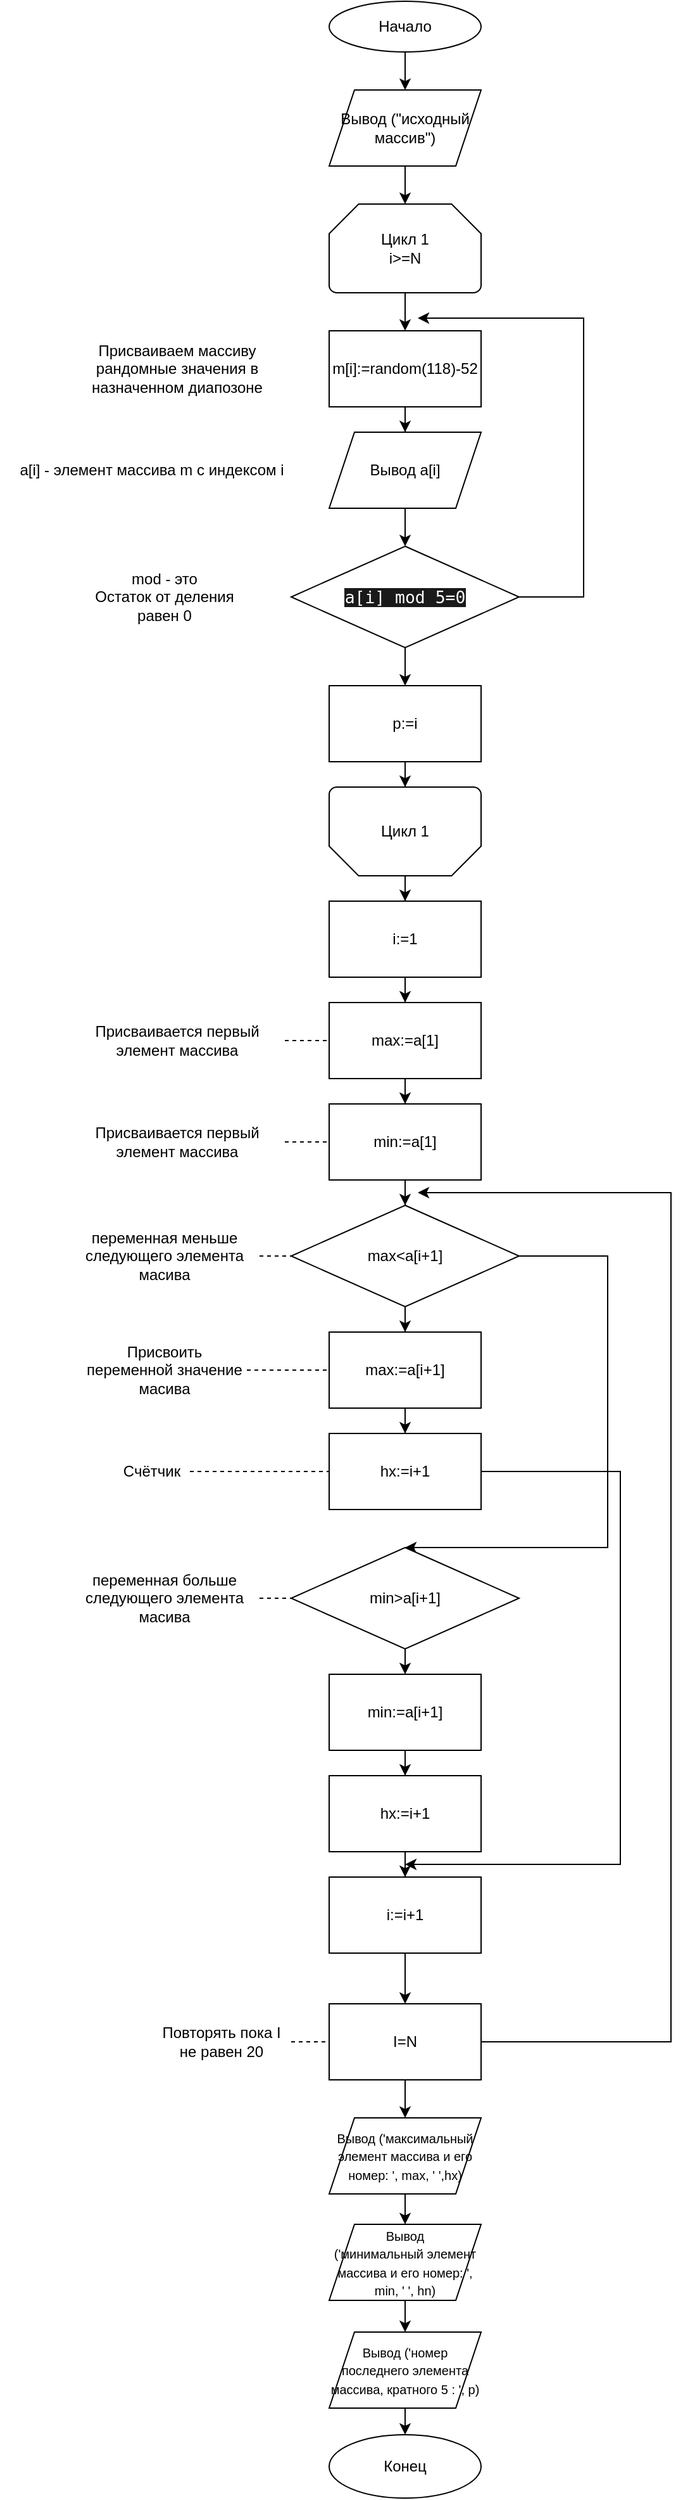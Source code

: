 <mxfile version="22.1.11" type="device">
  <diagram name="Страница — 1" id="bvpkTDKyIWOJHQTsJ5FW">
    <mxGraphModel dx="1036" dy="614" grid="1" gridSize="10" guides="1" tooltips="1" connect="1" arrows="1" fold="1" page="1" pageScale="1" pageWidth="827" pageHeight="1169" math="0" shadow="0">
      <root>
        <mxCell id="0" />
        <mxCell id="1" parent="0" />
        <mxCell id="LSEXf3g2ld3hCHJIZ-9w-322" value="" style="edgeStyle=orthogonalEdgeStyle;rounded=0;orthogonalLoop=1;jettySize=auto;html=1;" parent="1" source="LSEXf3g2ld3hCHJIZ-9w-1" target="LSEXf3g2ld3hCHJIZ-9w-272" edge="1">
          <mxGeometry relative="1" as="geometry" />
        </mxCell>
        <mxCell id="LSEXf3g2ld3hCHJIZ-9w-1" value="Вывод (&quot;исходный массив&quot;)" style="shape=parallelogram;perimeter=parallelogramPerimeter;whiteSpace=wrap;html=1;fixedSize=1;" parent="1" vertex="1">
          <mxGeometry x="310" y="70" width="120" height="60" as="geometry" />
        </mxCell>
        <mxCell id="LSEXf3g2ld3hCHJIZ-9w-4" value="" style="edgeStyle=orthogonalEdgeStyle;rounded=0;orthogonalLoop=1;jettySize=auto;html=1;" parent="1" source="LSEXf3g2ld3hCHJIZ-9w-3" target="LSEXf3g2ld3hCHJIZ-9w-1" edge="1">
          <mxGeometry relative="1" as="geometry" />
        </mxCell>
        <mxCell id="LSEXf3g2ld3hCHJIZ-9w-3" value="Начало" style="ellipse;whiteSpace=wrap;html=1;" parent="1" vertex="1">
          <mxGeometry x="310" width="120" height="40" as="geometry" />
        </mxCell>
        <mxCell id="LSEXf3g2ld3hCHJIZ-9w-5" style="edgeStyle=orthogonalEdgeStyle;rounded=0;orthogonalLoop=1;jettySize=auto;html=1;exitX=1;exitY=0.5;exitDx=0;exitDy=0;entryX=0;entryY=0.5;entryDx=0;entryDy=0;endArrow=none;endFill=0;" parent="1" edge="1">
          <mxGeometry relative="1" as="geometry">
            <Array as="points">
              <mxPoint x="1360" y="3195" />
              <mxPoint x="1360" y="3680" />
              <mxPoint x="980" y="3680" />
              <mxPoint x="980" y="3125" />
            </Array>
            <mxPoint x="1150" y="3125" as="targetPoint" />
          </mxGeometry>
        </mxCell>
        <mxCell id="LSEXf3g2ld3hCHJIZ-9w-6" style="edgeStyle=orthogonalEdgeStyle;rounded=0;orthogonalLoop=1;jettySize=auto;html=1;exitX=1;exitY=0.5;exitDx=0;exitDy=0;entryX=0;entryY=0.5;entryDx=0;entryDy=0;endArrow=none;endFill=0;" parent="1" edge="1">
          <mxGeometry relative="1" as="geometry">
            <mxPoint x="1150" y="3195" as="targetPoint" />
            <Array as="points">
              <mxPoint x="1310" y="3265" />
              <mxPoint x="1310" y="3670" />
              <mxPoint x="1060" y="3670" />
              <mxPoint x="1060" y="3195" />
            </Array>
          </mxGeometry>
        </mxCell>
        <mxCell id="LSEXf3g2ld3hCHJIZ-9w-7" style="edgeStyle=orthogonalEdgeStyle;rounded=0;orthogonalLoop=1;jettySize=auto;html=1;exitX=1;exitY=0.5;exitDx=0;exitDy=0;endArrow=none;endFill=0;" parent="1" edge="1">
          <mxGeometry relative="1" as="geometry">
            <Array as="points">
              <mxPoint x="2000" y="1470" />
              <mxPoint x="2000" y="1610" />
              <mxPoint x="1920" y="1610" />
            </Array>
            <mxPoint x="1980" y="1470" as="sourcePoint" />
          </mxGeometry>
        </mxCell>
        <mxCell id="LSEXf3g2ld3hCHJIZ-9w-8" style="edgeStyle=orthogonalEdgeStyle;rounded=0;orthogonalLoop=1;jettySize=auto;html=1;exitX=1;exitY=0.5;exitDx=0;exitDy=0;endArrow=none;endFill=0;" parent="1" edge="1">
          <mxGeometry relative="1" as="geometry">
            <Array as="points">
              <mxPoint x="2140" y="2010" />
              <mxPoint x="2140" y="2380" />
              <mxPoint x="1905" y="2380" />
            </Array>
            <mxPoint x="1970" y="2010" as="sourcePoint" />
          </mxGeometry>
        </mxCell>
        <mxCell id="LSEXf3g2ld3hCHJIZ-9w-9" style="edgeStyle=orthogonalEdgeStyle;rounded=0;orthogonalLoop=1;jettySize=auto;html=1;exitX=1;exitY=0.5;exitDx=0;exitDy=0;entryX=0;entryY=0.5;entryDx=0;entryDy=0;endArrow=none;endFill=0;" parent="1" edge="1">
          <mxGeometry relative="1" as="geometry">
            <Array as="points">
              <mxPoint x="1990" y="2180" />
              <mxPoint x="1990" y="2360" />
              <mxPoint x="1730" y="2360" />
              <mxPoint x="1730" y="2010" />
            </Array>
            <mxPoint x="1850" y="2010" as="targetPoint" />
          </mxGeometry>
        </mxCell>
        <mxCell id="LSEXf3g2ld3hCHJIZ-9w-10" style="edgeStyle=orthogonalEdgeStyle;rounded=0;orthogonalLoop=1;jettySize=auto;html=1;exitX=0.5;exitY=1;exitDx=0;exitDy=0;entryX=0;entryY=0.5;entryDx=0;entryDy=0;endArrow=none;endFill=0;" parent="1" edge="1">
          <mxGeometry relative="1" as="geometry">
            <Array as="points">
              <mxPoint x="1908" y="2360" />
              <mxPoint x="1730" y="2360" />
              <mxPoint x="1730" y="2010" />
            </Array>
            <mxPoint x="1850" y="2010" as="targetPoint" />
          </mxGeometry>
        </mxCell>
        <mxCell id="LSEXf3g2ld3hCHJIZ-9w-11" style="edgeStyle=orthogonalEdgeStyle;rounded=0;orthogonalLoop=1;jettySize=auto;html=1;exitX=1;exitY=0.5;exitDx=0;exitDy=0;endArrow=none;endFill=0;" parent="1" edge="1">
          <mxGeometry relative="1" as="geometry">
            <Array as="points">
              <mxPoint x="2060" y="2440" />
              <mxPoint x="2060" y="2680" />
              <mxPoint x="1898" y="2680" />
            </Array>
            <mxPoint x="1967.5" y="2440" as="sourcePoint" />
          </mxGeometry>
        </mxCell>
        <mxCell id="LSEXf3g2ld3hCHJIZ-9w-12" style="edgeStyle=orthogonalEdgeStyle;rounded=0;orthogonalLoop=1;jettySize=auto;html=1;exitX=1;exitY=0.5;exitDx=0;exitDy=0;endArrow=none;endFill=0;" parent="1" edge="1">
          <mxGeometry relative="1" as="geometry">
            <Array as="points">
              <mxPoint x="2180" y="1480" />
              <mxPoint x="2180" y="2050" />
              <mxPoint x="1935" y="2050" />
            </Array>
            <mxPoint x="2000.62" y="1480" as="sourcePoint" />
          </mxGeometry>
        </mxCell>
        <mxCell id="LSEXf3g2ld3hCHJIZ-9w-13" style="edgeStyle=orthogonalEdgeStyle;rounded=0;orthogonalLoop=1;jettySize=auto;html=1;exitX=1;exitY=0.5;exitDx=0;exitDy=0;endArrow=none;endFill=0;" parent="1" edge="1">
          <mxGeometry relative="1" as="geometry">
            <Array as="points">
              <mxPoint x="2040" y="1430" />
              <mxPoint x="2040" y="2000.0" />
              <mxPoint x="1795" y="2000.0" />
            </Array>
            <mxPoint x="1860.62" y="1430" as="sourcePoint" />
          </mxGeometry>
        </mxCell>
        <mxCell id="LSEXf3g2ld3hCHJIZ-9w-14" style="edgeStyle=orthogonalEdgeStyle;rounded=0;orthogonalLoop=1;jettySize=auto;html=1;exitX=1;exitY=0.5;exitDx=0;exitDy=0;entryX=0;entryY=0.5;entryDx=0;entryDy=0;endArrow=none;endFill=0;" parent="1" edge="1">
          <mxGeometry relative="1" as="geometry">
            <Array as="points">
              <mxPoint x="2270" y="3715" />
              <mxPoint x="2270" y="4200" />
              <mxPoint x="1890" y="4200" />
              <mxPoint x="1890" y="3645" />
            </Array>
            <mxPoint x="2060" y="3645" as="targetPoint" />
          </mxGeometry>
        </mxCell>
        <mxCell id="LSEXf3g2ld3hCHJIZ-9w-15" style="edgeStyle=orthogonalEdgeStyle;rounded=0;orthogonalLoop=1;jettySize=auto;html=1;exitX=1;exitY=0.5;exitDx=0;exitDy=0;endArrow=none;endFill=0;" parent="1" edge="1">
          <mxGeometry relative="1" as="geometry">
            <Array as="points">
              <mxPoint x="2910" y="1990" />
              <mxPoint x="2910" y="2130" />
              <mxPoint x="2830" y="2130" />
            </Array>
            <mxPoint x="2890" y="1990" as="sourcePoint" />
          </mxGeometry>
        </mxCell>
        <mxCell id="LSEXf3g2ld3hCHJIZ-9w-16" style="edgeStyle=orthogonalEdgeStyle;rounded=0;orthogonalLoop=1;jettySize=auto;html=1;exitX=1;exitY=0.5;exitDx=0;exitDy=0;endArrow=none;endFill=0;" parent="1" edge="1">
          <mxGeometry relative="1" as="geometry">
            <Array as="points">
              <mxPoint x="3050" y="2530" />
              <mxPoint x="3050" y="2900" />
              <mxPoint x="2815" y="2900" />
            </Array>
            <mxPoint x="2880" y="2530" as="sourcePoint" />
          </mxGeometry>
        </mxCell>
        <mxCell id="LSEXf3g2ld3hCHJIZ-9w-17" style="edgeStyle=orthogonalEdgeStyle;rounded=0;orthogonalLoop=1;jettySize=auto;html=1;exitX=1;exitY=0.5;exitDx=0;exitDy=0;entryX=0;entryY=0.5;entryDx=0;entryDy=0;endArrow=none;endFill=0;" parent="1" edge="1">
          <mxGeometry relative="1" as="geometry">
            <Array as="points">
              <mxPoint x="2900" y="2700" />
              <mxPoint x="2900" y="2880" />
              <mxPoint x="2640" y="2880" />
              <mxPoint x="2640" y="2530" />
            </Array>
            <mxPoint x="2760" y="2530" as="targetPoint" />
          </mxGeometry>
        </mxCell>
        <mxCell id="LSEXf3g2ld3hCHJIZ-9w-18" style="edgeStyle=orthogonalEdgeStyle;rounded=0;orthogonalLoop=1;jettySize=auto;html=1;exitX=0.5;exitY=1;exitDx=0;exitDy=0;entryX=0;entryY=0.5;entryDx=0;entryDy=0;endArrow=none;endFill=0;" parent="1" edge="1">
          <mxGeometry relative="1" as="geometry">
            <Array as="points">
              <mxPoint x="2818" y="2880" />
              <mxPoint x="2640" y="2880" />
              <mxPoint x="2640" y="2530" />
            </Array>
            <mxPoint x="2760" y="2530" as="targetPoint" />
          </mxGeometry>
        </mxCell>
        <mxCell id="LSEXf3g2ld3hCHJIZ-9w-19" style="edgeStyle=orthogonalEdgeStyle;rounded=0;orthogonalLoop=1;jettySize=auto;html=1;exitX=1;exitY=0.5;exitDx=0;exitDy=0;endArrow=none;endFill=0;" parent="1" edge="1">
          <mxGeometry relative="1" as="geometry">
            <Array as="points">
              <mxPoint x="2970" y="2960" />
              <mxPoint x="2970" y="3200" />
              <mxPoint x="2808" y="3200" />
            </Array>
            <mxPoint x="2877.5" y="2960" as="sourcePoint" />
          </mxGeometry>
        </mxCell>
        <mxCell id="LSEXf3g2ld3hCHJIZ-9w-20" style="edgeStyle=orthogonalEdgeStyle;rounded=0;orthogonalLoop=1;jettySize=auto;html=1;exitX=1;exitY=0.5;exitDx=0;exitDy=0;endArrow=none;endFill=0;" parent="1" edge="1">
          <mxGeometry relative="1" as="geometry">
            <Array as="points">
              <mxPoint x="1910" y="3790" />
              <mxPoint x="1910" y="4360" />
              <mxPoint x="1665" y="4360" />
            </Array>
            <mxPoint x="1730.62" y="3790" as="sourcePoint" />
          </mxGeometry>
        </mxCell>
        <mxCell id="LSEXf3g2ld3hCHJIZ-9w-21" style="edgeStyle=orthogonalEdgeStyle;rounded=0;orthogonalLoop=1;jettySize=auto;html=1;exitX=1;exitY=0.5;exitDx=0;exitDy=0;endArrow=none;endFill=0;" parent="1" edge="1">
          <mxGeometry relative="1" as="geometry">
            <Array as="points">
              <mxPoint x="1983" y="4460" />
              <mxPoint x="1983" y="5030" />
              <mxPoint x="1738" y="5030" />
            </Array>
            <mxPoint x="1803.62" y="4460" as="sourcePoint" />
          </mxGeometry>
        </mxCell>
        <mxCell id="LSEXf3g2ld3hCHJIZ-9w-22" style="edgeStyle=orthogonalEdgeStyle;rounded=0;orthogonalLoop=1;jettySize=auto;html=1;exitX=1;exitY=0.5;exitDx=0;exitDy=0;endArrow=none;endFill=0;" parent="1" edge="1">
          <mxGeometry relative="1" as="geometry">
            <Array as="points">
              <mxPoint x="1810" y="4030" />
              <mxPoint x="1810" y="4170" />
              <mxPoint x="1730" y="4170" />
            </Array>
            <mxPoint x="1790" y="4030" as="sourcePoint" />
          </mxGeometry>
        </mxCell>
        <mxCell id="LSEXf3g2ld3hCHJIZ-9w-23" style="edgeStyle=orthogonalEdgeStyle;rounded=0;orthogonalLoop=1;jettySize=auto;html=1;exitX=1;exitY=0.5;exitDx=0;exitDy=0;endArrow=none;endFill=0;" parent="1" edge="1">
          <mxGeometry relative="1" as="geometry">
            <Array as="points">
              <mxPoint x="1950" y="4570" />
              <mxPoint x="1950" y="4940" />
              <mxPoint x="1715" y="4940" />
            </Array>
            <mxPoint x="1780" y="4570" as="sourcePoint" />
          </mxGeometry>
        </mxCell>
        <mxCell id="LSEXf3g2ld3hCHJIZ-9w-24" style="edgeStyle=orthogonalEdgeStyle;rounded=0;orthogonalLoop=1;jettySize=auto;html=1;exitX=1;exitY=0.5;exitDx=0;exitDy=0;entryX=0;entryY=0.5;entryDx=0;entryDy=0;endArrow=none;endFill=0;" parent="1" edge="1">
          <mxGeometry relative="1" as="geometry">
            <Array as="points">
              <mxPoint x="1800" y="4740" />
              <mxPoint x="1800" y="4920" />
              <mxPoint x="1540" y="4920" />
              <mxPoint x="1540" y="4570" />
            </Array>
            <mxPoint x="1660" y="4570" as="targetPoint" />
          </mxGeometry>
        </mxCell>
        <mxCell id="LSEXf3g2ld3hCHJIZ-9w-25" style="edgeStyle=orthogonalEdgeStyle;rounded=0;orthogonalLoop=1;jettySize=auto;html=1;exitX=0.5;exitY=1;exitDx=0;exitDy=0;entryX=0;entryY=0.5;entryDx=0;entryDy=0;endArrow=none;endFill=0;" parent="1" edge="1">
          <mxGeometry relative="1" as="geometry">
            <Array as="points">
              <mxPoint x="1718" y="4920" />
              <mxPoint x="1540" y="4920" />
              <mxPoint x="1540" y="4570" />
            </Array>
            <mxPoint x="1660" y="4570" as="targetPoint" />
          </mxGeometry>
        </mxCell>
        <mxCell id="LSEXf3g2ld3hCHJIZ-9w-26" style="edgeStyle=orthogonalEdgeStyle;rounded=0;orthogonalLoop=1;jettySize=auto;html=1;exitX=1;exitY=0.5;exitDx=0;exitDy=0;endArrow=none;endFill=0;" parent="1" edge="1">
          <mxGeometry relative="1" as="geometry">
            <Array as="points">
              <mxPoint x="1870" y="5000" />
              <mxPoint x="1870" y="5240" />
              <mxPoint x="1708" y="5240" />
            </Array>
            <mxPoint x="1777.5" y="5000" as="sourcePoint" />
          </mxGeometry>
        </mxCell>
        <mxCell id="LSEXf3g2ld3hCHJIZ-9w-27" style="edgeStyle=orthogonalEdgeStyle;rounded=0;orthogonalLoop=1;jettySize=auto;html=1;exitX=1;exitY=0.5;exitDx=0;exitDy=0;endArrow=none;endFill=0;" parent="1" edge="1">
          <mxGeometry relative="1" as="geometry">
            <Array as="points">
              <mxPoint x="1893" y="6220" />
              <mxPoint x="1893" y="6790" />
              <mxPoint x="1648" y="6790" />
            </Array>
            <mxPoint x="1713.62" y="6220" as="sourcePoint" />
          </mxGeometry>
        </mxCell>
        <mxCell id="LSEXf3g2ld3hCHJIZ-9w-28" style="edgeStyle=orthogonalEdgeStyle;rounded=0;orthogonalLoop=1;jettySize=auto;html=1;exitX=1;exitY=0.5;exitDx=0;exitDy=0;endArrow=none;endFill=0;" parent="1" edge="1">
          <mxGeometry relative="1" as="geometry">
            <Array as="points">
              <mxPoint x="1720" y="5790" />
              <mxPoint x="1720" y="5930" />
              <mxPoint x="1640" y="5930" />
            </Array>
            <mxPoint x="1700" y="5790" as="sourcePoint" />
          </mxGeometry>
        </mxCell>
        <mxCell id="LSEXf3g2ld3hCHJIZ-9w-29" style="edgeStyle=orthogonalEdgeStyle;rounded=0;orthogonalLoop=1;jettySize=auto;html=1;exitX=1;exitY=0.5;exitDx=0;exitDy=0;endArrow=none;endFill=0;" parent="1" edge="1">
          <mxGeometry relative="1" as="geometry">
            <Array as="points">
              <mxPoint x="1860" y="6330" />
              <mxPoint x="1860" y="6700" />
              <mxPoint x="1625" y="6700" />
            </Array>
            <mxPoint x="1690" y="6330" as="sourcePoint" />
          </mxGeometry>
        </mxCell>
        <mxCell id="LSEXf3g2ld3hCHJIZ-9w-30" style="edgeStyle=orthogonalEdgeStyle;rounded=0;orthogonalLoop=1;jettySize=auto;html=1;exitX=1;exitY=0.5;exitDx=0;exitDy=0;entryX=0;entryY=0.5;entryDx=0;entryDy=0;endArrow=none;endFill=0;" parent="1" edge="1">
          <mxGeometry relative="1" as="geometry">
            <Array as="points">
              <mxPoint x="1710" y="6500" />
              <mxPoint x="1710" y="6680" />
              <mxPoint x="1450" y="6680" />
              <mxPoint x="1450" y="6330" />
            </Array>
            <mxPoint x="1570" y="6330" as="targetPoint" />
          </mxGeometry>
        </mxCell>
        <mxCell id="LSEXf3g2ld3hCHJIZ-9w-31" style="edgeStyle=orthogonalEdgeStyle;rounded=0;orthogonalLoop=1;jettySize=auto;html=1;exitX=0.5;exitY=1;exitDx=0;exitDy=0;entryX=0;entryY=0.5;entryDx=0;entryDy=0;endArrow=none;endFill=0;" parent="1" edge="1">
          <mxGeometry relative="1" as="geometry">
            <Array as="points">
              <mxPoint x="1628" y="6680" />
              <mxPoint x="1450" y="6680" />
              <mxPoint x="1450" y="6330" />
            </Array>
            <mxPoint x="1570" y="6330" as="targetPoint" />
          </mxGeometry>
        </mxCell>
        <mxCell id="LSEXf3g2ld3hCHJIZ-9w-32" style="edgeStyle=orthogonalEdgeStyle;rounded=0;orthogonalLoop=1;jettySize=auto;html=1;exitX=1;exitY=0.5;exitDx=0;exitDy=0;endArrow=none;endFill=0;" parent="1" edge="1">
          <mxGeometry relative="1" as="geometry">
            <Array as="points">
              <mxPoint x="1780" y="6760" />
              <mxPoint x="1780" y="7000" />
              <mxPoint x="1618" y="7000" />
            </Array>
            <mxPoint x="1687.5" y="6760" as="sourcePoint" />
          </mxGeometry>
        </mxCell>
        <mxCell id="LSEXf3g2ld3hCHJIZ-9w-33" style="edgeStyle=orthogonalEdgeStyle;rounded=0;orthogonalLoop=1;jettySize=auto;html=1;exitX=1;exitY=0.5;exitDx=0;exitDy=0;endArrow=none;endFill=0;" parent="1" edge="1">
          <mxGeometry relative="1" as="geometry">
            <Array as="points">
              <mxPoint x="1723" y="8070" />
              <mxPoint x="1723" y="8640" />
              <mxPoint x="1478" y="8640" />
            </Array>
            <mxPoint x="1543.62" y="8070" as="sourcePoint" />
          </mxGeometry>
        </mxCell>
        <mxCell id="LSEXf3g2ld3hCHJIZ-9w-34" style="edgeStyle=orthogonalEdgeStyle;rounded=0;orthogonalLoop=1;jettySize=auto;html=1;exitX=1;exitY=0.5;exitDx=0;exitDy=0;endArrow=none;endFill=0;" parent="1" edge="1">
          <mxGeometry relative="1" as="geometry">
            <Array as="points">
              <mxPoint x="1550" y="7640" />
              <mxPoint x="1550" y="7780" />
              <mxPoint x="1470" y="7780" />
            </Array>
            <mxPoint x="1530" y="7640" as="sourcePoint" />
          </mxGeometry>
        </mxCell>
        <mxCell id="LSEXf3g2ld3hCHJIZ-9w-35" style="edgeStyle=orthogonalEdgeStyle;rounded=0;orthogonalLoop=1;jettySize=auto;html=1;exitX=1;exitY=0.5;exitDx=0;exitDy=0;endArrow=none;endFill=0;" parent="1" edge="1">
          <mxGeometry relative="1" as="geometry">
            <Array as="points">
              <mxPoint x="1690" y="8180" />
              <mxPoint x="1690" y="8550" />
              <mxPoint x="1455" y="8550" />
            </Array>
            <mxPoint x="1520" y="8180" as="sourcePoint" />
          </mxGeometry>
        </mxCell>
        <mxCell id="LSEXf3g2ld3hCHJIZ-9w-36" style="edgeStyle=orthogonalEdgeStyle;rounded=0;orthogonalLoop=1;jettySize=auto;html=1;exitX=1;exitY=0.5;exitDx=0;exitDy=0;entryX=0;entryY=0.5;entryDx=0;entryDy=0;endArrow=none;endFill=0;" parent="1" edge="1">
          <mxGeometry relative="1" as="geometry">
            <Array as="points">
              <mxPoint x="1540" y="8350" />
              <mxPoint x="1540" y="8530" />
              <mxPoint x="1280" y="8530" />
              <mxPoint x="1280" y="8180" />
            </Array>
            <mxPoint x="1400" y="8180" as="targetPoint" />
          </mxGeometry>
        </mxCell>
        <mxCell id="LSEXf3g2ld3hCHJIZ-9w-37" style="edgeStyle=orthogonalEdgeStyle;rounded=0;orthogonalLoop=1;jettySize=auto;html=1;exitX=0.5;exitY=1;exitDx=0;exitDy=0;entryX=0;entryY=0.5;entryDx=0;entryDy=0;endArrow=none;endFill=0;" parent="1" edge="1">
          <mxGeometry relative="1" as="geometry">
            <Array as="points">
              <mxPoint x="1458" y="8530" />
              <mxPoint x="1280" y="8530" />
              <mxPoint x="1280" y="8180" />
            </Array>
            <mxPoint x="1400" y="8180" as="targetPoint" />
          </mxGeometry>
        </mxCell>
        <mxCell id="LSEXf3g2ld3hCHJIZ-9w-38" style="edgeStyle=orthogonalEdgeStyle;rounded=0;orthogonalLoop=1;jettySize=auto;html=1;exitX=1;exitY=0.5;exitDx=0;exitDy=0;endArrow=none;endFill=0;" parent="1" edge="1">
          <mxGeometry relative="1" as="geometry">
            <Array as="points">
              <mxPoint x="1610" y="8610" />
              <mxPoint x="1610" y="8850" />
              <mxPoint x="1448" y="8850" />
            </Array>
            <mxPoint x="1517.5" y="8610" as="sourcePoint" />
          </mxGeometry>
        </mxCell>
        <mxCell id="LSEXf3g2ld3hCHJIZ-9w-39" style="edgeStyle=orthogonalEdgeStyle;rounded=0;orthogonalLoop=1;jettySize=auto;html=1;exitX=1;exitY=0.5;exitDx=0;exitDy=0;endArrow=none;endFill=0;" parent="1" edge="1">
          <mxGeometry relative="1" as="geometry">
            <Array as="points">
              <mxPoint x="2180.02" y="8120" />
              <mxPoint x="2180.02" y="8690" />
              <mxPoint x="1935.02" y="8690" />
            </Array>
            <mxPoint x="2000.64" y="8120" as="sourcePoint" />
          </mxGeometry>
        </mxCell>
        <mxCell id="LSEXf3g2ld3hCHJIZ-9w-40" style="edgeStyle=orthogonalEdgeStyle;rounded=0;orthogonalLoop=1;jettySize=auto;html=1;exitX=1;exitY=0.5;exitDx=0;exitDy=0;endArrow=none;endFill=0;" parent="1" edge="1">
          <mxGeometry relative="1" as="geometry">
            <Array as="points">
              <mxPoint x="2007.02" y="7690" />
              <mxPoint x="2007.02" y="7830" />
              <mxPoint x="1927.02" y="7830" />
            </Array>
            <mxPoint x="1987.02" y="7690" as="sourcePoint" />
          </mxGeometry>
        </mxCell>
        <mxCell id="LSEXf3g2ld3hCHJIZ-9w-41" style="edgeStyle=orthogonalEdgeStyle;rounded=0;orthogonalLoop=1;jettySize=auto;html=1;exitX=1;exitY=0.5;exitDx=0;exitDy=0;endArrow=none;endFill=0;" parent="1" edge="1">
          <mxGeometry relative="1" as="geometry">
            <Array as="points">
              <mxPoint x="2147.02" y="8230" />
              <mxPoint x="2147.02" y="8600" />
              <mxPoint x="1912.02" y="8600" />
            </Array>
            <mxPoint x="1977.02" y="8230" as="sourcePoint" />
          </mxGeometry>
        </mxCell>
        <mxCell id="LSEXf3g2ld3hCHJIZ-9w-42" style="edgeStyle=orthogonalEdgeStyle;rounded=0;orthogonalLoop=1;jettySize=auto;html=1;exitX=1;exitY=0.5;exitDx=0;exitDy=0;entryX=0;entryY=0.5;entryDx=0;entryDy=0;endArrow=none;endFill=0;" parent="1" edge="1">
          <mxGeometry relative="1" as="geometry">
            <Array as="points">
              <mxPoint x="1997.02" y="8400" />
              <mxPoint x="1997.02" y="8580" />
              <mxPoint x="1737.02" y="8580" />
              <mxPoint x="1737.02" y="8230" />
            </Array>
            <mxPoint x="1857.02" y="8230" as="targetPoint" />
          </mxGeometry>
        </mxCell>
        <mxCell id="LSEXf3g2ld3hCHJIZ-9w-43" style="edgeStyle=orthogonalEdgeStyle;rounded=0;orthogonalLoop=1;jettySize=auto;html=1;exitX=0.5;exitY=1;exitDx=0;exitDy=0;entryX=0;entryY=0.5;entryDx=0;entryDy=0;endArrow=none;endFill=0;" parent="1" edge="1">
          <mxGeometry relative="1" as="geometry">
            <Array as="points">
              <mxPoint x="1915.02" y="8580" />
              <mxPoint x="1737.02" y="8580" />
              <mxPoint x="1737.02" y="8230" />
            </Array>
            <mxPoint x="1857.02" y="8230" as="targetPoint" />
          </mxGeometry>
        </mxCell>
        <mxCell id="LSEXf3g2ld3hCHJIZ-9w-44" style="edgeStyle=orthogonalEdgeStyle;rounded=0;orthogonalLoop=1;jettySize=auto;html=1;exitX=1;exitY=0.5;exitDx=0;exitDy=0;endArrow=none;endFill=0;" parent="1" edge="1">
          <mxGeometry relative="1" as="geometry">
            <Array as="points">
              <mxPoint x="2067.02" y="8660" />
              <mxPoint x="2067.02" y="8900" />
              <mxPoint x="1905.02" y="8900" />
            </Array>
            <mxPoint x="1974.52" y="8660" as="sourcePoint" />
          </mxGeometry>
        </mxCell>
        <mxCell id="LSEXf3g2ld3hCHJIZ-9w-45" style="edgeStyle=orthogonalEdgeStyle;rounded=0;orthogonalLoop=1;jettySize=auto;html=1;exitX=0.5;exitY=1;exitDx=0;exitDy=0;entryX=0;entryY=0.5;entryDx=0;entryDy=0;" parent="1" edge="1">
          <mxGeometry relative="1" as="geometry">
            <Array as="points">
              <mxPoint x="1025" y="7310" />
              <mxPoint x="940" y="7310" />
              <mxPoint x="940" y="7180" />
            </Array>
            <mxPoint x="960" y="7180" as="targetPoint" />
          </mxGeometry>
        </mxCell>
        <mxCell id="LSEXf3g2ld3hCHJIZ-9w-46" style="edgeStyle=orthogonalEdgeStyle;rounded=0;orthogonalLoop=1;jettySize=auto;html=1;exitX=1;exitY=0.5;exitDx=0;exitDy=0;endArrow=none;endFill=0;" parent="1" edge="1">
          <mxGeometry relative="1" as="geometry">
            <Array as="points">
              <mxPoint x="2740" y="7020" />
              <mxPoint x="2740" y="7160" />
              <mxPoint x="2660" y="7160" />
            </Array>
            <mxPoint x="2720" y="7020" as="sourcePoint" />
          </mxGeometry>
        </mxCell>
        <mxCell id="LSEXf3g2ld3hCHJIZ-9w-47" style="edgeStyle=orthogonalEdgeStyle;rounded=0;orthogonalLoop=1;jettySize=auto;html=1;exitX=1;exitY=0.5;exitDx=0;exitDy=0;endArrow=none;endFill=0;" parent="1" edge="1">
          <mxGeometry relative="1" as="geometry">
            <Array as="points">
              <mxPoint x="2880" y="7560" />
              <mxPoint x="2880" y="7930" />
              <mxPoint x="2645" y="7930" />
            </Array>
            <mxPoint x="2710" y="7560" as="sourcePoint" />
          </mxGeometry>
        </mxCell>
        <mxCell id="LSEXf3g2ld3hCHJIZ-9w-48" style="edgeStyle=orthogonalEdgeStyle;rounded=0;orthogonalLoop=1;jettySize=auto;html=1;exitX=1;exitY=0.5;exitDx=0;exitDy=0;entryX=0;entryY=0.5;entryDx=0;entryDy=0;endArrow=none;endFill=0;" parent="1" edge="1">
          <mxGeometry relative="1" as="geometry">
            <Array as="points">
              <mxPoint x="2730" y="7730" />
              <mxPoint x="2730" y="7910" />
              <mxPoint x="2470" y="7910" />
              <mxPoint x="2470" y="7560" />
            </Array>
            <mxPoint x="2590" y="7560" as="targetPoint" />
          </mxGeometry>
        </mxCell>
        <mxCell id="LSEXf3g2ld3hCHJIZ-9w-49" style="edgeStyle=orthogonalEdgeStyle;rounded=0;orthogonalLoop=1;jettySize=auto;html=1;exitX=0.5;exitY=1;exitDx=0;exitDy=0;entryX=0;entryY=0.5;entryDx=0;entryDy=0;endArrow=none;endFill=0;" parent="1" edge="1">
          <mxGeometry relative="1" as="geometry">
            <Array as="points">
              <mxPoint x="2648" y="7910" />
              <mxPoint x="2470" y="7910" />
              <mxPoint x="2470" y="7560" />
            </Array>
            <mxPoint x="2590" y="7560" as="targetPoint" />
          </mxGeometry>
        </mxCell>
        <mxCell id="LSEXf3g2ld3hCHJIZ-9w-50" style="edgeStyle=orthogonalEdgeStyle;rounded=0;orthogonalLoop=1;jettySize=auto;html=1;exitX=1;exitY=0.5;exitDx=0;exitDy=0;endArrow=none;endFill=0;" parent="1" edge="1">
          <mxGeometry relative="1" as="geometry">
            <Array as="points">
              <mxPoint x="2800" y="7990" />
              <mxPoint x="2800" y="8230" />
              <mxPoint x="2638" y="8230" />
            </Array>
            <mxPoint x="2707.5" y="7990" as="sourcePoint" />
          </mxGeometry>
        </mxCell>
        <mxCell id="LSEXf3g2ld3hCHJIZ-9w-51" style="edgeStyle=orthogonalEdgeStyle;rounded=0;orthogonalLoop=1;jettySize=auto;html=1;exitX=1;exitY=0.5;exitDx=0;exitDy=0;endArrow=none;endFill=0;" parent="1" edge="1">
          <mxGeometry relative="1" as="geometry">
            <Array as="points">
              <mxPoint x="1760.02" y="7514" />
              <mxPoint x="1760.02" y="7654" />
              <mxPoint x="1680.02" y="7654" />
            </Array>
            <mxPoint x="1740.02" y="7514" as="sourcePoint" />
          </mxGeometry>
        </mxCell>
        <mxCell id="LSEXf3g2ld3hCHJIZ-9w-52" style="edgeStyle=orthogonalEdgeStyle;rounded=0;orthogonalLoop=1;jettySize=auto;html=1;exitX=1;exitY=0.5;exitDx=0;exitDy=0;endArrow=none;endFill=0;" parent="1" edge="1">
          <mxGeometry relative="1" as="geometry">
            <Array as="points">
              <mxPoint x="1900.02" y="8054" />
              <mxPoint x="1900.02" y="8424" />
              <mxPoint x="1665.02" y="8424" />
            </Array>
            <mxPoint x="1730.02" y="8054" as="sourcePoint" />
          </mxGeometry>
        </mxCell>
        <mxCell id="LSEXf3g2ld3hCHJIZ-9w-53" style="edgeStyle=orthogonalEdgeStyle;rounded=0;orthogonalLoop=1;jettySize=auto;html=1;exitX=1;exitY=0.5;exitDx=0;exitDy=0;entryX=0;entryY=0.5;entryDx=0;entryDy=0;endArrow=none;endFill=0;" parent="1" edge="1">
          <mxGeometry relative="1" as="geometry">
            <Array as="points">
              <mxPoint x="1750.02" y="8224" />
              <mxPoint x="1750.02" y="8404" />
              <mxPoint x="1490.02" y="8404" />
              <mxPoint x="1490.02" y="8054" />
            </Array>
            <mxPoint x="1610.02" y="8054" as="targetPoint" />
          </mxGeometry>
        </mxCell>
        <mxCell id="LSEXf3g2ld3hCHJIZ-9w-54" style="edgeStyle=orthogonalEdgeStyle;rounded=0;orthogonalLoop=1;jettySize=auto;html=1;exitX=0.5;exitY=1;exitDx=0;exitDy=0;entryX=0;entryY=0.5;entryDx=0;entryDy=0;endArrow=none;endFill=0;" parent="1" edge="1">
          <mxGeometry relative="1" as="geometry">
            <Array as="points">
              <mxPoint x="1668.02" y="8404" />
              <mxPoint x="1490.02" y="8404" />
              <mxPoint x="1490.02" y="8054" />
            </Array>
            <mxPoint x="1610.02" y="8054" as="targetPoint" />
          </mxGeometry>
        </mxCell>
        <mxCell id="LSEXf3g2ld3hCHJIZ-9w-55" style="edgeStyle=orthogonalEdgeStyle;rounded=0;orthogonalLoop=1;jettySize=auto;html=1;exitX=1;exitY=0.5;exitDx=0;exitDy=0;endArrow=none;endFill=0;" parent="1" edge="1">
          <mxGeometry relative="1" as="geometry">
            <Array as="points">
              <mxPoint x="1820.02" y="8484" />
              <mxPoint x="1820.02" y="8724" />
              <mxPoint x="1658.02" y="8724" />
            </Array>
            <mxPoint x="1727.52" y="8484" as="sourcePoint" />
          </mxGeometry>
        </mxCell>
        <mxCell id="LSEXf3g2ld3hCHJIZ-9w-56" style="edgeStyle=orthogonalEdgeStyle;rounded=0;orthogonalLoop=1;jettySize=auto;html=1;exitX=1;exitY=0.5;exitDx=0;exitDy=0;endArrow=none;endFill=0;" parent="1" edge="1">
          <mxGeometry relative="1" as="geometry">
            <Array as="points">
              <mxPoint x="1920" y="4320" />
              <mxPoint x="1920" y="4890" />
              <mxPoint x="1675" y="4890" />
            </Array>
            <mxPoint x="1740.62" y="4320" as="sourcePoint" />
          </mxGeometry>
        </mxCell>
        <mxCell id="LSEXf3g2ld3hCHJIZ-9w-57" style="edgeStyle=orthogonalEdgeStyle;rounded=0;orthogonalLoop=1;jettySize=auto;html=1;exitX=1;exitY=0.5;exitDx=0;exitDy=0;endArrow=none;endFill=0;" parent="1" edge="1">
          <mxGeometry relative="1" as="geometry">
            <Array as="points">
              <mxPoint x="2333" y="7560" />
              <mxPoint x="2333" y="8130" />
              <mxPoint x="2088" y="8130" />
            </Array>
            <mxPoint x="2153.62" y="7560" as="sourcePoint" />
          </mxGeometry>
        </mxCell>
        <mxCell id="LSEXf3g2ld3hCHJIZ-9w-58" style="edgeStyle=orthogonalEdgeStyle;rounded=0;orthogonalLoop=1;jettySize=auto;html=1;exitX=1;exitY=0.5;exitDx=0;exitDy=0;endArrow=none;endFill=0;" parent="1" edge="1">
          <mxGeometry relative="1" as="geometry">
            <Array as="points">
              <mxPoint x="2160" y="7130" />
              <mxPoint x="2160" y="7270" />
              <mxPoint x="2080" y="7270" />
            </Array>
            <mxPoint x="2140" y="7130" as="sourcePoint" />
          </mxGeometry>
        </mxCell>
        <mxCell id="LSEXf3g2ld3hCHJIZ-9w-59" style="edgeStyle=orthogonalEdgeStyle;rounded=0;orthogonalLoop=1;jettySize=auto;html=1;exitX=1;exitY=0.5;exitDx=0;exitDy=0;endArrow=none;endFill=0;" parent="1" edge="1">
          <mxGeometry relative="1" as="geometry">
            <Array as="points">
              <mxPoint x="2300" y="7670" />
              <mxPoint x="2300" y="8040" />
              <mxPoint x="2065" y="8040" />
            </Array>
            <mxPoint x="2130" y="7670" as="sourcePoint" />
          </mxGeometry>
        </mxCell>
        <mxCell id="LSEXf3g2ld3hCHJIZ-9w-60" style="edgeStyle=orthogonalEdgeStyle;rounded=0;orthogonalLoop=1;jettySize=auto;html=1;exitX=1;exitY=0.5;exitDx=0;exitDy=0;entryX=0;entryY=0.5;entryDx=0;entryDy=0;endArrow=none;endFill=0;" parent="1" edge="1">
          <mxGeometry relative="1" as="geometry">
            <Array as="points">
              <mxPoint x="2150" y="7840" />
              <mxPoint x="2150" y="8020" />
              <mxPoint x="1890" y="8020" />
              <mxPoint x="1890" y="7670" />
            </Array>
            <mxPoint x="2010" y="7670" as="targetPoint" />
          </mxGeometry>
        </mxCell>
        <mxCell id="LSEXf3g2ld3hCHJIZ-9w-61" style="edgeStyle=orthogonalEdgeStyle;rounded=0;orthogonalLoop=1;jettySize=auto;html=1;exitX=0.5;exitY=1;exitDx=0;exitDy=0;entryX=0;entryY=0.5;entryDx=0;entryDy=0;endArrow=none;endFill=0;" parent="1" edge="1">
          <mxGeometry relative="1" as="geometry">
            <Array as="points">
              <mxPoint x="2068" y="8020" />
              <mxPoint x="1890" y="8020" />
              <mxPoint x="1890" y="7670" />
            </Array>
            <mxPoint x="2010" y="7670" as="targetPoint" />
          </mxGeometry>
        </mxCell>
        <mxCell id="LSEXf3g2ld3hCHJIZ-9w-62" style="edgeStyle=orthogonalEdgeStyle;rounded=0;orthogonalLoop=1;jettySize=auto;html=1;exitX=1;exitY=0.5;exitDx=0;exitDy=0;endArrow=none;endFill=0;" parent="1" edge="1">
          <mxGeometry relative="1" as="geometry">
            <Array as="points">
              <mxPoint x="2220" y="8100" />
              <mxPoint x="2220" y="8340" />
              <mxPoint x="2058" y="8340" />
            </Array>
            <mxPoint x="2127.5" y="8100" as="sourcePoint" />
          </mxGeometry>
        </mxCell>
        <mxCell id="LSEXf3g2ld3hCHJIZ-9w-63" style="edgeStyle=orthogonalEdgeStyle;rounded=0;orthogonalLoop=1;jettySize=auto;html=1;exitX=1;exitY=0.5;exitDx=0;exitDy=0;endArrow=none;endFill=0;" parent="1" edge="1">
          <mxGeometry relative="1" as="geometry">
            <Array as="points">
              <mxPoint x="2743" y="2600" />
              <mxPoint x="2743" y="3170" />
              <mxPoint x="2498" y="3170" />
            </Array>
            <mxPoint x="2563.62" y="2600" as="sourcePoint" />
          </mxGeometry>
        </mxCell>
        <mxCell id="LSEXf3g2ld3hCHJIZ-9w-64" style="edgeStyle=orthogonalEdgeStyle;rounded=0;orthogonalLoop=1;jettySize=auto;html=1;exitX=1;exitY=0.5;exitDx=0;exitDy=0;endArrow=none;endFill=0;" parent="1" edge="1">
          <mxGeometry relative="1" as="geometry">
            <Array as="points">
              <mxPoint x="2570" y="2170" />
              <mxPoint x="2570" y="2310" />
              <mxPoint x="2490" y="2310" />
            </Array>
            <mxPoint x="2550" y="2170" as="sourcePoint" />
          </mxGeometry>
        </mxCell>
        <mxCell id="LSEXf3g2ld3hCHJIZ-9w-65" style="edgeStyle=orthogonalEdgeStyle;rounded=0;orthogonalLoop=1;jettySize=auto;html=1;exitX=1;exitY=0.5;exitDx=0;exitDy=0;endArrow=none;endFill=0;" parent="1" edge="1">
          <mxGeometry relative="1" as="geometry">
            <Array as="points">
              <mxPoint x="2710" y="2710" />
              <mxPoint x="2710" y="3080" />
              <mxPoint x="2475" y="3080" />
            </Array>
            <mxPoint x="2540" y="2710" as="sourcePoint" />
          </mxGeometry>
        </mxCell>
        <mxCell id="LSEXf3g2ld3hCHJIZ-9w-66" style="edgeStyle=orthogonalEdgeStyle;rounded=0;orthogonalLoop=1;jettySize=auto;html=1;exitX=1;exitY=0.5;exitDx=0;exitDy=0;entryX=0;entryY=0.5;entryDx=0;entryDy=0;endArrow=none;endFill=0;" parent="1" edge="1">
          <mxGeometry relative="1" as="geometry">
            <Array as="points">
              <mxPoint x="2560" y="2880" />
              <mxPoint x="2560" y="3060" />
              <mxPoint x="2300" y="3060" />
              <mxPoint x="2300" y="2710" />
            </Array>
            <mxPoint x="2420" y="2710" as="targetPoint" />
          </mxGeometry>
        </mxCell>
        <mxCell id="LSEXf3g2ld3hCHJIZ-9w-67" style="edgeStyle=orthogonalEdgeStyle;rounded=0;orthogonalLoop=1;jettySize=auto;html=1;exitX=0.5;exitY=1;exitDx=0;exitDy=0;entryX=0;entryY=0.5;entryDx=0;entryDy=0;endArrow=none;endFill=0;" parent="1" edge="1">
          <mxGeometry relative="1" as="geometry">
            <Array as="points">
              <mxPoint x="2478" y="3060" />
              <mxPoint x="2300" y="3060" />
              <mxPoint x="2300" y="2710" />
            </Array>
            <mxPoint x="2420" y="2710" as="targetPoint" />
          </mxGeometry>
        </mxCell>
        <mxCell id="LSEXf3g2ld3hCHJIZ-9w-68" style="edgeStyle=orthogonalEdgeStyle;rounded=0;orthogonalLoop=1;jettySize=auto;html=1;exitX=1;exitY=0.5;exitDx=0;exitDy=0;endArrow=none;endFill=0;" parent="1" edge="1">
          <mxGeometry relative="1" as="geometry">
            <Array as="points">
              <mxPoint x="2630" y="3140" />
              <mxPoint x="2630" y="3380" />
              <mxPoint x="2468" y="3380" />
            </Array>
            <mxPoint x="2537.5" y="3140" as="sourcePoint" />
          </mxGeometry>
        </mxCell>
        <mxCell id="LSEXf3g2ld3hCHJIZ-9w-69" style="edgeStyle=orthogonalEdgeStyle;rounded=0;orthogonalLoop=1;jettySize=auto;html=1;exitX=1;exitY=0.5;exitDx=0;exitDy=0;endArrow=none;endFill=0;" parent="1" edge="1">
          <mxGeometry relative="1" as="geometry">
            <Array as="points">
              <mxPoint x="2853" y="2810" />
              <mxPoint x="2853" y="3380" />
              <mxPoint x="2608" y="3380" />
            </Array>
            <mxPoint x="2673.62" y="2810" as="sourcePoint" />
          </mxGeometry>
        </mxCell>
        <mxCell id="LSEXf3g2ld3hCHJIZ-9w-70" style="edgeStyle=orthogonalEdgeStyle;rounded=0;orthogonalLoop=1;jettySize=auto;html=1;exitX=1;exitY=0.5;exitDx=0;exitDy=0;endArrow=none;endFill=0;" parent="1" edge="1">
          <mxGeometry relative="1" as="geometry">
            <Array as="points">
              <mxPoint x="2680" y="2380" />
              <mxPoint x="2680" y="2520" />
              <mxPoint x="2600" y="2520" />
            </Array>
            <mxPoint x="2660" y="2380" as="sourcePoint" />
          </mxGeometry>
        </mxCell>
        <mxCell id="LSEXf3g2ld3hCHJIZ-9w-71" style="edgeStyle=orthogonalEdgeStyle;rounded=0;orthogonalLoop=1;jettySize=auto;html=1;exitX=1;exitY=0.5;exitDx=0;exitDy=0;endArrow=none;endFill=0;" parent="1" edge="1">
          <mxGeometry relative="1" as="geometry">
            <Array as="points">
              <mxPoint x="2820" y="2920" />
              <mxPoint x="2820" y="3290" />
              <mxPoint x="2585" y="3290" />
            </Array>
            <mxPoint x="2650" y="2920" as="sourcePoint" />
          </mxGeometry>
        </mxCell>
        <mxCell id="LSEXf3g2ld3hCHJIZ-9w-72" style="edgeStyle=orthogonalEdgeStyle;rounded=0;orthogonalLoop=1;jettySize=auto;html=1;exitX=1;exitY=0.5;exitDx=0;exitDy=0;entryX=0;entryY=0.5;entryDx=0;entryDy=0;endArrow=none;endFill=0;" parent="1" edge="1">
          <mxGeometry relative="1" as="geometry">
            <Array as="points">
              <mxPoint x="2670" y="3090" />
              <mxPoint x="2670" y="3270" />
              <mxPoint x="2410" y="3270" />
              <mxPoint x="2410" y="2920" />
            </Array>
            <mxPoint x="2530" y="2920" as="targetPoint" />
          </mxGeometry>
        </mxCell>
        <mxCell id="LSEXf3g2ld3hCHJIZ-9w-73" style="edgeStyle=orthogonalEdgeStyle;rounded=0;orthogonalLoop=1;jettySize=auto;html=1;exitX=0.5;exitY=1;exitDx=0;exitDy=0;entryX=0;entryY=0.5;entryDx=0;entryDy=0;endArrow=none;endFill=0;" parent="1" edge="1">
          <mxGeometry relative="1" as="geometry">
            <Array as="points">
              <mxPoint x="2588" y="3270" />
              <mxPoint x="2410" y="3270" />
              <mxPoint x="2410" y="2920" />
            </Array>
            <mxPoint x="2530" y="2920" as="targetPoint" />
          </mxGeometry>
        </mxCell>
        <mxCell id="LSEXf3g2ld3hCHJIZ-9w-74" style="edgeStyle=orthogonalEdgeStyle;rounded=0;orthogonalLoop=1;jettySize=auto;html=1;exitX=1;exitY=0.5;exitDx=0;exitDy=0;endArrow=none;endFill=0;" parent="1" edge="1">
          <mxGeometry relative="1" as="geometry">
            <Array as="points">
              <mxPoint x="2740" y="3350" />
              <mxPoint x="2740" y="3590" />
              <mxPoint x="2578" y="3590" />
            </Array>
            <mxPoint x="2647.5" y="3350" as="sourcePoint" />
          </mxGeometry>
        </mxCell>
        <mxCell id="LSEXf3g2ld3hCHJIZ-9w-75" style="edgeStyle=orthogonalEdgeStyle;rounded=0;orthogonalLoop=1;jettySize=auto;html=1;exitX=1;exitY=0.5;exitDx=0;exitDy=0;endArrow=none;endFill=0;" parent="1" edge="1">
          <mxGeometry relative="1" as="geometry">
            <Array as="points">
              <mxPoint x="3190" y="1830" />
              <mxPoint x="3190" y="1970" />
              <mxPoint x="3110" y="1970" />
            </Array>
            <mxPoint x="3170" y="1830" as="sourcePoint" />
          </mxGeometry>
        </mxCell>
        <mxCell id="LSEXf3g2ld3hCHJIZ-9w-76" style="edgeStyle=orthogonalEdgeStyle;rounded=0;orthogonalLoop=1;jettySize=auto;html=1;exitX=1;exitY=0.5;exitDx=0;exitDy=0;endArrow=none;endFill=0;" parent="1" edge="1">
          <mxGeometry relative="1" as="geometry">
            <Array as="points">
              <mxPoint x="3330" y="2370" />
              <mxPoint x="3330" y="2740" />
              <mxPoint x="3095" y="2740" />
            </Array>
            <mxPoint x="3160" y="2370" as="sourcePoint" />
          </mxGeometry>
        </mxCell>
        <mxCell id="LSEXf3g2ld3hCHJIZ-9w-77" style="edgeStyle=orthogonalEdgeStyle;rounded=0;orthogonalLoop=1;jettySize=auto;html=1;exitX=1;exitY=0.5;exitDx=0;exitDy=0;entryX=0;entryY=0.5;entryDx=0;entryDy=0;endArrow=none;endFill=0;" parent="1" edge="1">
          <mxGeometry relative="1" as="geometry">
            <Array as="points">
              <mxPoint x="3180" y="2540" />
              <mxPoint x="3180" y="2720" />
              <mxPoint x="2920" y="2720" />
              <mxPoint x="2920" y="2370" />
            </Array>
            <mxPoint x="3040" y="2370" as="targetPoint" />
          </mxGeometry>
        </mxCell>
        <mxCell id="LSEXf3g2ld3hCHJIZ-9w-78" style="edgeStyle=orthogonalEdgeStyle;rounded=0;orthogonalLoop=1;jettySize=auto;html=1;exitX=0.5;exitY=1;exitDx=0;exitDy=0;entryX=0;entryY=0.5;entryDx=0;entryDy=0;endArrow=none;endFill=0;" parent="1" edge="1">
          <mxGeometry relative="1" as="geometry">
            <Array as="points">
              <mxPoint x="3098" y="2720" />
              <mxPoint x="2920" y="2720" />
              <mxPoint x="2920" y="2370" />
            </Array>
            <mxPoint x="3040" y="2370" as="targetPoint" />
          </mxGeometry>
        </mxCell>
        <mxCell id="LSEXf3g2ld3hCHJIZ-9w-79" style="edgeStyle=orthogonalEdgeStyle;rounded=0;orthogonalLoop=1;jettySize=auto;html=1;exitX=1;exitY=0.5;exitDx=0;exitDy=0;endArrow=none;endFill=0;" parent="1" edge="1">
          <mxGeometry relative="1" as="geometry">
            <Array as="points">
              <mxPoint x="3250" y="2800" />
              <mxPoint x="3250" y="3040" />
              <mxPoint x="3088" y="3040" />
            </Array>
            <mxPoint x="3157.5" y="2800" as="sourcePoint" />
          </mxGeometry>
        </mxCell>
        <mxCell id="LSEXf3g2ld3hCHJIZ-9w-80" style="edgeStyle=orthogonalEdgeStyle;rounded=0;orthogonalLoop=1;jettySize=auto;html=1;exitX=1;exitY=0.5;exitDx=0;exitDy=0;endArrow=none;endFill=0;" parent="1" edge="1">
          <mxGeometry relative="1" as="geometry">
            <Array as="points">
              <mxPoint x="2430" y="2830" />
              <mxPoint x="2430" y="3400" />
              <mxPoint x="2185" y="3400" />
            </Array>
            <mxPoint x="2250.62" y="2830" as="sourcePoint" />
          </mxGeometry>
        </mxCell>
        <mxCell id="LSEXf3g2ld3hCHJIZ-9w-81" style="edgeStyle=orthogonalEdgeStyle;rounded=0;orthogonalLoop=1;jettySize=auto;html=1;exitX=1;exitY=0.5;exitDx=0;exitDy=0;endArrow=none;endFill=0;" parent="1" edge="1">
          <mxGeometry relative="1" as="geometry">
            <Array as="points">
              <mxPoint x="2803" y="4870" />
              <mxPoint x="2803" y="5440" />
              <mxPoint x="2558" y="5440" />
            </Array>
            <mxPoint x="2623.62" y="4870" as="sourcePoint" />
          </mxGeometry>
        </mxCell>
        <mxCell id="LSEXf3g2ld3hCHJIZ-9w-82" style="edgeStyle=orthogonalEdgeStyle;rounded=0;orthogonalLoop=1;jettySize=auto;html=1;exitX=1;exitY=0.5;exitDx=0;exitDy=0;endArrow=none;endFill=0;" parent="1" edge="1">
          <mxGeometry relative="1" as="geometry">
            <Array as="points">
              <mxPoint x="2630" y="4440" />
              <mxPoint x="2630" y="4580" />
              <mxPoint x="2550" y="4580" />
            </Array>
            <mxPoint x="2610" y="4440" as="sourcePoint" />
          </mxGeometry>
        </mxCell>
        <mxCell id="LSEXf3g2ld3hCHJIZ-9w-83" style="edgeStyle=orthogonalEdgeStyle;rounded=0;orthogonalLoop=1;jettySize=auto;html=1;exitX=1;exitY=0.5;exitDx=0;exitDy=0;endArrow=none;endFill=0;" parent="1" edge="1">
          <mxGeometry relative="1" as="geometry">
            <Array as="points">
              <mxPoint x="2770" y="4980" />
              <mxPoint x="2770" y="5350" />
              <mxPoint x="2535" y="5350" />
            </Array>
            <mxPoint x="2600" y="4980" as="sourcePoint" />
          </mxGeometry>
        </mxCell>
        <mxCell id="LSEXf3g2ld3hCHJIZ-9w-84" style="edgeStyle=orthogonalEdgeStyle;rounded=0;orthogonalLoop=1;jettySize=auto;html=1;exitX=1;exitY=0.5;exitDx=0;exitDy=0;entryX=0;entryY=0.5;entryDx=0;entryDy=0;endArrow=none;endFill=0;" parent="1" edge="1">
          <mxGeometry relative="1" as="geometry">
            <Array as="points">
              <mxPoint x="2620" y="5150" />
              <mxPoint x="2620" y="5330" />
              <mxPoint x="2360" y="5330" />
              <mxPoint x="2360" y="4980" />
            </Array>
            <mxPoint x="2480" y="4980" as="targetPoint" />
          </mxGeometry>
        </mxCell>
        <mxCell id="LSEXf3g2ld3hCHJIZ-9w-85" style="edgeStyle=orthogonalEdgeStyle;rounded=0;orthogonalLoop=1;jettySize=auto;html=1;exitX=0.5;exitY=1;exitDx=0;exitDy=0;entryX=0;entryY=0.5;entryDx=0;entryDy=0;endArrow=none;endFill=0;" parent="1" edge="1">
          <mxGeometry relative="1" as="geometry">
            <Array as="points">
              <mxPoint x="2538" y="5330" />
              <mxPoint x="2360" y="5330" />
              <mxPoint x="2360" y="4980" />
            </Array>
            <mxPoint x="2480" y="4980" as="targetPoint" />
          </mxGeometry>
        </mxCell>
        <mxCell id="LSEXf3g2ld3hCHJIZ-9w-86" style="edgeStyle=orthogonalEdgeStyle;rounded=0;orthogonalLoop=1;jettySize=auto;html=1;exitX=1;exitY=0.5;exitDx=0;exitDy=0;endArrow=none;endFill=0;" parent="1" edge="1">
          <mxGeometry relative="1" as="geometry">
            <Array as="points">
              <mxPoint x="2690" y="5410" />
              <mxPoint x="2690" y="5650" />
              <mxPoint x="2528" y="5650" />
            </Array>
            <mxPoint x="2597.5" y="5410" as="sourcePoint" />
          </mxGeometry>
        </mxCell>
        <mxCell id="LSEXf3g2ld3hCHJIZ-9w-87" style="edgeStyle=orthogonalEdgeStyle;rounded=0;orthogonalLoop=1;jettySize=auto;html=1;exitX=1;exitY=0.5;exitDx=0;exitDy=0;endArrow=none;endFill=0;" parent="1" edge="1">
          <mxGeometry relative="1" as="geometry">
            <Array as="points">
              <mxPoint x="2473" y="6810" />
              <mxPoint x="2473" y="7380" />
              <mxPoint x="2228" y="7380" />
            </Array>
            <mxPoint x="2293.62" y="6810" as="sourcePoint" />
          </mxGeometry>
        </mxCell>
        <mxCell id="LSEXf3g2ld3hCHJIZ-9w-88" style="edgeStyle=orthogonalEdgeStyle;rounded=0;orthogonalLoop=1;jettySize=auto;html=1;exitX=1;exitY=0.5;exitDx=0;exitDy=0;endArrow=none;endFill=0;" parent="1" edge="1">
          <mxGeometry relative="1" as="geometry">
            <Array as="points">
              <mxPoint x="2300" y="6380" />
              <mxPoint x="2300" y="6520" />
              <mxPoint x="2220" y="6520" />
            </Array>
            <mxPoint x="2280" y="6380" as="sourcePoint" />
          </mxGeometry>
        </mxCell>
        <mxCell id="LSEXf3g2ld3hCHJIZ-9w-89" style="edgeStyle=orthogonalEdgeStyle;rounded=0;orthogonalLoop=1;jettySize=auto;html=1;exitX=1;exitY=0.5;exitDx=0;exitDy=0;endArrow=none;endFill=0;" parent="1" edge="1">
          <mxGeometry relative="1" as="geometry">
            <Array as="points">
              <mxPoint x="2440" y="6920" />
              <mxPoint x="2440" y="7290" />
              <mxPoint x="2205" y="7290" />
            </Array>
            <mxPoint x="2270" y="6920" as="sourcePoint" />
          </mxGeometry>
        </mxCell>
        <mxCell id="LSEXf3g2ld3hCHJIZ-9w-90" style="edgeStyle=orthogonalEdgeStyle;rounded=0;orthogonalLoop=1;jettySize=auto;html=1;exitX=1;exitY=0.5;exitDx=0;exitDy=0;entryX=0;entryY=0.5;entryDx=0;entryDy=0;endArrow=none;endFill=0;" parent="1" edge="1">
          <mxGeometry relative="1" as="geometry">
            <Array as="points">
              <mxPoint x="2290" y="7090" />
              <mxPoint x="2290" y="7270" />
              <mxPoint x="2030" y="7270" />
              <mxPoint x="2030" y="6920" />
            </Array>
            <mxPoint x="2150" y="6920" as="targetPoint" />
          </mxGeometry>
        </mxCell>
        <mxCell id="LSEXf3g2ld3hCHJIZ-9w-91" style="edgeStyle=orthogonalEdgeStyle;rounded=0;orthogonalLoop=1;jettySize=auto;html=1;exitX=0.5;exitY=1;exitDx=0;exitDy=0;entryX=0;entryY=0.5;entryDx=0;entryDy=0;endArrow=none;endFill=0;" parent="1" edge="1">
          <mxGeometry relative="1" as="geometry">
            <Array as="points">
              <mxPoint x="2208" y="7270" />
              <mxPoint x="2030" y="7270" />
              <mxPoint x="2030" y="6920" />
            </Array>
            <mxPoint x="2150" y="6920" as="targetPoint" />
          </mxGeometry>
        </mxCell>
        <mxCell id="LSEXf3g2ld3hCHJIZ-9w-92" style="edgeStyle=orthogonalEdgeStyle;rounded=0;orthogonalLoop=1;jettySize=auto;html=1;exitX=1;exitY=0.5;exitDx=0;exitDy=0;endArrow=none;endFill=0;" parent="1" edge="1">
          <mxGeometry relative="1" as="geometry">
            <Array as="points">
              <mxPoint x="2360" y="7350" />
              <mxPoint x="2360" y="7590" />
              <mxPoint x="2198" y="7590" />
            </Array>
            <mxPoint x="2267.5" y="7350" as="sourcePoint" />
          </mxGeometry>
        </mxCell>
        <mxCell id="LSEXf3g2ld3hCHJIZ-9w-93" style="edgeStyle=orthogonalEdgeStyle;rounded=0;orthogonalLoop=1;jettySize=auto;html=1;exitX=1;exitY=0.5;exitDx=0;exitDy=0;entryX=0;entryY=0.5;entryDx=0;entryDy=0;endArrow=none;endFill=0;" parent="1" edge="1">
          <mxGeometry relative="1" as="geometry">
            <Array as="points">
              <mxPoint x="2590" y="10805" />
              <mxPoint x="2590" y="11290" />
              <mxPoint x="2210" y="11290" />
              <mxPoint x="2210" y="10735" />
            </Array>
            <mxPoint x="2380" y="10735" as="targetPoint" />
          </mxGeometry>
        </mxCell>
        <mxCell id="LSEXf3g2ld3hCHJIZ-9w-94" style="edgeStyle=orthogonalEdgeStyle;rounded=0;orthogonalLoop=1;jettySize=auto;html=1;exitX=1;exitY=0.5;exitDx=0;exitDy=0;endArrow=none;endFill=0;" parent="1" edge="1">
          <mxGeometry relative="1" as="geometry">
            <Array as="points">
              <mxPoint x="3230" y="9080" />
              <mxPoint x="3230" y="9220" />
              <mxPoint x="3150" y="9220" />
            </Array>
            <mxPoint x="3210" y="9080" as="sourcePoint" />
          </mxGeometry>
        </mxCell>
        <mxCell id="LSEXf3g2ld3hCHJIZ-9w-95" style="edgeStyle=orthogonalEdgeStyle;rounded=0;orthogonalLoop=1;jettySize=auto;html=1;exitX=1;exitY=0.5;exitDx=0;exitDy=0;endArrow=none;endFill=0;" parent="1" edge="1">
          <mxGeometry relative="1" as="geometry">
            <Array as="points">
              <mxPoint x="3370" y="9620" />
              <mxPoint x="3370" y="9990" />
              <mxPoint x="3135" y="9990" />
            </Array>
            <mxPoint x="3200" y="9620" as="sourcePoint" />
          </mxGeometry>
        </mxCell>
        <mxCell id="LSEXf3g2ld3hCHJIZ-9w-96" style="edgeStyle=orthogonalEdgeStyle;rounded=0;orthogonalLoop=1;jettySize=auto;html=1;exitX=1;exitY=0.5;exitDx=0;exitDy=0;entryX=0;entryY=0.5;entryDx=0;entryDy=0;endArrow=none;endFill=0;" parent="1" edge="1">
          <mxGeometry relative="1" as="geometry">
            <Array as="points">
              <mxPoint x="3220" y="9790" />
              <mxPoint x="3220" y="9970" />
              <mxPoint x="2960" y="9970" />
              <mxPoint x="2960" y="9620" />
            </Array>
            <mxPoint x="3080" y="9620" as="targetPoint" />
          </mxGeometry>
        </mxCell>
        <mxCell id="LSEXf3g2ld3hCHJIZ-9w-97" style="edgeStyle=orthogonalEdgeStyle;rounded=0;orthogonalLoop=1;jettySize=auto;html=1;exitX=0.5;exitY=1;exitDx=0;exitDy=0;entryX=0;entryY=0.5;entryDx=0;entryDy=0;endArrow=none;endFill=0;" parent="1" edge="1">
          <mxGeometry relative="1" as="geometry">
            <Array as="points">
              <mxPoint x="3138" y="9970" />
              <mxPoint x="2960" y="9970" />
              <mxPoint x="2960" y="9620" />
            </Array>
            <mxPoint x="3080" y="9620" as="targetPoint" />
          </mxGeometry>
        </mxCell>
        <mxCell id="LSEXf3g2ld3hCHJIZ-9w-98" style="edgeStyle=orthogonalEdgeStyle;rounded=0;orthogonalLoop=1;jettySize=auto;html=1;exitX=1;exitY=0.5;exitDx=0;exitDy=0;endArrow=none;endFill=0;" parent="1" edge="1">
          <mxGeometry relative="1" as="geometry">
            <Array as="points">
              <mxPoint x="3290" y="10050" />
              <mxPoint x="3290" y="10290" />
              <mxPoint x="3128" y="10290" />
            </Array>
            <mxPoint x="3197.5" y="10050" as="sourcePoint" />
          </mxGeometry>
        </mxCell>
        <mxCell id="LSEXf3g2ld3hCHJIZ-9w-99" style="edgeStyle=orthogonalEdgeStyle;rounded=0;orthogonalLoop=1;jettySize=auto;html=1;exitX=1;exitY=0.5;exitDx=0;exitDy=0;entryX=0;entryY=0.5;entryDx=0;entryDy=0;endArrow=none;endFill=0;" parent="1" edge="1">
          <mxGeometry relative="1" as="geometry">
            <Array as="points">
              <mxPoint x="2890" y="4665" />
              <mxPoint x="2890" y="5150" />
              <mxPoint x="2510" y="5150" />
              <mxPoint x="2510" y="4595" />
            </Array>
            <mxPoint x="2680" y="4595" as="targetPoint" />
          </mxGeometry>
        </mxCell>
        <mxCell id="LSEXf3g2ld3hCHJIZ-9w-100" style="edgeStyle=orthogonalEdgeStyle;rounded=0;orthogonalLoop=1;jettySize=auto;html=1;exitX=1;exitY=0.5;exitDx=0;exitDy=0;entryX=0;entryY=0.5;entryDx=0;entryDy=0;endArrow=none;endFill=0;" parent="1" edge="1">
          <mxGeometry relative="1" as="geometry">
            <mxPoint x="2680" y="4665" as="targetPoint" />
            <Array as="points">
              <mxPoint x="2840" y="4735" />
              <mxPoint x="2840" y="5140" />
              <mxPoint x="2590" y="5140" />
              <mxPoint x="2590" y="4665" />
            </Array>
          </mxGeometry>
        </mxCell>
        <mxCell id="LSEXf3g2ld3hCHJIZ-9w-101" style="edgeStyle=orthogonalEdgeStyle;rounded=0;orthogonalLoop=1;jettySize=auto;html=1;exitX=1;exitY=0.5;exitDx=0;exitDy=0;" parent="1" edge="1">
          <mxGeometry relative="1" as="geometry">
            <Array as="points">
              <mxPoint x="2850" y="2620" />
              <mxPoint x="2850" y="3120" />
              <mxPoint x="2740" y="3120" />
            </Array>
            <mxPoint x="2805" y="2620" as="sourcePoint" />
          </mxGeometry>
        </mxCell>
        <mxCell id="LSEXf3g2ld3hCHJIZ-9w-102" style="edgeStyle=orthogonalEdgeStyle;rounded=0;orthogonalLoop=1;jettySize=auto;html=1;exitX=1;exitY=0.5;exitDx=0;exitDy=0;endArrow=none;endFill=0;" parent="1" edge="1">
          <mxGeometry relative="1" as="geometry">
            <Array as="points">
              <mxPoint x="3530" y="2940" />
              <mxPoint x="3530" y="3080" />
              <mxPoint x="3450" y="3080" />
            </Array>
            <mxPoint x="3510" y="2940" as="sourcePoint" />
          </mxGeometry>
        </mxCell>
        <mxCell id="LSEXf3g2ld3hCHJIZ-9w-103" style="edgeStyle=orthogonalEdgeStyle;rounded=0;orthogonalLoop=1;jettySize=auto;html=1;exitX=1;exitY=0.5;exitDx=0;exitDy=0;endArrow=none;endFill=0;" parent="1" edge="1">
          <mxGeometry relative="1" as="geometry">
            <Array as="points">
              <mxPoint x="3670" y="3480" />
              <mxPoint x="3670" y="3850" />
              <mxPoint x="3435" y="3850" />
            </Array>
            <mxPoint x="3500" y="3480" as="sourcePoint" />
          </mxGeometry>
        </mxCell>
        <mxCell id="LSEXf3g2ld3hCHJIZ-9w-104" style="edgeStyle=orthogonalEdgeStyle;rounded=0;orthogonalLoop=1;jettySize=auto;html=1;exitX=1;exitY=0.5;exitDx=0;exitDy=0;entryX=0;entryY=0.5;entryDx=0;entryDy=0;endArrow=none;endFill=0;" parent="1" edge="1">
          <mxGeometry relative="1" as="geometry">
            <Array as="points">
              <mxPoint x="3520" y="3650" />
              <mxPoint x="3520" y="3830" />
              <mxPoint x="3260" y="3830" />
              <mxPoint x="3260" y="3480" />
            </Array>
            <mxPoint x="3380" y="3480" as="targetPoint" />
          </mxGeometry>
        </mxCell>
        <mxCell id="LSEXf3g2ld3hCHJIZ-9w-105" style="edgeStyle=orthogonalEdgeStyle;rounded=0;orthogonalLoop=1;jettySize=auto;html=1;exitX=0.5;exitY=1;exitDx=0;exitDy=0;entryX=0;entryY=0.5;entryDx=0;entryDy=0;endArrow=none;endFill=0;" parent="1" edge="1">
          <mxGeometry relative="1" as="geometry">
            <Array as="points">
              <mxPoint x="3438" y="3830" />
              <mxPoint x="3260" y="3830" />
              <mxPoint x="3260" y="3480" />
            </Array>
            <mxPoint x="3380" y="3480" as="targetPoint" />
          </mxGeometry>
        </mxCell>
        <mxCell id="LSEXf3g2ld3hCHJIZ-9w-106" style="edgeStyle=orthogonalEdgeStyle;rounded=0;orthogonalLoop=1;jettySize=auto;html=1;exitX=1;exitY=0.5;exitDx=0;exitDy=0;endArrow=none;endFill=0;" parent="1" edge="1">
          <mxGeometry relative="1" as="geometry">
            <Array as="points">
              <mxPoint x="3590" y="3910" />
              <mxPoint x="3590" y="4150" />
              <mxPoint x="3428" y="4150" />
            </Array>
            <mxPoint x="3497.5" y="3910" as="sourcePoint" />
          </mxGeometry>
        </mxCell>
        <mxCell id="LSEXf3g2ld3hCHJIZ-9w-107" style="edgeStyle=orthogonalEdgeStyle;rounded=0;orthogonalLoop=1;jettySize=auto;html=1;exitX=1;exitY=0.5;exitDx=0;exitDy=0;endArrow=none;endFill=0;" parent="1" edge="1">
          <mxGeometry relative="1" as="geometry">
            <Array as="points">
              <mxPoint x="3610" y="4620" />
              <mxPoint x="3610" y="4970" />
              <mxPoint x="3414" y="4970" />
            </Array>
            <mxPoint x="3483.75" y="4620" as="sourcePoint" />
          </mxGeometry>
        </mxCell>
        <mxCell id="LSEXf3g2ld3hCHJIZ-9w-108" style="edgeStyle=orthogonalEdgeStyle;rounded=0;orthogonalLoop=1;jettySize=auto;html=1;exitX=1;exitY=0.5;exitDx=0;exitDy=0;endArrow=none;endFill=0;" parent="1" edge="1">
          <mxGeometry relative="1" as="geometry">
            <Array as="points">
              <mxPoint x="3520" y="4725" />
              <mxPoint x="3520" y="4860" />
              <mxPoint x="3419" y="4860" />
            </Array>
            <mxPoint x="3468.12" y="4725" as="sourcePoint" />
          </mxGeometry>
        </mxCell>
        <mxCell id="LSEXf3g2ld3hCHJIZ-9w-109" style="edgeStyle=orthogonalEdgeStyle;rounded=0;orthogonalLoop=1;jettySize=auto;html=1;exitX=1;exitY=0.5;exitDx=0;exitDy=0;endArrow=none;endFill=0;" parent="1" edge="1">
          <mxGeometry relative="1" as="geometry">
            <Array as="points">
              <mxPoint x="2770" y="3160" />
              <mxPoint x="2770" y="3730" />
              <mxPoint x="2525" y="3730" />
            </Array>
            <mxPoint x="2590.62" y="3160" as="sourcePoint" />
          </mxGeometry>
        </mxCell>
        <mxCell id="LSEXf3g2ld3hCHJIZ-9w-110" style="edgeStyle=orthogonalEdgeStyle;rounded=0;orthogonalLoop=1;jettySize=auto;html=1;exitX=1;exitY=0.5;exitDx=0;exitDy=0;endArrow=none;endFill=0;" parent="1" edge="1">
          <mxGeometry relative="1" as="geometry">
            <Array as="points">
              <mxPoint x="1093" y="1050" />
              <mxPoint x="1093" y="1620" />
              <mxPoint x="848" y="1620" />
            </Array>
            <mxPoint x="913.62" y="1050" as="sourcePoint" />
          </mxGeometry>
        </mxCell>
        <mxCell id="LSEXf3g2ld3hCHJIZ-9w-111" style="edgeStyle=orthogonalEdgeStyle;rounded=0;orthogonalLoop=1;jettySize=auto;html=1;exitX=1;exitY=0.5;exitDx=0;exitDy=0;endArrow=none;endFill=0;" parent="1" edge="1">
          <mxGeometry relative="1" as="geometry">
            <Array as="points">
              <mxPoint x="920" y="620" />
              <mxPoint x="920" y="760" />
              <mxPoint x="840" y="760" />
            </Array>
            <mxPoint x="900" y="620" as="sourcePoint" />
          </mxGeometry>
        </mxCell>
        <mxCell id="LSEXf3g2ld3hCHJIZ-9w-112" style="edgeStyle=orthogonalEdgeStyle;rounded=0;orthogonalLoop=1;jettySize=auto;html=1;exitX=1;exitY=0.5;exitDx=0;exitDy=0;endArrow=none;endFill=0;" parent="1" edge="1">
          <mxGeometry relative="1" as="geometry">
            <Array as="points">
              <mxPoint x="1060" y="1160" />
              <mxPoint x="1060" y="1530" />
              <mxPoint x="825" y="1530" />
            </Array>
            <mxPoint x="890" y="1160" as="sourcePoint" />
          </mxGeometry>
        </mxCell>
        <mxCell id="LSEXf3g2ld3hCHJIZ-9w-113" style="edgeStyle=orthogonalEdgeStyle;rounded=0;orthogonalLoop=1;jettySize=auto;html=1;exitX=1;exitY=0.5;exitDx=0;exitDy=0;entryX=0;entryY=0.5;entryDx=0;entryDy=0;endArrow=none;endFill=0;" parent="1" edge="1">
          <mxGeometry relative="1" as="geometry">
            <Array as="points">
              <mxPoint x="910" y="1330" />
              <mxPoint x="910" y="1510" />
              <mxPoint x="650" y="1510" />
              <mxPoint x="650" y="1160" />
            </Array>
            <mxPoint x="770" y="1160" as="targetPoint" />
          </mxGeometry>
        </mxCell>
        <mxCell id="LSEXf3g2ld3hCHJIZ-9w-114" style="edgeStyle=orthogonalEdgeStyle;rounded=0;orthogonalLoop=1;jettySize=auto;html=1;exitX=0.5;exitY=1;exitDx=0;exitDy=0;entryX=0;entryY=0.5;entryDx=0;entryDy=0;endArrow=none;endFill=0;" parent="1" edge="1">
          <mxGeometry relative="1" as="geometry">
            <Array as="points">
              <mxPoint x="828" y="1510" />
              <mxPoint x="650" y="1510" />
              <mxPoint x="650" y="1160" />
            </Array>
            <mxPoint x="770" y="1160" as="targetPoint" />
          </mxGeometry>
        </mxCell>
        <mxCell id="LSEXf3g2ld3hCHJIZ-9w-115" style="edgeStyle=orthogonalEdgeStyle;rounded=0;orthogonalLoop=1;jettySize=auto;html=1;exitX=1;exitY=0.5;exitDx=0;exitDy=0;endArrow=none;endFill=0;" parent="1" edge="1">
          <mxGeometry relative="1" as="geometry">
            <Array as="points">
              <mxPoint x="980" y="1590" />
              <mxPoint x="980" y="1830" />
              <mxPoint x="818" y="1830" />
            </Array>
            <mxPoint x="887.5" y="1590" as="sourcePoint" />
          </mxGeometry>
        </mxCell>
        <mxCell id="LSEXf3g2ld3hCHJIZ-9w-116" style="edgeStyle=orthogonalEdgeStyle;rounded=0;orthogonalLoop=1;jettySize=auto;html=1;exitX=1;exitY=0.5;exitDx=0;exitDy=0;endArrow=none;endFill=0;" parent="1" edge="1">
          <mxGeometry relative="1" as="geometry">
            <Array as="points">
              <mxPoint x="2383" y="680" />
              <mxPoint x="2383" y="1250" />
              <mxPoint x="2138" y="1250" />
            </Array>
            <mxPoint x="2203.62" y="680" as="sourcePoint" />
          </mxGeometry>
        </mxCell>
        <mxCell id="LSEXf3g2ld3hCHJIZ-9w-117" style="edgeStyle=orthogonalEdgeStyle;rounded=0;orthogonalLoop=1;jettySize=auto;html=1;exitX=1;exitY=0.5;exitDx=0;exitDy=0;endArrow=none;endFill=0;" parent="1" edge="1">
          <mxGeometry relative="1" as="geometry">
            <Array as="points">
              <mxPoint x="2210" y="250" />
              <mxPoint x="2210" y="390" />
              <mxPoint x="2130" y="390" />
            </Array>
            <mxPoint x="2190" y="250" as="sourcePoint" />
          </mxGeometry>
        </mxCell>
        <mxCell id="LSEXf3g2ld3hCHJIZ-9w-118" style="edgeStyle=orthogonalEdgeStyle;rounded=0;orthogonalLoop=1;jettySize=auto;html=1;exitX=1;exitY=0.5;exitDx=0;exitDy=0;endArrow=none;endFill=0;" parent="1" edge="1">
          <mxGeometry relative="1" as="geometry">
            <Array as="points">
              <mxPoint x="2350" y="790" />
              <mxPoint x="2350" y="1160" />
              <mxPoint x="2115" y="1160" />
            </Array>
            <mxPoint x="2180" y="790" as="sourcePoint" />
          </mxGeometry>
        </mxCell>
        <mxCell id="LSEXf3g2ld3hCHJIZ-9w-119" style="edgeStyle=orthogonalEdgeStyle;rounded=0;orthogonalLoop=1;jettySize=auto;html=1;exitX=1;exitY=0.5;exitDx=0;exitDy=0;entryX=0;entryY=0.5;entryDx=0;entryDy=0;endArrow=none;endFill=0;" parent="1" edge="1">
          <mxGeometry relative="1" as="geometry">
            <Array as="points">
              <mxPoint x="2200" y="960" />
              <mxPoint x="2200" y="1140" />
              <mxPoint x="1940" y="1140" />
              <mxPoint x="1940" y="790" />
            </Array>
            <mxPoint x="2060" y="790" as="targetPoint" />
          </mxGeometry>
        </mxCell>
        <mxCell id="LSEXf3g2ld3hCHJIZ-9w-120" style="edgeStyle=orthogonalEdgeStyle;rounded=0;orthogonalLoop=1;jettySize=auto;html=1;exitX=0.5;exitY=1;exitDx=0;exitDy=0;entryX=0;entryY=0.5;entryDx=0;entryDy=0;endArrow=none;endFill=0;" parent="1" edge="1">
          <mxGeometry relative="1" as="geometry">
            <Array as="points">
              <mxPoint x="2118" y="1140" />
              <mxPoint x="1940" y="1140" />
              <mxPoint x="1940" y="790" />
            </Array>
            <mxPoint x="2060" y="790" as="targetPoint" />
          </mxGeometry>
        </mxCell>
        <mxCell id="LSEXf3g2ld3hCHJIZ-9w-121" style="edgeStyle=orthogonalEdgeStyle;rounded=0;orthogonalLoop=1;jettySize=auto;html=1;exitX=1;exitY=0.5;exitDx=0;exitDy=0;endArrow=none;endFill=0;" parent="1" edge="1">
          <mxGeometry relative="1" as="geometry">
            <Array as="points">
              <mxPoint x="2270" y="1220" />
              <mxPoint x="2270" y="1460" />
              <mxPoint x="2108" y="1460" />
            </Array>
            <mxPoint x="2177.5" y="1220" as="sourcePoint" />
          </mxGeometry>
        </mxCell>
        <mxCell id="LSEXf3g2ld3hCHJIZ-9w-122" style="edgeStyle=orthogonalEdgeStyle;rounded=0;orthogonalLoop=1;jettySize=auto;html=1;exitX=1;exitY=0.5;exitDx=0;exitDy=0;endArrow=none;endFill=0;" parent="1" edge="1">
          <mxGeometry relative="1" as="geometry">
            <Array as="points">
              <mxPoint x="2213" y="1780" />
              <mxPoint x="2213" y="2350" />
              <mxPoint x="1968" y="2350" />
            </Array>
            <mxPoint x="2033.62" y="1780" as="sourcePoint" />
          </mxGeometry>
        </mxCell>
        <mxCell id="LSEXf3g2ld3hCHJIZ-9w-123" style="edgeStyle=orthogonalEdgeStyle;rounded=0;orthogonalLoop=1;jettySize=auto;html=1;exitX=1;exitY=0.5;exitDx=0;exitDy=0;endArrow=none;endFill=0;" parent="1" edge="1">
          <mxGeometry relative="1" as="geometry">
            <Array as="points">
              <mxPoint x="2040" y="1350" />
              <mxPoint x="2040" y="1490" />
              <mxPoint x="1960" y="1490" />
            </Array>
            <mxPoint x="2020" y="1350" as="sourcePoint" />
          </mxGeometry>
        </mxCell>
        <mxCell id="LSEXf3g2ld3hCHJIZ-9w-124" style="edgeStyle=orthogonalEdgeStyle;rounded=0;orthogonalLoop=1;jettySize=auto;html=1;exitX=1;exitY=0.5;exitDx=0;exitDy=0;endArrow=none;endFill=0;" parent="1" edge="1">
          <mxGeometry relative="1" as="geometry">
            <Array as="points">
              <mxPoint x="2180" y="1890" />
              <mxPoint x="2180" y="2260" />
              <mxPoint x="1945" y="2260" />
            </Array>
            <mxPoint x="2010" y="1890" as="sourcePoint" />
          </mxGeometry>
        </mxCell>
        <mxCell id="LSEXf3g2ld3hCHJIZ-9w-125" style="edgeStyle=orthogonalEdgeStyle;rounded=0;orthogonalLoop=1;jettySize=auto;html=1;exitX=1;exitY=0.5;exitDx=0;exitDy=0;entryX=0;entryY=0.5;entryDx=0;entryDy=0;endArrow=none;endFill=0;" parent="1" edge="1">
          <mxGeometry relative="1" as="geometry">
            <Array as="points">
              <mxPoint x="2030" y="2060" />
              <mxPoint x="2030" y="2240" />
              <mxPoint x="1770" y="2240" />
              <mxPoint x="1770" y="1890" />
            </Array>
            <mxPoint x="1890" y="1890" as="targetPoint" />
          </mxGeometry>
        </mxCell>
        <mxCell id="LSEXf3g2ld3hCHJIZ-9w-126" style="edgeStyle=orthogonalEdgeStyle;rounded=0;orthogonalLoop=1;jettySize=auto;html=1;exitX=0.5;exitY=1;exitDx=0;exitDy=0;entryX=0;entryY=0.5;entryDx=0;entryDy=0;endArrow=none;endFill=0;" parent="1" edge="1">
          <mxGeometry relative="1" as="geometry">
            <Array as="points">
              <mxPoint x="1948" y="2240" />
              <mxPoint x="1770" y="2240" />
              <mxPoint x="1770" y="1890" />
            </Array>
            <mxPoint x="1890" y="1890" as="targetPoint" />
          </mxGeometry>
        </mxCell>
        <mxCell id="LSEXf3g2ld3hCHJIZ-9w-127" style="edgeStyle=orthogonalEdgeStyle;rounded=0;orthogonalLoop=1;jettySize=auto;html=1;exitX=1;exitY=0.5;exitDx=0;exitDy=0;endArrow=none;endFill=0;" parent="1" edge="1">
          <mxGeometry relative="1" as="geometry">
            <Array as="points">
              <mxPoint x="2100" y="2320" />
              <mxPoint x="2100" y="2560" />
              <mxPoint x="1938" y="2560" />
            </Array>
            <mxPoint x="2007.5" y="2320" as="sourcePoint" />
          </mxGeometry>
        </mxCell>
        <mxCell id="LSEXf3g2ld3hCHJIZ-9w-128" style="edgeStyle=orthogonalEdgeStyle;rounded=0;orthogonalLoop=1;jettySize=auto;html=1;exitX=1;exitY=0.5;exitDx=0;exitDy=0;entryX=0;entryY=0.5;entryDx=0;entryDy=0;endArrow=none;endFill=0;" parent="1" edge="1">
          <mxGeometry relative="1" as="geometry">
            <Array as="points">
              <mxPoint x="1310" y="5565" />
              <mxPoint x="1310" y="6050" />
              <mxPoint x="930" y="6050" />
              <mxPoint x="930" y="5495" />
            </Array>
            <mxPoint x="1100" y="5495" as="targetPoint" />
          </mxGeometry>
        </mxCell>
        <mxCell id="LSEXf3g2ld3hCHJIZ-9w-129" style="edgeStyle=orthogonalEdgeStyle;rounded=0;orthogonalLoop=1;jettySize=auto;html=1;exitX=1;exitY=0.5;exitDx=0;exitDy=0;" parent="1" edge="1">
          <mxGeometry relative="1" as="geometry">
            <Array as="points">
              <mxPoint x="1270" y="3520" />
              <mxPoint x="1270" y="4020" />
              <mxPoint x="1160" y="4020" />
            </Array>
            <mxPoint x="1225" y="3520" as="sourcePoint" />
          </mxGeometry>
        </mxCell>
        <mxCell id="LSEXf3g2ld3hCHJIZ-9w-130" style="edgeStyle=orthogonalEdgeStyle;rounded=0;orthogonalLoop=1;jettySize=auto;html=1;exitX=1;exitY=0.5;exitDx=0;exitDy=0;endArrow=none;endFill=0;" parent="1" edge="1">
          <mxGeometry relative="1" as="geometry">
            <Array as="points">
              <mxPoint x="1950" y="3840" />
              <mxPoint x="1950" y="3980" />
              <mxPoint x="1870" y="3980" />
            </Array>
            <mxPoint x="1930" y="3840" as="sourcePoint" />
          </mxGeometry>
        </mxCell>
        <mxCell id="LSEXf3g2ld3hCHJIZ-9w-131" style="edgeStyle=orthogonalEdgeStyle;rounded=0;orthogonalLoop=1;jettySize=auto;html=1;exitX=1;exitY=0.5;exitDx=0;exitDy=0;endArrow=none;endFill=0;" parent="1" edge="1">
          <mxGeometry relative="1" as="geometry">
            <Array as="points">
              <mxPoint x="2090" y="4380" />
              <mxPoint x="2090" y="4750" />
              <mxPoint x="1855" y="4750" />
            </Array>
            <mxPoint x="1920" y="4380" as="sourcePoint" />
          </mxGeometry>
        </mxCell>
        <mxCell id="LSEXf3g2ld3hCHJIZ-9w-132" style="edgeStyle=orthogonalEdgeStyle;rounded=0;orthogonalLoop=1;jettySize=auto;html=1;exitX=1;exitY=0.5;exitDx=0;exitDy=0;entryX=0;entryY=0.5;entryDx=0;entryDy=0;endArrow=none;endFill=0;" parent="1" edge="1">
          <mxGeometry relative="1" as="geometry">
            <Array as="points">
              <mxPoint x="1940" y="4550" />
              <mxPoint x="1940" y="4730" />
              <mxPoint x="1680" y="4730" />
              <mxPoint x="1680" y="4380" />
            </Array>
            <mxPoint x="1800" y="4380" as="targetPoint" />
          </mxGeometry>
        </mxCell>
        <mxCell id="LSEXf3g2ld3hCHJIZ-9w-133" style="edgeStyle=orthogonalEdgeStyle;rounded=0;orthogonalLoop=1;jettySize=auto;html=1;exitX=0.5;exitY=1;exitDx=0;exitDy=0;entryX=0;entryY=0.5;entryDx=0;entryDy=0;endArrow=none;endFill=0;" parent="1" edge="1">
          <mxGeometry relative="1" as="geometry">
            <Array as="points">
              <mxPoint x="1858" y="4730" />
              <mxPoint x="1680" y="4730" />
              <mxPoint x="1680" y="4380" />
            </Array>
            <mxPoint x="1800" y="4380" as="targetPoint" />
          </mxGeometry>
        </mxCell>
        <mxCell id="LSEXf3g2ld3hCHJIZ-9w-134" style="edgeStyle=orthogonalEdgeStyle;rounded=0;orthogonalLoop=1;jettySize=auto;html=1;exitX=1;exitY=0.5;exitDx=0;exitDy=0;endArrow=none;endFill=0;" parent="1" edge="1">
          <mxGeometry relative="1" as="geometry">
            <Array as="points">
              <mxPoint x="2010" y="4810" />
              <mxPoint x="2010" y="5050" />
              <mxPoint x="1848" y="5050" />
            </Array>
            <mxPoint x="1917.5" y="4810" as="sourcePoint" />
          </mxGeometry>
        </mxCell>
        <mxCell id="LSEXf3g2ld3hCHJIZ-9w-135" style="edgeStyle=orthogonalEdgeStyle;rounded=0;orthogonalLoop=1;jettySize=auto;html=1;exitX=1;exitY=0.5;exitDx=0;exitDy=0;entryX=0;entryY=0.5;entryDx=0;entryDy=0;endArrow=none;endFill=0;" parent="1" edge="1">
          <mxGeometry relative="1" as="geometry">
            <Array as="points">
              <mxPoint x="2580" y="3975" />
              <mxPoint x="2580" y="4460" />
              <mxPoint x="2200" y="4460" />
              <mxPoint x="2200" y="3905" />
            </Array>
            <mxPoint x="2370" y="3905" as="targetPoint" />
          </mxGeometry>
        </mxCell>
        <mxCell id="LSEXf3g2ld3hCHJIZ-9w-136" style="edgeStyle=orthogonalEdgeStyle;rounded=0;orthogonalLoop=1;jettySize=auto;html=1;exitX=1;exitY=0.5;exitDx=0;exitDy=0;entryX=0;entryY=0.5;entryDx=0;entryDy=0;endArrow=none;endFill=0;" parent="1" edge="1">
          <mxGeometry relative="1" as="geometry">
            <mxPoint x="2370" y="3975" as="targetPoint" />
            <Array as="points">
              <mxPoint x="2530" y="4045" />
              <mxPoint x="2530" y="4450" />
              <mxPoint x="2280" y="4450" />
              <mxPoint x="2280" y="3975" />
            </Array>
          </mxGeometry>
        </mxCell>
        <mxCell id="LSEXf3g2ld3hCHJIZ-9w-137" style="edgeStyle=orthogonalEdgeStyle;rounded=0;orthogonalLoop=1;jettySize=auto;html=1;exitX=1;exitY=0.5;exitDx=0;exitDy=0;endArrow=none;endFill=0;" parent="1" edge="1">
          <mxGeometry relative="1" as="geometry">
            <Array as="points">
              <mxPoint x="3220" y="2250" />
              <mxPoint x="3220" y="2390" />
              <mxPoint x="3140" y="2390" />
            </Array>
            <mxPoint x="3200" y="2250" as="sourcePoint" />
          </mxGeometry>
        </mxCell>
        <mxCell id="LSEXf3g2ld3hCHJIZ-9w-138" style="edgeStyle=orthogonalEdgeStyle;rounded=0;orthogonalLoop=1;jettySize=auto;html=1;exitX=1;exitY=0.5;exitDx=0;exitDy=0;endArrow=none;endFill=0;" parent="1" edge="1">
          <mxGeometry relative="1" as="geometry">
            <Array as="points">
              <mxPoint x="3360" y="2790" />
              <mxPoint x="3360" y="3160" />
              <mxPoint x="3125" y="3160" />
            </Array>
            <mxPoint x="3190" y="2790" as="sourcePoint" />
          </mxGeometry>
        </mxCell>
        <mxCell id="LSEXf3g2ld3hCHJIZ-9w-139" style="edgeStyle=orthogonalEdgeStyle;rounded=0;orthogonalLoop=1;jettySize=auto;html=1;exitX=1;exitY=0.5;exitDx=0;exitDy=0;entryX=0;entryY=0.5;entryDx=0;entryDy=0;endArrow=none;endFill=0;" parent="1" edge="1">
          <mxGeometry relative="1" as="geometry">
            <Array as="points">
              <mxPoint x="3210" y="2960" />
              <mxPoint x="3210" y="3140" />
              <mxPoint x="2950" y="3140" />
              <mxPoint x="2950" y="2790" />
            </Array>
            <mxPoint x="3070" y="2790" as="targetPoint" />
          </mxGeometry>
        </mxCell>
        <mxCell id="LSEXf3g2ld3hCHJIZ-9w-140" style="edgeStyle=orthogonalEdgeStyle;rounded=0;orthogonalLoop=1;jettySize=auto;html=1;exitX=0.5;exitY=1;exitDx=0;exitDy=0;entryX=0;entryY=0.5;entryDx=0;entryDy=0;endArrow=none;endFill=0;" parent="1" edge="1">
          <mxGeometry relative="1" as="geometry">
            <Array as="points">
              <mxPoint x="3128" y="3140" />
              <mxPoint x="2950" y="3140" />
              <mxPoint x="2950" y="2790" />
            </Array>
            <mxPoint x="3070" y="2790" as="targetPoint" />
          </mxGeometry>
        </mxCell>
        <mxCell id="LSEXf3g2ld3hCHJIZ-9w-141" style="edgeStyle=orthogonalEdgeStyle;rounded=0;orthogonalLoop=1;jettySize=auto;html=1;exitX=1;exitY=0.5;exitDx=0;exitDy=0;endArrow=none;endFill=0;" parent="1" edge="1">
          <mxGeometry relative="1" as="geometry">
            <Array as="points">
              <mxPoint x="3280" y="3220" />
              <mxPoint x="3280" y="3460" />
              <mxPoint x="3118" y="3460" />
            </Array>
            <mxPoint x="3187.5" y="3220" as="sourcePoint" />
          </mxGeometry>
        </mxCell>
        <mxCell id="LSEXf3g2ld3hCHJIZ-9w-142" style="edgeStyle=orthogonalEdgeStyle;rounded=0;orthogonalLoop=1;jettySize=auto;html=1;exitX=1;exitY=0.5;exitDx=0;exitDy=0;endArrow=none;endFill=0;" parent="1" edge="1">
          <mxGeometry relative="1" as="geometry">
            <Array as="points">
              <mxPoint x="3400" y="2260" />
              <mxPoint x="3400" y="2830" />
              <mxPoint x="3155" y="2830" />
            </Array>
            <mxPoint x="3220.62" y="2260" as="sourcePoint" />
          </mxGeometry>
        </mxCell>
        <mxCell id="LSEXf3g2ld3hCHJIZ-9w-143" style="edgeStyle=orthogonalEdgeStyle;rounded=0;orthogonalLoop=1;jettySize=auto;html=1;exitX=1;exitY=0.5;exitDx=0;exitDy=0;endArrow=none;endFill=0;" parent="1" edge="1">
          <mxGeometry relative="1" as="geometry">
            <Array as="points">
              <mxPoint x="3260" y="2210" />
              <mxPoint x="3260" y="2780" />
              <mxPoint x="3015" y="2780" />
            </Array>
            <mxPoint x="3080.62" y="2210" as="sourcePoint" />
          </mxGeometry>
        </mxCell>
        <mxCell id="LSEXf3g2ld3hCHJIZ-9w-144" style="edgeStyle=orthogonalEdgeStyle;rounded=0;orthogonalLoop=1;jettySize=auto;html=1;exitX=1;exitY=0.5;exitDx=0;exitDy=0;entryX=0;entryY=0.5;entryDx=0;entryDy=0;endArrow=none;endFill=0;" parent="1" edge="1">
          <mxGeometry relative="1" as="geometry">
            <Array as="points">
              <mxPoint x="3490" y="4495" />
              <mxPoint x="3490" y="4980" />
              <mxPoint x="3110" y="4980" />
              <mxPoint x="3110" y="4425" />
            </Array>
            <mxPoint x="3280" y="4425" as="targetPoint" />
          </mxGeometry>
        </mxCell>
        <mxCell id="LSEXf3g2ld3hCHJIZ-9w-145" style="edgeStyle=orthogonalEdgeStyle;rounded=0;orthogonalLoop=1;jettySize=auto;html=1;exitX=1;exitY=0.5;exitDx=0;exitDy=0;endArrow=none;endFill=0;" parent="1" edge="1">
          <mxGeometry relative="1" as="geometry">
            <Array as="points">
              <mxPoint x="4130" y="2770" />
              <mxPoint x="4130" y="2910" />
              <mxPoint x="4050" y="2910" />
            </Array>
            <mxPoint x="4110" y="2770" as="sourcePoint" />
          </mxGeometry>
        </mxCell>
        <mxCell id="LSEXf3g2ld3hCHJIZ-9w-146" style="edgeStyle=orthogonalEdgeStyle;rounded=0;orthogonalLoop=1;jettySize=auto;html=1;exitX=1;exitY=0.5;exitDx=0;exitDy=0;endArrow=none;endFill=0;" parent="1" edge="1">
          <mxGeometry relative="1" as="geometry">
            <Array as="points">
              <mxPoint x="4270" y="3310" />
              <mxPoint x="4270" y="3680" />
              <mxPoint x="4035" y="3680" />
            </Array>
            <mxPoint x="4100" y="3310" as="sourcePoint" />
          </mxGeometry>
        </mxCell>
        <mxCell id="LSEXf3g2ld3hCHJIZ-9w-147" style="edgeStyle=orthogonalEdgeStyle;rounded=0;orthogonalLoop=1;jettySize=auto;html=1;exitX=1;exitY=0.5;exitDx=0;exitDy=0;entryX=0;entryY=0.5;entryDx=0;entryDy=0;endArrow=none;endFill=0;" parent="1" edge="1">
          <mxGeometry relative="1" as="geometry">
            <Array as="points">
              <mxPoint x="4120" y="3480" />
              <mxPoint x="4120" y="3660" />
              <mxPoint x="3860" y="3660" />
              <mxPoint x="3860" y="3310" />
            </Array>
            <mxPoint x="3980" y="3310" as="targetPoint" />
          </mxGeometry>
        </mxCell>
        <mxCell id="LSEXf3g2ld3hCHJIZ-9w-148" style="edgeStyle=orthogonalEdgeStyle;rounded=0;orthogonalLoop=1;jettySize=auto;html=1;exitX=0.5;exitY=1;exitDx=0;exitDy=0;entryX=0;entryY=0.5;entryDx=0;entryDy=0;endArrow=none;endFill=0;" parent="1" edge="1">
          <mxGeometry relative="1" as="geometry">
            <Array as="points">
              <mxPoint x="4038" y="3660" />
              <mxPoint x="3860" y="3660" />
              <mxPoint x="3860" y="3310" />
            </Array>
            <mxPoint x="3980" y="3310" as="targetPoint" />
          </mxGeometry>
        </mxCell>
        <mxCell id="LSEXf3g2ld3hCHJIZ-9w-149" style="edgeStyle=orthogonalEdgeStyle;rounded=0;orthogonalLoop=1;jettySize=auto;html=1;exitX=1;exitY=0.5;exitDx=0;exitDy=0;endArrow=none;endFill=0;" parent="1" edge="1">
          <mxGeometry relative="1" as="geometry">
            <Array as="points">
              <mxPoint x="4190" y="3740" />
              <mxPoint x="4190" y="3980" />
              <mxPoint x="4028" y="3980" />
            </Array>
            <mxPoint x="4097.5" y="3740" as="sourcePoint" />
          </mxGeometry>
        </mxCell>
        <mxCell id="LSEXf3g2ld3hCHJIZ-9w-150" style="edgeStyle=orthogonalEdgeStyle;rounded=0;orthogonalLoop=1;jettySize=auto;html=1;exitX=1;exitY=0.5;exitDx=0;exitDy=0;endArrow=none;endFill=0;" parent="1" edge="1">
          <mxGeometry relative="1" as="geometry">
            <Array as="points">
              <mxPoint x="3130" y="4570" />
              <mxPoint x="3130" y="5140" />
              <mxPoint x="2885" y="5140" />
            </Array>
            <mxPoint x="2950.62" y="4570" as="sourcePoint" />
          </mxGeometry>
        </mxCell>
        <mxCell id="LSEXf3g2ld3hCHJIZ-9w-151" style="edgeStyle=orthogonalEdgeStyle;rounded=0;orthogonalLoop=1;jettySize=auto;html=1;exitX=1;exitY=0.5;exitDx=0;exitDy=0;endArrow=none;endFill=0;" parent="1" edge="1">
          <mxGeometry relative="1" as="geometry">
            <Array as="points">
              <mxPoint x="3203" y="5240" />
              <mxPoint x="3203" y="5810" />
              <mxPoint x="2958" y="5810" />
            </Array>
            <mxPoint x="3023.62" y="5240" as="sourcePoint" />
          </mxGeometry>
        </mxCell>
        <mxCell id="LSEXf3g2ld3hCHJIZ-9w-152" style="edgeStyle=orthogonalEdgeStyle;rounded=0;orthogonalLoop=1;jettySize=auto;html=1;exitX=1;exitY=0.5;exitDx=0;exitDy=0;endArrow=none;endFill=0;" parent="1" edge="1">
          <mxGeometry relative="1" as="geometry">
            <Array as="points">
              <mxPoint x="3030" y="4810" />
              <mxPoint x="3030" y="4950" />
              <mxPoint x="2950" y="4950" />
            </Array>
            <mxPoint x="3010" y="4810" as="sourcePoint" />
          </mxGeometry>
        </mxCell>
        <mxCell id="LSEXf3g2ld3hCHJIZ-9w-153" style="edgeStyle=orthogonalEdgeStyle;rounded=0;orthogonalLoop=1;jettySize=auto;html=1;exitX=1;exitY=0.5;exitDx=0;exitDy=0;endArrow=none;endFill=0;" parent="1" edge="1">
          <mxGeometry relative="1" as="geometry">
            <Array as="points">
              <mxPoint x="3170" y="5350" />
              <mxPoint x="3170" y="5720" />
              <mxPoint x="2935" y="5720" />
            </Array>
            <mxPoint x="3000" y="5350" as="sourcePoint" />
          </mxGeometry>
        </mxCell>
        <mxCell id="LSEXf3g2ld3hCHJIZ-9w-154" style="edgeStyle=orthogonalEdgeStyle;rounded=0;orthogonalLoop=1;jettySize=auto;html=1;exitX=1;exitY=0.5;exitDx=0;exitDy=0;entryX=0;entryY=0.5;entryDx=0;entryDy=0;endArrow=none;endFill=0;" parent="1" edge="1">
          <mxGeometry relative="1" as="geometry">
            <Array as="points">
              <mxPoint x="3020" y="5520" />
              <mxPoint x="3020" y="5700" />
              <mxPoint x="2760" y="5700" />
              <mxPoint x="2760" y="5350" />
            </Array>
            <mxPoint x="2880" y="5350" as="targetPoint" />
          </mxGeometry>
        </mxCell>
        <mxCell id="LSEXf3g2ld3hCHJIZ-9w-155" style="edgeStyle=orthogonalEdgeStyle;rounded=0;orthogonalLoop=1;jettySize=auto;html=1;exitX=0.5;exitY=1;exitDx=0;exitDy=0;entryX=0;entryY=0.5;entryDx=0;entryDy=0;endArrow=none;endFill=0;" parent="1" edge="1">
          <mxGeometry relative="1" as="geometry">
            <Array as="points">
              <mxPoint x="2938" y="5700" />
              <mxPoint x="2760" y="5700" />
              <mxPoint x="2760" y="5350" />
            </Array>
            <mxPoint x="2880" y="5350" as="targetPoint" />
          </mxGeometry>
        </mxCell>
        <mxCell id="LSEXf3g2ld3hCHJIZ-9w-156" style="edgeStyle=orthogonalEdgeStyle;rounded=0;orthogonalLoop=1;jettySize=auto;html=1;exitX=1;exitY=0.5;exitDx=0;exitDy=0;endArrow=none;endFill=0;" parent="1" edge="1">
          <mxGeometry relative="1" as="geometry">
            <Array as="points">
              <mxPoint x="3090" y="5780" />
              <mxPoint x="3090" y="6020" />
              <mxPoint x="2928" y="6020" />
            </Array>
            <mxPoint x="2997.5" y="5780" as="sourcePoint" />
          </mxGeometry>
        </mxCell>
        <mxCell id="LSEXf3g2ld3hCHJIZ-9w-157" style="edgeStyle=orthogonalEdgeStyle;rounded=0;orthogonalLoop=1;jettySize=auto;html=1;exitX=1;exitY=0.5;exitDx=0;exitDy=0;endArrow=none;endFill=0;" parent="1" edge="1">
          <mxGeometry relative="1" as="geometry">
            <Array as="points">
              <mxPoint x="3113" y="7000" />
              <mxPoint x="3113" y="7570" />
              <mxPoint x="2868" y="7570" />
            </Array>
            <mxPoint x="2933.62" y="7000" as="sourcePoint" />
          </mxGeometry>
        </mxCell>
        <mxCell id="LSEXf3g2ld3hCHJIZ-9w-158" style="edgeStyle=orthogonalEdgeStyle;rounded=0;orthogonalLoop=1;jettySize=auto;html=1;exitX=1;exitY=0.5;exitDx=0;exitDy=0;endArrow=none;endFill=0;" parent="1" edge="1">
          <mxGeometry relative="1" as="geometry">
            <Array as="points">
              <mxPoint x="2940" y="6570" />
              <mxPoint x="2940" y="6710" />
              <mxPoint x="2860" y="6710" />
            </Array>
            <mxPoint x="2920" y="6570" as="sourcePoint" />
          </mxGeometry>
        </mxCell>
        <mxCell id="LSEXf3g2ld3hCHJIZ-9w-159" style="edgeStyle=orthogonalEdgeStyle;rounded=0;orthogonalLoop=1;jettySize=auto;html=1;exitX=1;exitY=0.5;exitDx=0;exitDy=0;endArrow=none;endFill=0;" parent="1" edge="1">
          <mxGeometry relative="1" as="geometry">
            <Array as="points">
              <mxPoint x="3080" y="7110" />
              <mxPoint x="3080" y="7480" />
              <mxPoint x="2845" y="7480" />
            </Array>
            <mxPoint x="2910" y="7110" as="sourcePoint" />
          </mxGeometry>
        </mxCell>
        <mxCell id="LSEXf3g2ld3hCHJIZ-9w-160" style="edgeStyle=orthogonalEdgeStyle;rounded=0;orthogonalLoop=1;jettySize=auto;html=1;exitX=1;exitY=0.5;exitDx=0;exitDy=0;entryX=0;entryY=0.5;entryDx=0;entryDy=0;endArrow=none;endFill=0;" parent="1" edge="1">
          <mxGeometry relative="1" as="geometry">
            <Array as="points">
              <mxPoint x="2930" y="7280" />
              <mxPoint x="2930" y="7460" />
              <mxPoint x="2670" y="7460" />
              <mxPoint x="2670" y="7110" />
            </Array>
            <mxPoint x="2790" y="7110" as="targetPoint" />
          </mxGeometry>
        </mxCell>
        <mxCell id="LSEXf3g2ld3hCHJIZ-9w-161" style="edgeStyle=orthogonalEdgeStyle;rounded=0;orthogonalLoop=1;jettySize=auto;html=1;exitX=0.5;exitY=1;exitDx=0;exitDy=0;entryX=0;entryY=0.5;entryDx=0;entryDy=0;endArrow=none;endFill=0;" parent="1" edge="1">
          <mxGeometry relative="1" as="geometry">
            <Array as="points">
              <mxPoint x="2848" y="7460" />
              <mxPoint x="2670" y="7460" />
              <mxPoint x="2670" y="7110" />
            </Array>
            <mxPoint x="2790" y="7110" as="targetPoint" />
          </mxGeometry>
        </mxCell>
        <mxCell id="LSEXf3g2ld3hCHJIZ-9w-162" style="edgeStyle=orthogonalEdgeStyle;rounded=0;orthogonalLoop=1;jettySize=auto;html=1;exitX=1;exitY=0.5;exitDx=0;exitDy=0;endArrow=none;endFill=0;" parent="1" edge="1">
          <mxGeometry relative="1" as="geometry">
            <Array as="points">
              <mxPoint x="3000" y="7540" />
              <mxPoint x="3000" y="7780" />
              <mxPoint x="2838" y="7780" />
            </Array>
            <mxPoint x="2907.5" y="7540" as="sourcePoint" />
          </mxGeometry>
        </mxCell>
        <mxCell id="LSEXf3g2ld3hCHJIZ-9w-163" style="edgeStyle=orthogonalEdgeStyle;rounded=0;orthogonalLoop=1;jettySize=auto;html=1;exitX=1;exitY=0.5;exitDx=0;exitDy=0;endArrow=none;endFill=0;" parent="1" edge="1">
          <mxGeometry relative="1" as="geometry">
            <Array as="points">
              <mxPoint x="2943" y="8850" />
              <mxPoint x="2943" y="9420" />
              <mxPoint x="2698" y="9420" />
            </Array>
            <mxPoint x="2763.62" y="8850" as="sourcePoint" />
          </mxGeometry>
        </mxCell>
        <mxCell id="LSEXf3g2ld3hCHJIZ-9w-164" style="edgeStyle=orthogonalEdgeStyle;rounded=0;orthogonalLoop=1;jettySize=auto;html=1;exitX=1;exitY=0.5;exitDx=0;exitDy=0;endArrow=none;endFill=0;" parent="1" edge="1">
          <mxGeometry relative="1" as="geometry">
            <Array as="points">
              <mxPoint x="2770" y="8420" />
              <mxPoint x="2770" y="8560" />
              <mxPoint x="2690" y="8560" />
            </Array>
            <mxPoint x="2750" y="8420" as="sourcePoint" />
          </mxGeometry>
        </mxCell>
        <mxCell id="LSEXf3g2ld3hCHJIZ-9w-165" style="edgeStyle=orthogonalEdgeStyle;rounded=0;orthogonalLoop=1;jettySize=auto;html=1;exitX=1;exitY=0.5;exitDx=0;exitDy=0;endArrow=none;endFill=0;" parent="1" edge="1">
          <mxGeometry relative="1" as="geometry">
            <Array as="points">
              <mxPoint x="2910" y="8960" />
              <mxPoint x="2910" y="9330" />
              <mxPoint x="2675" y="9330" />
            </Array>
            <mxPoint x="2740" y="8960" as="sourcePoint" />
          </mxGeometry>
        </mxCell>
        <mxCell id="LSEXf3g2ld3hCHJIZ-9w-166" style="edgeStyle=orthogonalEdgeStyle;rounded=0;orthogonalLoop=1;jettySize=auto;html=1;exitX=1;exitY=0.5;exitDx=0;exitDy=0;entryX=0;entryY=0.5;entryDx=0;entryDy=0;endArrow=none;endFill=0;" parent="1" edge="1">
          <mxGeometry relative="1" as="geometry">
            <Array as="points">
              <mxPoint x="2760" y="9130" />
              <mxPoint x="2760" y="9310" />
              <mxPoint x="2500" y="9310" />
              <mxPoint x="2500" y="8960" />
            </Array>
            <mxPoint x="2620" y="8960" as="targetPoint" />
          </mxGeometry>
        </mxCell>
        <mxCell id="LSEXf3g2ld3hCHJIZ-9w-167" style="edgeStyle=orthogonalEdgeStyle;rounded=0;orthogonalLoop=1;jettySize=auto;html=1;exitX=0.5;exitY=1;exitDx=0;exitDy=0;entryX=0;entryY=0.5;entryDx=0;entryDy=0;endArrow=none;endFill=0;" parent="1" edge="1">
          <mxGeometry relative="1" as="geometry">
            <Array as="points">
              <mxPoint x="2678" y="9310" />
              <mxPoint x="2500" y="9310" />
              <mxPoint x="2500" y="8960" />
            </Array>
            <mxPoint x="2620" y="8960" as="targetPoint" />
          </mxGeometry>
        </mxCell>
        <mxCell id="LSEXf3g2ld3hCHJIZ-9w-168" style="edgeStyle=orthogonalEdgeStyle;rounded=0;orthogonalLoop=1;jettySize=auto;html=1;exitX=1;exitY=0.5;exitDx=0;exitDy=0;endArrow=none;endFill=0;" parent="1" edge="1">
          <mxGeometry relative="1" as="geometry">
            <Array as="points">
              <mxPoint x="2830" y="9390" />
              <mxPoint x="2830" y="9630" />
              <mxPoint x="2668" y="9630" />
            </Array>
            <mxPoint x="2737.5" y="9390" as="sourcePoint" />
          </mxGeometry>
        </mxCell>
        <mxCell id="LSEXf3g2ld3hCHJIZ-9w-169" style="edgeStyle=orthogonalEdgeStyle;rounded=0;orthogonalLoop=1;jettySize=auto;html=1;exitX=1;exitY=0.5;exitDx=0;exitDy=0;endArrow=none;endFill=0;" parent="1" edge="1">
          <mxGeometry relative="1" as="geometry">
            <Array as="points">
              <mxPoint x="3400.02" y="8900" />
              <mxPoint x="3400.02" y="9470" />
              <mxPoint x="3155.02" y="9470" />
            </Array>
            <mxPoint x="3220.64" y="8900" as="sourcePoint" />
          </mxGeometry>
        </mxCell>
        <mxCell id="LSEXf3g2ld3hCHJIZ-9w-170" style="edgeStyle=orthogonalEdgeStyle;rounded=0;orthogonalLoop=1;jettySize=auto;html=1;exitX=1;exitY=0.5;exitDx=0;exitDy=0;endArrow=none;endFill=0;" parent="1" edge="1">
          <mxGeometry relative="1" as="geometry">
            <Array as="points">
              <mxPoint x="3227.02" y="8470" />
              <mxPoint x="3227.02" y="8610" />
              <mxPoint x="3147.02" y="8610" />
            </Array>
            <mxPoint x="3207.02" y="8470" as="sourcePoint" />
          </mxGeometry>
        </mxCell>
        <mxCell id="LSEXf3g2ld3hCHJIZ-9w-171" style="edgeStyle=orthogonalEdgeStyle;rounded=0;orthogonalLoop=1;jettySize=auto;html=1;exitX=1;exitY=0.5;exitDx=0;exitDy=0;endArrow=none;endFill=0;" parent="1" edge="1">
          <mxGeometry relative="1" as="geometry">
            <Array as="points">
              <mxPoint x="3367.02" y="9010" />
              <mxPoint x="3367.02" y="9380" />
              <mxPoint x="3132.02" y="9380" />
            </Array>
            <mxPoint x="3197.02" y="9010" as="sourcePoint" />
          </mxGeometry>
        </mxCell>
        <mxCell id="LSEXf3g2ld3hCHJIZ-9w-172" style="edgeStyle=orthogonalEdgeStyle;rounded=0;orthogonalLoop=1;jettySize=auto;html=1;exitX=1;exitY=0.5;exitDx=0;exitDy=0;entryX=0;entryY=0.5;entryDx=0;entryDy=0;endArrow=none;endFill=0;" parent="1" edge="1">
          <mxGeometry relative="1" as="geometry">
            <Array as="points">
              <mxPoint x="3217.02" y="9180" />
              <mxPoint x="3217.02" y="9360" />
              <mxPoint x="2957.02" y="9360" />
              <mxPoint x="2957.02" y="9010" />
            </Array>
            <mxPoint x="3077.02" y="9010" as="targetPoint" />
          </mxGeometry>
        </mxCell>
        <mxCell id="LSEXf3g2ld3hCHJIZ-9w-173" style="edgeStyle=orthogonalEdgeStyle;rounded=0;orthogonalLoop=1;jettySize=auto;html=1;exitX=0.5;exitY=1;exitDx=0;exitDy=0;entryX=0;entryY=0.5;entryDx=0;entryDy=0;endArrow=none;endFill=0;" parent="1" edge="1">
          <mxGeometry relative="1" as="geometry">
            <Array as="points">
              <mxPoint x="3135.02" y="9360" />
              <mxPoint x="2957.02" y="9360" />
              <mxPoint x="2957.02" y="9010" />
            </Array>
            <mxPoint x="3077.02" y="9010" as="targetPoint" />
          </mxGeometry>
        </mxCell>
        <mxCell id="LSEXf3g2ld3hCHJIZ-9w-174" style="edgeStyle=orthogonalEdgeStyle;rounded=0;orthogonalLoop=1;jettySize=auto;html=1;exitX=1;exitY=0.5;exitDx=0;exitDy=0;endArrow=none;endFill=0;" parent="1" edge="1">
          <mxGeometry relative="1" as="geometry">
            <Array as="points">
              <mxPoint x="3287.02" y="9440" />
              <mxPoint x="3287.02" y="9680" />
              <mxPoint x="3125.02" y="9680" />
            </Array>
            <mxPoint x="3194.52" y="9440" as="sourcePoint" />
          </mxGeometry>
        </mxCell>
        <mxCell id="LSEXf3g2ld3hCHJIZ-9w-175" style="edgeStyle=orthogonalEdgeStyle;rounded=0;orthogonalLoop=1;jettySize=auto;html=1;exitX=0.5;exitY=1;exitDx=0;exitDy=0;entryX=0;entryY=0.5;entryDx=0;entryDy=0;" parent="1" edge="1">
          <mxGeometry relative="1" as="geometry">
            <Array as="points">
              <mxPoint x="2245" y="8090" />
              <mxPoint x="2160" y="8090" />
              <mxPoint x="2160" y="7960" />
            </Array>
            <mxPoint x="2180" y="7960" as="targetPoint" />
          </mxGeometry>
        </mxCell>
        <mxCell id="LSEXf3g2ld3hCHJIZ-9w-176" style="edgeStyle=orthogonalEdgeStyle;rounded=0;orthogonalLoop=1;jettySize=auto;html=1;exitX=1;exitY=0.5;exitDx=0;exitDy=0;endArrow=none;endFill=0;" parent="1" edge="1">
          <mxGeometry relative="1" as="geometry">
            <Array as="points">
              <mxPoint x="3960" y="7800" />
              <mxPoint x="3960" y="7940" />
              <mxPoint x="3880" y="7940" />
            </Array>
            <mxPoint x="3940" y="7800" as="sourcePoint" />
          </mxGeometry>
        </mxCell>
        <mxCell id="LSEXf3g2ld3hCHJIZ-9w-177" style="edgeStyle=orthogonalEdgeStyle;rounded=0;orthogonalLoop=1;jettySize=auto;html=1;exitX=1;exitY=0.5;exitDx=0;exitDy=0;endArrow=none;endFill=0;" parent="1" edge="1">
          <mxGeometry relative="1" as="geometry">
            <Array as="points">
              <mxPoint x="4100" y="8340" />
              <mxPoint x="4100" y="8710" />
              <mxPoint x="3865" y="8710" />
            </Array>
            <mxPoint x="3930" y="8340" as="sourcePoint" />
          </mxGeometry>
        </mxCell>
        <mxCell id="LSEXf3g2ld3hCHJIZ-9w-178" style="edgeStyle=orthogonalEdgeStyle;rounded=0;orthogonalLoop=1;jettySize=auto;html=1;exitX=1;exitY=0.5;exitDx=0;exitDy=0;entryX=0;entryY=0.5;entryDx=0;entryDy=0;endArrow=none;endFill=0;" parent="1" edge="1">
          <mxGeometry relative="1" as="geometry">
            <Array as="points">
              <mxPoint x="3950" y="8510" />
              <mxPoint x="3950" y="8690" />
              <mxPoint x="3690" y="8690" />
              <mxPoint x="3690" y="8340" />
            </Array>
            <mxPoint x="3810" y="8340" as="targetPoint" />
          </mxGeometry>
        </mxCell>
        <mxCell id="LSEXf3g2ld3hCHJIZ-9w-179" style="edgeStyle=orthogonalEdgeStyle;rounded=0;orthogonalLoop=1;jettySize=auto;html=1;exitX=0.5;exitY=1;exitDx=0;exitDy=0;entryX=0;entryY=0.5;entryDx=0;entryDy=0;endArrow=none;endFill=0;" parent="1" edge="1">
          <mxGeometry relative="1" as="geometry">
            <Array as="points">
              <mxPoint x="3868" y="8690" />
              <mxPoint x="3690" y="8690" />
              <mxPoint x="3690" y="8340" />
            </Array>
            <mxPoint x="3810" y="8340" as="targetPoint" />
          </mxGeometry>
        </mxCell>
        <mxCell id="LSEXf3g2ld3hCHJIZ-9w-180" style="edgeStyle=orthogonalEdgeStyle;rounded=0;orthogonalLoop=1;jettySize=auto;html=1;exitX=1;exitY=0.5;exitDx=0;exitDy=0;endArrow=none;endFill=0;" parent="1" edge="1">
          <mxGeometry relative="1" as="geometry">
            <Array as="points">
              <mxPoint x="4020" y="8770" />
              <mxPoint x="4020" y="9010" />
              <mxPoint x="3858" y="9010" />
            </Array>
            <mxPoint x="3927.5" y="8770" as="sourcePoint" />
          </mxGeometry>
        </mxCell>
        <mxCell id="LSEXf3g2ld3hCHJIZ-9w-181" style="edgeStyle=orthogonalEdgeStyle;rounded=0;orthogonalLoop=1;jettySize=auto;html=1;exitX=1;exitY=0.5;exitDx=0;exitDy=0;endArrow=none;endFill=0;" parent="1" edge="1">
          <mxGeometry relative="1" as="geometry">
            <Array as="points">
              <mxPoint x="2980.02" y="8294" />
              <mxPoint x="2980.02" y="8434" />
              <mxPoint x="2900.02" y="8434" />
            </Array>
            <mxPoint x="2960.02" y="8294" as="sourcePoint" />
          </mxGeometry>
        </mxCell>
        <mxCell id="LSEXf3g2ld3hCHJIZ-9w-182" style="edgeStyle=orthogonalEdgeStyle;rounded=0;orthogonalLoop=1;jettySize=auto;html=1;exitX=1;exitY=0.5;exitDx=0;exitDy=0;endArrow=none;endFill=0;" parent="1" edge="1">
          <mxGeometry relative="1" as="geometry">
            <Array as="points">
              <mxPoint x="3120.02" y="8834" />
              <mxPoint x="3120.02" y="9204" />
              <mxPoint x="2885.02" y="9204" />
            </Array>
            <mxPoint x="2950.02" y="8834" as="sourcePoint" />
          </mxGeometry>
        </mxCell>
        <mxCell id="LSEXf3g2ld3hCHJIZ-9w-183" style="edgeStyle=orthogonalEdgeStyle;rounded=0;orthogonalLoop=1;jettySize=auto;html=1;exitX=1;exitY=0.5;exitDx=0;exitDy=0;entryX=0;entryY=0.5;entryDx=0;entryDy=0;endArrow=none;endFill=0;" parent="1" edge="1">
          <mxGeometry relative="1" as="geometry">
            <Array as="points">
              <mxPoint x="2970.02" y="9004" />
              <mxPoint x="2970.02" y="9184" />
              <mxPoint x="2710.02" y="9184" />
              <mxPoint x="2710.02" y="8834" />
            </Array>
            <mxPoint x="2830.02" y="8834" as="targetPoint" />
          </mxGeometry>
        </mxCell>
        <mxCell id="LSEXf3g2ld3hCHJIZ-9w-184" style="edgeStyle=orthogonalEdgeStyle;rounded=0;orthogonalLoop=1;jettySize=auto;html=1;exitX=0.5;exitY=1;exitDx=0;exitDy=0;entryX=0;entryY=0.5;entryDx=0;entryDy=0;endArrow=none;endFill=0;" parent="1" edge="1">
          <mxGeometry relative="1" as="geometry">
            <Array as="points">
              <mxPoint x="2888.02" y="9184" />
              <mxPoint x="2710.02" y="9184" />
              <mxPoint x="2710.02" y="8834" />
            </Array>
            <mxPoint x="2830.02" y="8834" as="targetPoint" />
          </mxGeometry>
        </mxCell>
        <mxCell id="LSEXf3g2ld3hCHJIZ-9w-185" style="edgeStyle=orthogonalEdgeStyle;rounded=0;orthogonalLoop=1;jettySize=auto;html=1;exitX=1;exitY=0.5;exitDx=0;exitDy=0;endArrow=none;endFill=0;" parent="1" edge="1">
          <mxGeometry relative="1" as="geometry">
            <Array as="points">
              <mxPoint x="3040.02" y="9264" />
              <mxPoint x="3040.02" y="9504" />
              <mxPoint x="2878.02" y="9504" />
            </Array>
            <mxPoint x="2947.52" y="9264" as="sourcePoint" />
          </mxGeometry>
        </mxCell>
        <mxCell id="LSEXf3g2ld3hCHJIZ-9w-186" style="edgeStyle=orthogonalEdgeStyle;rounded=0;orthogonalLoop=1;jettySize=auto;html=1;exitX=1;exitY=0.5;exitDx=0;exitDy=0;endArrow=none;endFill=0;" parent="1" edge="1">
          <mxGeometry relative="1" as="geometry">
            <Array as="points">
              <mxPoint x="3140" y="5100" />
              <mxPoint x="3140" y="5670" />
              <mxPoint x="2895" y="5670" />
            </Array>
            <mxPoint x="2960.62" y="5100" as="sourcePoint" />
          </mxGeometry>
        </mxCell>
        <mxCell id="LSEXf3g2ld3hCHJIZ-9w-187" style="edgeStyle=orthogonalEdgeStyle;rounded=0;orthogonalLoop=1;jettySize=auto;html=1;exitX=1;exitY=0.5;exitDx=0;exitDy=0;endArrow=none;endFill=0;" parent="1" edge="1">
          <mxGeometry relative="1" as="geometry">
            <Array as="points">
              <mxPoint x="3553" y="8340" />
              <mxPoint x="3553" y="8910" />
              <mxPoint x="3308" y="8910" />
            </Array>
            <mxPoint x="3373.62" y="8340" as="sourcePoint" />
          </mxGeometry>
        </mxCell>
        <mxCell id="LSEXf3g2ld3hCHJIZ-9w-188" style="edgeStyle=orthogonalEdgeStyle;rounded=0;orthogonalLoop=1;jettySize=auto;html=1;exitX=1;exitY=0.5;exitDx=0;exitDy=0;endArrow=none;endFill=0;" parent="1" edge="1">
          <mxGeometry relative="1" as="geometry">
            <Array as="points">
              <mxPoint x="3380" y="7910" />
              <mxPoint x="3380" y="8050" />
              <mxPoint x="3300" y="8050" />
            </Array>
            <mxPoint x="3360" y="7910" as="sourcePoint" />
          </mxGeometry>
        </mxCell>
        <mxCell id="LSEXf3g2ld3hCHJIZ-9w-189" style="edgeStyle=orthogonalEdgeStyle;rounded=0;orthogonalLoop=1;jettySize=auto;html=1;exitX=1;exitY=0.5;exitDx=0;exitDy=0;endArrow=none;endFill=0;" parent="1" edge="1">
          <mxGeometry relative="1" as="geometry">
            <Array as="points">
              <mxPoint x="3520" y="8450" />
              <mxPoint x="3520" y="8820" />
              <mxPoint x="3285" y="8820" />
            </Array>
            <mxPoint x="3350" y="8450" as="sourcePoint" />
          </mxGeometry>
        </mxCell>
        <mxCell id="LSEXf3g2ld3hCHJIZ-9w-190" style="edgeStyle=orthogonalEdgeStyle;rounded=0;orthogonalLoop=1;jettySize=auto;html=1;exitX=1;exitY=0.5;exitDx=0;exitDy=0;entryX=0;entryY=0.5;entryDx=0;entryDy=0;endArrow=none;endFill=0;" parent="1" edge="1">
          <mxGeometry relative="1" as="geometry">
            <Array as="points">
              <mxPoint x="3370" y="8620" />
              <mxPoint x="3370" y="8800" />
              <mxPoint x="3110" y="8800" />
              <mxPoint x="3110" y="8450" />
            </Array>
            <mxPoint x="3230" y="8450" as="targetPoint" />
          </mxGeometry>
        </mxCell>
        <mxCell id="LSEXf3g2ld3hCHJIZ-9w-191" style="edgeStyle=orthogonalEdgeStyle;rounded=0;orthogonalLoop=1;jettySize=auto;html=1;exitX=0.5;exitY=1;exitDx=0;exitDy=0;entryX=0;entryY=0.5;entryDx=0;entryDy=0;endArrow=none;endFill=0;" parent="1" edge="1">
          <mxGeometry relative="1" as="geometry">
            <Array as="points">
              <mxPoint x="3288" y="8800" />
              <mxPoint x="3110" y="8800" />
              <mxPoint x="3110" y="8450" />
            </Array>
            <mxPoint x="3230" y="8450" as="targetPoint" />
          </mxGeometry>
        </mxCell>
        <mxCell id="LSEXf3g2ld3hCHJIZ-9w-192" style="edgeStyle=orthogonalEdgeStyle;rounded=0;orthogonalLoop=1;jettySize=auto;html=1;exitX=1;exitY=0.5;exitDx=0;exitDy=0;endArrow=none;endFill=0;" parent="1" edge="1">
          <mxGeometry relative="1" as="geometry">
            <Array as="points">
              <mxPoint x="3440" y="8880" />
              <mxPoint x="3440" y="9120" />
              <mxPoint x="3278" y="9120" />
            </Array>
            <mxPoint x="3347.5" y="8880" as="sourcePoint" />
          </mxGeometry>
        </mxCell>
        <mxCell id="LSEXf3g2ld3hCHJIZ-9w-193" style="edgeStyle=orthogonalEdgeStyle;rounded=0;orthogonalLoop=1;jettySize=auto;html=1;exitX=1;exitY=0.5;exitDx=0;exitDy=0;endArrow=none;endFill=0;" parent="1" edge="1">
          <mxGeometry relative="1" as="geometry">
            <Array as="points">
              <mxPoint x="3963" y="3380" />
              <mxPoint x="3963" y="3950" />
              <mxPoint x="3718" y="3950" />
            </Array>
            <mxPoint x="3783.62" y="3380" as="sourcePoint" />
          </mxGeometry>
        </mxCell>
        <mxCell id="LSEXf3g2ld3hCHJIZ-9w-194" style="edgeStyle=orthogonalEdgeStyle;rounded=0;orthogonalLoop=1;jettySize=auto;html=1;exitX=1;exitY=0.5;exitDx=0;exitDy=0;endArrow=none;endFill=0;" parent="1" edge="1">
          <mxGeometry relative="1" as="geometry">
            <Array as="points">
              <mxPoint x="3790" y="2950" />
              <mxPoint x="3790" y="3090" />
              <mxPoint x="3710" y="3090" />
            </Array>
            <mxPoint x="3770" y="2950" as="sourcePoint" />
          </mxGeometry>
        </mxCell>
        <mxCell id="LSEXf3g2ld3hCHJIZ-9w-195" style="edgeStyle=orthogonalEdgeStyle;rounded=0;orthogonalLoop=1;jettySize=auto;html=1;exitX=1;exitY=0.5;exitDx=0;exitDy=0;endArrow=none;endFill=0;" parent="1" edge="1">
          <mxGeometry relative="1" as="geometry">
            <Array as="points">
              <mxPoint x="3930" y="3490" />
              <mxPoint x="3930" y="3860" />
              <mxPoint x="3695" y="3860" />
            </Array>
            <mxPoint x="3760" y="3490" as="sourcePoint" />
          </mxGeometry>
        </mxCell>
        <mxCell id="LSEXf3g2ld3hCHJIZ-9w-196" style="edgeStyle=orthogonalEdgeStyle;rounded=0;orthogonalLoop=1;jettySize=auto;html=1;exitX=1;exitY=0.5;exitDx=0;exitDy=0;entryX=0;entryY=0.5;entryDx=0;entryDy=0;endArrow=none;endFill=0;" parent="1" edge="1">
          <mxGeometry relative="1" as="geometry">
            <Array as="points">
              <mxPoint x="3780" y="3660" />
              <mxPoint x="3780" y="3840" />
              <mxPoint x="3520" y="3840" />
              <mxPoint x="3520" y="3490" />
            </Array>
            <mxPoint x="3640" y="3490" as="targetPoint" />
          </mxGeometry>
        </mxCell>
        <mxCell id="LSEXf3g2ld3hCHJIZ-9w-197" style="edgeStyle=orthogonalEdgeStyle;rounded=0;orthogonalLoop=1;jettySize=auto;html=1;exitX=0.5;exitY=1;exitDx=0;exitDy=0;entryX=0;entryY=0.5;entryDx=0;entryDy=0;endArrow=none;endFill=0;" parent="1" edge="1">
          <mxGeometry relative="1" as="geometry">
            <Array as="points">
              <mxPoint x="3698" y="3840" />
              <mxPoint x="3520" y="3840" />
              <mxPoint x="3520" y="3490" />
            </Array>
            <mxPoint x="3640" y="3490" as="targetPoint" />
          </mxGeometry>
        </mxCell>
        <mxCell id="LSEXf3g2ld3hCHJIZ-9w-198" style="edgeStyle=orthogonalEdgeStyle;rounded=0;orthogonalLoop=1;jettySize=auto;html=1;exitX=1;exitY=0.5;exitDx=0;exitDy=0;endArrow=none;endFill=0;" parent="1" edge="1">
          <mxGeometry relative="1" as="geometry">
            <Array as="points">
              <mxPoint x="3850" y="3920" />
              <mxPoint x="3850" y="4160" />
              <mxPoint x="3688" y="4160" />
            </Array>
            <mxPoint x="3757.5" y="3920" as="sourcePoint" />
          </mxGeometry>
        </mxCell>
        <mxCell id="LSEXf3g2ld3hCHJIZ-9w-199" style="edgeStyle=orthogonalEdgeStyle;rounded=0;orthogonalLoop=1;jettySize=auto;html=1;exitX=1;exitY=0.5;exitDx=0;exitDy=0;endArrow=none;endFill=0;" parent="1" edge="1">
          <mxGeometry relative="1" as="geometry">
            <Array as="points">
              <mxPoint x="4073" y="3590" />
              <mxPoint x="4073" y="4160" />
              <mxPoint x="3828" y="4160" />
            </Array>
            <mxPoint x="3893.62" y="3590" as="sourcePoint" />
          </mxGeometry>
        </mxCell>
        <mxCell id="LSEXf3g2ld3hCHJIZ-9w-200" style="edgeStyle=orthogonalEdgeStyle;rounded=0;orthogonalLoop=1;jettySize=auto;html=1;exitX=1;exitY=0.5;exitDx=0;exitDy=0;endArrow=none;endFill=0;" parent="1" edge="1">
          <mxGeometry relative="1" as="geometry">
            <Array as="points">
              <mxPoint x="3900" y="3160" />
              <mxPoint x="3900" y="3300" />
              <mxPoint x="3820" y="3300" />
            </Array>
            <mxPoint x="3880" y="3160" as="sourcePoint" />
          </mxGeometry>
        </mxCell>
        <mxCell id="LSEXf3g2ld3hCHJIZ-9w-201" style="edgeStyle=orthogonalEdgeStyle;rounded=0;orthogonalLoop=1;jettySize=auto;html=1;exitX=1;exitY=0.5;exitDx=0;exitDy=0;endArrow=none;endFill=0;" parent="1" edge="1">
          <mxGeometry relative="1" as="geometry">
            <Array as="points">
              <mxPoint x="4040" y="3700" />
              <mxPoint x="4040" y="4070" />
              <mxPoint x="3805" y="4070" />
            </Array>
            <mxPoint x="3870" y="3700" as="sourcePoint" />
          </mxGeometry>
        </mxCell>
        <mxCell id="LSEXf3g2ld3hCHJIZ-9w-202" style="edgeStyle=orthogonalEdgeStyle;rounded=0;orthogonalLoop=1;jettySize=auto;html=1;exitX=1;exitY=0.5;exitDx=0;exitDy=0;entryX=0;entryY=0.5;entryDx=0;entryDy=0;endArrow=none;endFill=0;" parent="1" edge="1">
          <mxGeometry relative="1" as="geometry">
            <Array as="points">
              <mxPoint x="3890" y="3870" />
              <mxPoint x="3890" y="4050" />
              <mxPoint x="3630" y="4050" />
              <mxPoint x="3630" y="3700" />
            </Array>
            <mxPoint x="3750" y="3700" as="targetPoint" />
          </mxGeometry>
        </mxCell>
        <mxCell id="LSEXf3g2ld3hCHJIZ-9w-203" style="edgeStyle=orthogonalEdgeStyle;rounded=0;orthogonalLoop=1;jettySize=auto;html=1;exitX=0.5;exitY=1;exitDx=0;exitDy=0;entryX=0;entryY=0.5;entryDx=0;entryDy=0;endArrow=none;endFill=0;" parent="1" edge="1">
          <mxGeometry relative="1" as="geometry">
            <Array as="points">
              <mxPoint x="3808" y="4050" />
              <mxPoint x="3630" y="4050" />
              <mxPoint x="3630" y="3700" />
            </Array>
            <mxPoint x="3750" y="3700" as="targetPoint" />
          </mxGeometry>
        </mxCell>
        <mxCell id="LSEXf3g2ld3hCHJIZ-9w-204" style="edgeStyle=orthogonalEdgeStyle;rounded=0;orthogonalLoop=1;jettySize=auto;html=1;exitX=1;exitY=0.5;exitDx=0;exitDy=0;endArrow=none;endFill=0;" parent="1" edge="1">
          <mxGeometry relative="1" as="geometry">
            <Array as="points">
              <mxPoint x="3960" y="4130" />
              <mxPoint x="3960" y="4370" />
              <mxPoint x="3798" y="4370" />
            </Array>
            <mxPoint x="3867.5" y="4130" as="sourcePoint" />
          </mxGeometry>
        </mxCell>
        <mxCell id="LSEXf3g2ld3hCHJIZ-9w-205" style="edgeStyle=orthogonalEdgeStyle;rounded=0;orthogonalLoop=1;jettySize=auto;html=1;exitX=1;exitY=0.5;exitDx=0;exitDy=0;endArrow=none;endFill=0;" parent="1" edge="1">
          <mxGeometry relative="1" as="geometry">
            <Array as="points">
              <mxPoint x="4410" y="2610" />
              <mxPoint x="4410" y="2750" />
              <mxPoint x="4330" y="2750" />
            </Array>
            <mxPoint x="4390" y="2610" as="sourcePoint" />
          </mxGeometry>
        </mxCell>
        <mxCell id="LSEXf3g2ld3hCHJIZ-9w-206" style="edgeStyle=orthogonalEdgeStyle;rounded=0;orthogonalLoop=1;jettySize=auto;html=1;exitX=1;exitY=0.5;exitDx=0;exitDy=0;endArrow=none;endFill=0;" parent="1" edge="1">
          <mxGeometry relative="1" as="geometry">
            <Array as="points">
              <mxPoint x="4550" y="3150" />
              <mxPoint x="4550" y="3520" />
              <mxPoint x="4315" y="3520" />
            </Array>
            <mxPoint x="4380" y="3150" as="sourcePoint" />
          </mxGeometry>
        </mxCell>
        <mxCell id="LSEXf3g2ld3hCHJIZ-9w-207" style="edgeStyle=orthogonalEdgeStyle;rounded=0;orthogonalLoop=1;jettySize=auto;html=1;exitX=1;exitY=0.5;exitDx=0;exitDy=0;entryX=0;entryY=0.5;entryDx=0;entryDy=0;endArrow=none;endFill=0;" parent="1" edge="1">
          <mxGeometry relative="1" as="geometry">
            <Array as="points">
              <mxPoint x="4400" y="3320" />
              <mxPoint x="4400" y="3500" />
              <mxPoint x="4140" y="3500" />
              <mxPoint x="4140" y="3150" />
            </Array>
            <mxPoint x="4260" y="3150" as="targetPoint" />
          </mxGeometry>
        </mxCell>
        <mxCell id="LSEXf3g2ld3hCHJIZ-9w-208" style="edgeStyle=orthogonalEdgeStyle;rounded=0;orthogonalLoop=1;jettySize=auto;html=1;exitX=0.5;exitY=1;exitDx=0;exitDy=0;entryX=0;entryY=0.5;entryDx=0;entryDy=0;endArrow=none;endFill=0;" parent="1" edge="1">
          <mxGeometry relative="1" as="geometry">
            <Array as="points">
              <mxPoint x="4318" y="3500" />
              <mxPoint x="4140" y="3500" />
              <mxPoint x="4140" y="3150" />
            </Array>
            <mxPoint x="4260" y="3150" as="targetPoint" />
          </mxGeometry>
        </mxCell>
        <mxCell id="LSEXf3g2ld3hCHJIZ-9w-209" style="edgeStyle=orthogonalEdgeStyle;rounded=0;orthogonalLoop=1;jettySize=auto;html=1;exitX=1;exitY=0.5;exitDx=0;exitDy=0;endArrow=none;endFill=0;" parent="1" edge="1">
          <mxGeometry relative="1" as="geometry">
            <Array as="points">
              <mxPoint x="4470" y="3580" />
              <mxPoint x="4470" y="3820" />
              <mxPoint x="4308" y="3820" />
            </Array>
            <mxPoint x="4377.5" y="3580" as="sourcePoint" />
          </mxGeometry>
        </mxCell>
        <mxCell id="LSEXf3g2ld3hCHJIZ-9w-210" style="edgeStyle=orthogonalEdgeStyle;rounded=0;orthogonalLoop=1;jettySize=auto;html=1;exitX=1;exitY=0.5;exitDx=0;exitDy=0;endArrow=none;endFill=0;" parent="1" edge="1">
          <mxGeometry relative="1" as="geometry">
            <Array as="points">
              <mxPoint x="3650" y="3610" />
              <mxPoint x="3650" y="4180" />
              <mxPoint x="3405" y="4180" />
            </Array>
            <mxPoint x="3470.62" y="3610" as="sourcePoint" />
          </mxGeometry>
        </mxCell>
        <mxCell id="LSEXf3g2ld3hCHJIZ-9w-211" style="edgeStyle=orthogonalEdgeStyle;rounded=0;orthogonalLoop=1;jettySize=auto;html=1;exitX=1;exitY=0.5;exitDx=0;exitDy=0;endArrow=none;endFill=0;" parent="1" edge="1">
          <mxGeometry relative="1" as="geometry">
            <Array as="points">
              <mxPoint x="4023" y="5650" />
              <mxPoint x="4023" y="6220" />
              <mxPoint x="3778" y="6220" />
            </Array>
            <mxPoint x="3843.62" y="5650" as="sourcePoint" />
          </mxGeometry>
        </mxCell>
        <mxCell id="LSEXf3g2ld3hCHJIZ-9w-212" style="edgeStyle=orthogonalEdgeStyle;rounded=0;orthogonalLoop=1;jettySize=auto;html=1;exitX=1;exitY=0.5;exitDx=0;exitDy=0;endArrow=none;endFill=0;" parent="1" edge="1">
          <mxGeometry relative="1" as="geometry">
            <Array as="points">
              <mxPoint x="3850" y="5220" />
              <mxPoint x="3850" y="5360" />
              <mxPoint x="3770" y="5360" />
            </Array>
            <mxPoint x="3830" y="5220" as="sourcePoint" />
          </mxGeometry>
        </mxCell>
        <mxCell id="LSEXf3g2ld3hCHJIZ-9w-213" style="edgeStyle=orthogonalEdgeStyle;rounded=0;orthogonalLoop=1;jettySize=auto;html=1;exitX=1;exitY=0.5;exitDx=0;exitDy=0;endArrow=none;endFill=0;" parent="1" edge="1">
          <mxGeometry relative="1" as="geometry">
            <Array as="points">
              <mxPoint x="3990" y="5760" />
              <mxPoint x="3990" y="6130" />
              <mxPoint x="3755" y="6130" />
            </Array>
            <mxPoint x="3820" y="5760" as="sourcePoint" />
          </mxGeometry>
        </mxCell>
        <mxCell id="LSEXf3g2ld3hCHJIZ-9w-214" style="edgeStyle=orthogonalEdgeStyle;rounded=0;orthogonalLoop=1;jettySize=auto;html=1;exitX=1;exitY=0.5;exitDx=0;exitDy=0;entryX=0;entryY=0.5;entryDx=0;entryDy=0;endArrow=none;endFill=0;" parent="1" edge="1">
          <mxGeometry relative="1" as="geometry">
            <Array as="points">
              <mxPoint x="3840" y="5930" />
              <mxPoint x="3840" y="6110" />
              <mxPoint x="3580" y="6110" />
              <mxPoint x="3580" y="5760" />
            </Array>
            <mxPoint x="3700" y="5760" as="targetPoint" />
          </mxGeometry>
        </mxCell>
        <mxCell id="LSEXf3g2ld3hCHJIZ-9w-215" style="edgeStyle=orthogonalEdgeStyle;rounded=0;orthogonalLoop=1;jettySize=auto;html=1;exitX=0.5;exitY=1;exitDx=0;exitDy=0;entryX=0;entryY=0.5;entryDx=0;entryDy=0;endArrow=none;endFill=0;" parent="1" edge="1">
          <mxGeometry relative="1" as="geometry">
            <Array as="points">
              <mxPoint x="3758" y="6110" />
              <mxPoint x="3580" y="6110" />
              <mxPoint x="3580" y="5760" />
            </Array>
            <mxPoint x="3700" y="5760" as="targetPoint" />
          </mxGeometry>
        </mxCell>
        <mxCell id="LSEXf3g2ld3hCHJIZ-9w-216" style="edgeStyle=orthogonalEdgeStyle;rounded=0;orthogonalLoop=1;jettySize=auto;html=1;exitX=1;exitY=0.5;exitDx=0;exitDy=0;endArrow=none;endFill=0;" parent="1" edge="1">
          <mxGeometry relative="1" as="geometry">
            <Array as="points">
              <mxPoint x="3910" y="6190" />
              <mxPoint x="3910" y="6430" />
              <mxPoint x="3748" y="6430" />
            </Array>
            <mxPoint x="3817.5" y="6190" as="sourcePoint" />
          </mxGeometry>
        </mxCell>
        <mxCell id="LSEXf3g2ld3hCHJIZ-9w-217" style="edgeStyle=orthogonalEdgeStyle;rounded=0;orthogonalLoop=1;jettySize=auto;html=1;exitX=1;exitY=0.5;exitDx=0;exitDy=0;endArrow=none;endFill=0;" parent="1" edge="1">
          <mxGeometry relative="1" as="geometry">
            <Array as="points">
              <mxPoint x="3693" y="7590" />
              <mxPoint x="3693" y="8160" />
              <mxPoint x="3448" y="8160" />
            </Array>
            <mxPoint x="3513.62" y="7590" as="sourcePoint" />
          </mxGeometry>
        </mxCell>
        <mxCell id="LSEXf3g2ld3hCHJIZ-9w-218" style="edgeStyle=orthogonalEdgeStyle;rounded=0;orthogonalLoop=1;jettySize=auto;html=1;exitX=1;exitY=0.5;exitDx=0;exitDy=0;endArrow=none;endFill=0;" parent="1" edge="1">
          <mxGeometry relative="1" as="geometry">
            <Array as="points">
              <mxPoint x="3520" y="7160" />
              <mxPoint x="3520" y="7300" />
              <mxPoint x="3440" y="7300" />
            </Array>
            <mxPoint x="3500" y="7160" as="sourcePoint" />
          </mxGeometry>
        </mxCell>
        <mxCell id="LSEXf3g2ld3hCHJIZ-9w-219" style="edgeStyle=orthogonalEdgeStyle;rounded=0;orthogonalLoop=1;jettySize=auto;html=1;exitX=1;exitY=0.5;exitDx=0;exitDy=0;endArrow=none;endFill=0;" parent="1" edge="1">
          <mxGeometry relative="1" as="geometry">
            <Array as="points">
              <mxPoint x="3660" y="7700" />
              <mxPoint x="3660" y="8070" />
              <mxPoint x="3425" y="8070" />
            </Array>
            <mxPoint x="3490" y="7700" as="sourcePoint" />
          </mxGeometry>
        </mxCell>
        <mxCell id="LSEXf3g2ld3hCHJIZ-9w-220" style="edgeStyle=orthogonalEdgeStyle;rounded=0;orthogonalLoop=1;jettySize=auto;html=1;exitX=1;exitY=0.5;exitDx=0;exitDy=0;entryX=0;entryY=0.5;entryDx=0;entryDy=0;endArrow=none;endFill=0;" parent="1" edge="1">
          <mxGeometry relative="1" as="geometry">
            <Array as="points">
              <mxPoint x="3510" y="7870" />
              <mxPoint x="3510" y="8050" />
              <mxPoint x="3250" y="8050" />
              <mxPoint x="3250" y="7700" />
            </Array>
            <mxPoint x="3370" y="7700" as="targetPoint" />
          </mxGeometry>
        </mxCell>
        <mxCell id="LSEXf3g2ld3hCHJIZ-9w-221" style="edgeStyle=orthogonalEdgeStyle;rounded=0;orthogonalLoop=1;jettySize=auto;html=1;exitX=0.5;exitY=1;exitDx=0;exitDy=0;entryX=0;entryY=0.5;entryDx=0;entryDy=0;endArrow=none;endFill=0;" parent="1" edge="1">
          <mxGeometry relative="1" as="geometry">
            <Array as="points">
              <mxPoint x="3428" y="8050" />
              <mxPoint x="3250" y="8050" />
              <mxPoint x="3250" y="7700" />
            </Array>
            <mxPoint x="3370" y="7700" as="targetPoint" />
          </mxGeometry>
        </mxCell>
        <mxCell id="LSEXf3g2ld3hCHJIZ-9w-222" style="edgeStyle=orthogonalEdgeStyle;rounded=0;orthogonalLoop=1;jettySize=auto;html=1;exitX=1;exitY=0.5;exitDx=0;exitDy=0;endArrow=none;endFill=0;" parent="1" edge="1">
          <mxGeometry relative="1" as="geometry">
            <Array as="points">
              <mxPoint x="3580" y="8130" />
              <mxPoint x="3580" y="8370" />
              <mxPoint x="3418" y="8370" />
            </Array>
            <mxPoint x="3487.5" y="8130" as="sourcePoint" />
          </mxGeometry>
        </mxCell>
        <mxCell id="LSEXf3g2ld3hCHJIZ-9w-223" style="edgeStyle=orthogonalEdgeStyle;rounded=0;orthogonalLoop=1;jettySize=auto;html=1;exitX=1;exitY=0.5;exitDx=0;exitDy=0;entryX=0;entryY=0.5;entryDx=0;entryDy=0;endArrow=none;endFill=0;" parent="1" edge="1">
          <mxGeometry relative="1" as="geometry">
            <Array as="points">
              <mxPoint x="3810" y="11585" />
              <mxPoint x="3810" y="12070" />
              <mxPoint x="3430" y="12070" />
              <mxPoint x="3430" y="11515" />
            </Array>
            <mxPoint x="3600" y="11515" as="targetPoint" />
          </mxGeometry>
        </mxCell>
        <mxCell id="LSEXf3g2ld3hCHJIZ-9w-224" style="edgeStyle=orthogonalEdgeStyle;rounded=0;orthogonalLoop=1;jettySize=auto;html=1;exitX=1;exitY=0.5;exitDx=0;exitDy=0;endArrow=none;endFill=0;" parent="1" edge="1">
          <mxGeometry relative="1" as="geometry">
            <Array as="points">
              <mxPoint x="4450" y="9860" />
              <mxPoint x="4450" y="10000" />
              <mxPoint x="4370" y="10000" />
            </Array>
            <mxPoint x="4430" y="9860" as="sourcePoint" />
          </mxGeometry>
        </mxCell>
        <mxCell id="LSEXf3g2ld3hCHJIZ-9w-225" style="edgeStyle=orthogonalEdgeStyle;rounded=0;orthogonalLoop=1;jettySize=auto;html=1;exitX=1;exitY=0.5;exitDx=0;exitDy=0;endArrow=none;endFill=0;" parent="1" edge="1">
          <mxGeometry relative="1" as="geometry">
            <Array as="points">
              <mxPoint x="4590" y="10400" />
              <mxPoint x="4590" y="10770" />
              <mxPoint x="4355" y="10770" />
            </Array>
            <mxPoint x="4420" y="10400" as="sourcePoint" />
          </mxGeometry>
        </mxCell>
        <mxCell id="LSEXf3g2ld3hCHJIZ-9w-226" style="edgeStyle=orthogonalEdgeStyle;rounded=0;orthogonalLoop=1;jettySize=auto;html=1;exitX=1;exitY=0.5;exitDx=0;exitDy=0;entryX=0;entryY=0.5;entryDx=0;entryDy=0;endArrow=none;endFill=0;" parent="1" edge="1">
          <mxGeometry relative="1" as="geometry">
            <Array as="points">
              <mxPoint x="4440" y="10570" />
              <mxPoint x="4440" y="10750" />
              <mxPoint x="4180" y="10750" />
              <mxPoint x="4180" y="10400" />
            </Array>
            <mxPoint x="4300" y="10400" as="targetPoint" />
          </mxGeometry>
        </mxCell>
        <mxCell id="LSEXf3g2ld3hCHJIZ-9w-227" style="edgeStyle=orthogonalEdgeStyle;rounded=0;orthogonalLoop=1;jettySize=auto;html=1;exitX=0.5;exitY=1;exitDx=0;exitDy=0;entryX=0;entryY=0.5;entryDx=0;entryDy=0;endArrow=none;endFill=0;" parent="1" edge="1">
          <mxGeometry relative="1" as="geometry">
            <Array as="points">
              <mxPoint x="4358" y="10750" />
              <mxPoint x="4180" y="10750" />
              <mxPoint x="4180" y="10400" />
            </Array>
            <mxPoint x="4300" y="10400" as="targetPoint" />
          </mxGeometry>
        </mxCell>
        <mxCell id="LSEXf3g2ld3hCHJIZ-9w-228" style="edgeStyle=orthogonalEdgeStyle;rounded=0;orthogonalLoop=1;jettySize=auto;html=1;exitX=1;exitY=0.5;exitDx=0;exitDy=0;endArrow=none;endFill=0;" parent="1" edge="1">
          <mxGeometry relative="1" as="geometry">
            <Array as="points">
              <mxPoint x="4510" y="10830" />
              <mxPoint x="4510" y="11070" />
              <mxPoint x="4348" y="11070" />
            </Array>
            <mxPoint x="4417.5" y="10830" as="sourcePoint" />
          </mxGeometry>
        </mxCell>
        <mxCell id="LSEXf3g2ld3hCHJIZ-9w-229" style="edgeStyle=orthogonalEdgeStyle;rounded=0;orthogonalLoop=1;jettySize=auto;html=1;exitX=1;exitY=0.5;exitDx=0;exitDy=0;entryX=0;entryY=0.5;entryDx=0;entryDy=0;endArrow=none;endFill=0;" parent="1" edge="1">
          <mxGeometry relative="1" as="geometry">
            <Array as="points">
              <mxPoint x="4110" y="5445" />
              <mxPoint x="4110" y="5930" />
              <mxPoint x="3730" y="5930" />
              <mxPoint x="3730" y="5375" />
            </Array>
            <mxPoint x="3900" y="5375" as="targetPoint" />
          </mxGeometry>
        </mxCell>
        <mxCell id="LSEXf3g2ld3hCHJIZ-9w-230" style="edgeStyle=orthogonalEdgeStyle;rounded=0;orthogonalLoop=1;jettySize=auto;html=1;exitX=1;exitY=0.5;exitDx=0;exitDy=0;entryX=0;entryY=0.5;entryDx=0;entryDy=0;endArrow=none;endFill=0;" parent="1" edge="1">
          <mxGeometry relative="1" as="geometry">
            <mxPoint x="3900" y="5445" as="targetPoint" />
            <Array as="points">
              <mxPoint x="4060" y="5515" />
              <mxPoint x="4060" y="5920" />
              <mxPoint x="3810" y="5920" />
              <mxPoint x="3810" y="5445" />
            </Array>
          </mxGeometry>
        </mxCell>
        <mxCell id="LSEXf3g2ld3hCHJIZ-9w-231" style="edgeStyle=orthogonalEdgeStyle;rounded=0;orthogonalLoop=1;jettySize=auto;html=1;exitX=1;exitY=0.5;exitDx=0;exitDy=0;" parent="1" edge="1">
          <mxGeometry relative="1" as="geometry">
            <Array as="points">
              <mxPoint x="4070" y="3400" />
              <mxPoint x="4070" y="3900" />
              <mxPoint x="3960" y="3900" />
            </Array>
            <mxPoint x="4025" y="3400" as="sourcePoint" />
          </mxGeometry>
        </mxCell>
        <mxCell id="LSEXf3g2ld3hCHJIZ-9w-232" style="edgeStyle=orthogonalEdgeStyle;rounded=0;orthogonalLoop=1;jettySize=auto;html=1;exitX=1;exitY=0.5;exitDx=0;exitDy=0;endArrow=none;endFill=0;" parent="1" edge="1">
          <mxGeometry relative="1" as="geometry">
            <Array as="points">
              <mxPoint x="4750" y="3720" />
              <mxPoint x="4750" y="3860" />
              <mxPoint x="4670" y="3860" />
            </Array>
            <mxPoint x="4730" y="3720" as="sourcePoint" />
          </mxGeometry>
        </mxCell>
        <mxCell id="LSEXf3g2ld3hCHJIZ-9w-233" style="edgeStyle=orthogonalEdgeStyle;rounded=0;orthogonalLoop=1;jettySize=auto;html=1;exitX=1;exitY=0.5;exitDx=0;exitDy=0;endArrow=none;endFill=0;" parent="1" edge="1">
          <mxGeometry relative="1" as="geometry">
            <Array as="points">
              <mxPoint x="4890" y="4260" />
              <mxPoint x="4890" y="4630" />
              <mxPoint x="4655" y="4630" />
            </Array>
            <mxPoint x="4720" y="4260" as="sourcePoint" />
          </mxGeometry>
        </mxCell>
        <mxCell id="LSEXf3g2ld3hCHJIZ-9w-234" style="edgeStyle=orthogonalEdgeStyle;rounded=0;orthogonalLoop=1;jettySize=auto;html=1;exitX=1;exitY=0.5;exitDx=0;exitDy=0;entryX=0;entryY=0.5;entryDx=0;entryDy=0;endArrow=none;endFill=0;" parent="1" edge="1">
          <mxGeometry relative="1" as="geometry">
            <Array as="points">
              <mxPoint x="4740" y="4430" />
              <mxPoint x="4740" y="4610" />
              <mxPoint x="4480" y="4610" />
              <mxPoint x="4480" y="4260" />
            </Array>
            <mxPoint x="4600" y="4260" as="targetPoint" />
          </mxGeometry>
        </mxCell>
        <mxCell id="LSEXf3g2ld3hCHJIZ-9w-235" style="edgeStyle=orthogonalEdgeStyle;rounded=0;orthogonalLoop=1;jettySize=auto;html=1;exitX=0.5;exitY=1;exitDx=0;exitDy=0;entryX=0;entryY=0.5;entryDx=0;entryDy=0;endArrow=none;endFill=0;" parent="1" edge="1">
          <mxGeometry relative="1" as="geometry">
            <Array as="points">
              <mxPoint x="4658" y="4610" />
              <mxPoint x="4480" y="4610" />
              <mxPoint x="4480" y="4260" />
            </Array>
            <mxPoint x="4600" y="4260" as="targetPoint" />
          </mxGeometry>
        </mxCell>
        <mxCell id="LSEXf3g2ld3hCHJIZ-9w-236" style="edgeStyle=orthogonalEdgeStyle;rounded=0;orthogonalLoop=1;jettySize=auto;html=1;exitX=1;exitY=0.5;exitDx=0;exitDy=0;endArrow=none;endFill=0;" parent="1" edge="1">
          <mxGeometry relative="1" as="geometry">
            <Array as="points">
              <mxPoint x="4810" y="4690" />
              <mxPoint x="4810" y="4930" />
              <mxPoint x="4648" y="4930" />
            </Array>
            <mxPoint x="4717.5" y="4690" as="sourcePoint" />
          </mxGeometry>
        </mxCell>
        <mxCell id="LSEXf3g2ld3hCHJIZ-9w-237" style="edgeStyle=orthogonalEdgeStyle;rounded=0;orthogonalLoop=1;jettySize=auto;html=1;exitX=1;exitY=0.5;exitDx=0;exitDy=0;endArrow=none;endFill=0;" parent="1" edge="1">
          <mxGeometry relative="1" as="geometry">
            <Array as="points">
              <mxPoint x="4830" y="5400" />
              <mxPoint x="4830" y="5750" />
              <mxPoint x="4634" y="5750" />
            </Array>
            <mxPoint x="4703.75" y="5400" as="sourcePoint" />
          </mxGeometry>
        </mxCell>
        <mxCell id="LSEXf3g2ld3hCHJIZ-9w-238" style="edgeStyle=orthogonalEdgeStyle;rounded=0;orthogonalLoop=1;jettySize=auto;html=1;exitX=1;exitY=0.5;exitDx=0;exitDy=0;endArrow=none;endFill=0;" parent="1" edge="1">
          <mxGeometry relative="1" as="geometry">
            <Array as="points">
              <mxPoint x="4740" y="5505" />
              <mxPoint x="4740" y="5640" />
              <mxPoint x="4639" y="5640" />
            </Array>
            <mxPoint x="4688.12" y="5505" as="sourcePoint" />
          </mxGeometry>
        </mxCell>
        <mxCell id="LSEXf3g2ld3hCHJIZ-9w-239" style="edgeStyle=orthogonalEdgeStyle;rounded=0;orthogonalLoop=1;jettySize=auto;html=1;exitX=1;exitY=0.5;exitDx=0;exitDy=0;endArrow=none;endFill=0;" parent="1" edge="1">
          <mxGeometry relative="1" as="geometry">
            <Array as="points">
              <mxPoint x="3990" y="3940" />
              <mxPoint x="3990" y="4510" />
              <mxPoint x="3745" y="4510" />
            </Array>
            <mxPoint x="3810.62" y="3940" as="sourcePoint" />
          </mxGeometry>
        </mxCell>
        <mxCell id="LSEXf3g2ld3hCHJIZ-9w-240" style="edgeStyle=orthogonalEdgeStyle;rounded=0;orthogonalLoop=1;jettySize=auto;html=1;exitX=1;exitY=0.5;exitDx=0;exitDy=0;endArrow=none;endFill=0;" parent="1" edge="1">
          <mxGeometry relative="1" as="geometry">
            <Array as="points">
              <mxPoint x="2313" y="1830" />
              <mxPoint x="2313" y="2400" />
              <mxPoint x="2068" y="2400" />
            </Array>
            <mxPoint x="2133.62" y="1830" as="sourcePoint" />
          </mxGeometry>
        </mxCell>
        <mxCell id="LSEXf3g2ld3hCHJIZ-9w-241" style="edgeStyle=orthogonalEdgeStyle;rounded=0;orthogonalLoop=1;jettySize=auto;html=1;exitX=1;exitY=0.5;exitDx=0;exitDy=0;endArrow=none;endFill=0;" parent="1" edge="1">
          <mxGeometry relative="1" as="geometry">
            <Array as="points">
              <mxPoint x="2140" y="1400" />
              <mxPoint x="2140" y="1540" />
              <mxPoint x="2060" y="1540" />
            </Array>
            <mxPoint x="2120" y="1400" as="sourcePoint" />
          </mxGeometry>
        </mxCell>
        <mxCell id="LSEXf3g2ld3hCHJIZ-9w-242" style="edgeStyle=orthogonalEdgeStyle;rounded=0;orthogonalLoop=1;jettySize=auto;html=1;exitX=1;exitY=0.5;exitDx=0;exitDy=0;endArrow=none;endFill=0;" parent="1" edge="1">
          <mxGeometry relative="1" as="geometry">
            <Array as="points">
              <mxPoint x="2280" y="1940" />
              <mxPoint x="2280" y="2310" />
              <mxPoint x="2045" y="2310" />
            </Array>
            <mxPoint x="2110" y="1940" as="sourcePoint" />
          </mxGeometry>
        </mxCell>
        <mxCell id="LSEXf3g2ld3hCHJIZ-9w-243" style="edgeStyle=orthogonalEdgeStyle;rounded=0;orthogonalLoop=1;jettySize=auto;html=1;exitX=1;exitY=0.5;exitDx=0;exitDy=0;entryX=0;entryY=0.5;entryDx=0;entryDy=0;endArrow=none;endFill=0;" parent="1" edge="1">
          <mxGeometry relative="1" as="geometry">
            <Array as="points">
              <mxPoint x="2130" y="2110" />
              <mxPoint x="2130" y="2290" />
              <mxPoint x="1870" y="2290" />
              <mxPoint x="1870" y="1940" />
            </Array>
            <mxPoint x="1990" y="1940" as="targetPoint" />
          </mxGeometry>
        </mxCell>
        <mxCell id="LSEXf3g2ld3hCHJIZ-9w-244" style="edgeStyle=orthogonalEdgeStyle;rounded=0;orthogonalLoop=1;jettySize=auto;html=1;exitX=0.5;exitY=1;exitDx=0;exitDy=0;entryX=0;entryY=0.5;entryDx=0;entryDy=0;endArrow=none;endFill=0;" parent="1" edge="1">
          <mxGeometry relative="1" as="geometry">
            <Array as="points">
              <mxPoint x="2048" y="2290" />
              <mxPoint x="1870" y="2290" />
              <mxPoint x="1870" y="1940" />
            </Array>
            <mxPoint x="1990" y="1940" as="targetPoint" />
          </mxGeometry>
        </mxCell>
        <mxCell id="LSEXf3g2ld3hCHJIZ-9w-245" style="edgeStyle=orthogonalEdgeStyle;rounded=0;orthogonalLoop=1;jettySize=auto;html=1;exitX=1;exitY=0.5;exitDx=0;exitDy=0;endArrow=none;endFill=0;" parent="1" edge="1">
          <mxGeometry relative="1" as="geometry">
            <Array as="points">
              <mxPoint x="2200" y="2370" />
              <mxPoint x="2200" y="2610" />
              <mxPoint x="2038" y="2610" />
            </Array>
            <mxPoint x="2107.5" y="2370" as="sourcePoint" />
          </mxGeometry>
        </mxCell>
        <mxCell id="LSEXf3g2ld3hCHJIZ-9w-246" style="edgeStyle=orthogonalEdgeStyle;rounded=0;orthogonalLoop=1;jettySize=auto;html=1;exitX=1;exitY=0.5;exitDx=0;exitDy=0;endArrow=none;endFill=0;" parent="1" edge="1">
          <mxGeometry relative="1" as="geometry">
            <Array as="points">
              <mxPoint x="3603" y="1460" />
              <mxPoint x="3603" y="2030" />
              <mxPoint x="3358" y="2030" />
            </Array>
            <mxPoint x="3423.62" y="1460" as="sourcePoint" />
          </mxGeometry>
        </mxCell>
        <mxCell id="LSEXf3g2ld3hCHJIZ-9w-247" style="edgeStyle=orthogonalEdgeStyle;rounded=0;orthogonalLoop=1;jettySize=auto;html=1;exitX=1;exitY=0.5;exitDx=0;exitDy=0;endArrow=none;endFill=0;" parent="1" edge="1">
          <mxGeometry relative="1" as="geometry">
            <Array as="points">
              <mxPoint x="3430" y="1030" />
              <mxPoint x="3430" y="1170" />
              <mxPoint x="3350" y="1170" />
            </Array>
            <mxPoint x="3410" y="1030" as="sourcePoint" />
          </mxGeometry>
        </mxCell>
        <mxCell id="LSEXf3g2ld3hCHJIZ-9w-248" style="edgeStyle=orthogonalEdgeStyle;rounded=0;orthogonalLoop=1;jettySize=auto;html=1;exitX=1;exitY=0.5;exitDx=0;exitDy=0;endArrow=none;endFill=0;" parent="1" edge="1">
          <mxGeometry relative="1" as="geometry">
            <Array as="points">
              <mxPoint x="3570" y="1570" />
              <mxPoint x="3570" y="1940" />
              <mxPoint x="3335" y="1940" />
            </Array>
            <mxPoint x="3400" y="1570" as="sourcePoint" />
          </mxGeometry>
        </mxCell>
        <mxCell id="LSEXf3g2ld3hCHJIZ-9w-249" style="edgeStyle=orthogonalEdgeStyle;rounded=0;orthogonalLoop=1;jettySize=auto;html=1;exitX=1;exitY=0.5;exitDx=0;exitDy=0;entryX=0;entryY=0.5;entryDx=0;entryDy=0;endArrow=none;endFill=0;" parent="1" edge="1">
          <mxGeometry relative="1" as="geometry">
            <Array as="points">
              <mxPoint x="3420" y="1740" />
              <mxPoint x="3420" y="1920" />
              <mxPoint x="3160" y="1920" />
              <mxPoint x="3160" y="1570" />
            </Array>
            <mxPoint x="3280" y="1570" as="targetPoint" />
          </mxGeometry>
        </mxCell>
        <mxCell id="LSEXf3g2ld3hCHJIZ-9w-250" style="edgeStyle=orthogonalEdgeStyle;rounded=0;orthogonalLoop=1;jettySize=auto;html=1;exitX=0.5;exitY=1;exitDx=0;exitDy=0;entryX=0;entryY=0.5;entryDx=0;entryDy=0;endArrow=none;endFill=0;" parent="1" edge="1">
          <mxGeometry relative="1" as="geometry">
            <Array as="points">
              <mxPoint x="3338" y="1920" />
              <mxPoint x="3160" y="1920" />
              <mxPoint x="3160" y="1570" />
            </Array>
            <mxPoint x="3280" y="1570" as="targetPoint" />
          </mxGeometry>
        </mxCell>
        <mxCell id="LSEXf3g2ld3hCHJIZ-9w-251" style="edgeStyle=orthogonalEdgeStyle;rounded=0;orthogonalLoop=1;jettySize=auto;html=1;exitX=1;exitY=0.5;exitDx=0;exitDy=0;endArrow=none;endFill=0;" parent="1" edge="1">
          <mxGeometry relative="1" as="geometry">
            <Array as="points">
              <mxPoint x="3490" y="2000" />
              <mxPoint x="3490" y="2240" />
              <mxPoint x="3328" y="2240" />
            </Array>
            <mxPoint x="3397.5" y="2000" as="sourcePoint" />
          </mxGeometry>
        </mxCell>
        <mxCell id="LSEXf3g2ld3hCHJIZ-9w-252" style="edgeStyle=orthogonalEdgeStyle;rounded=0;orthogonalLoop=1;jettySize=auto;html=1;exitX=1;exitY=0.5;exitDx=0;exitDy=0;endArrow=none;endFill=0;" parent="1" edge="1">
          <mxGeometry relative="1" as="geometry">
            <Array as="points">
              <mxPoint x="3433" y="2560" />
              <mxPoint x="3433" y="3130" />
              <mxPoint x="3188" y="3130" />
            </Array>
            <mxPoint x="3253.62" y="2560" as="sourcePoint" />
          </mxGeometry>
        </mxCell>
        <mxCell id="LSEXf3g2ld3hCHJIZ-9w-253" style="edgeStyle=orthogonalEdgeStyle;rounded=0;orthogonalLoop=1;jettySize=auto;html=1;exitX=1;exitY=0.5;exitDx=0;exitDy=0;endArrow=none;endFill=0;" parent="1" edge="1">
          <mxGeometry relative="1" as="geometry">
            <Array as="points">
              <mxPoint x="3260" y="2130" />
              <mxPoint x="3260" y="2270" />
              <mxPoint x="3180" y="2270" />
            </Array>
            <mxPoint x="3240" y="2130" as="sourcePoint" />
          </mxGeometry>
        </mxCell>
        <mxCell id="LSEXf3g2ld3hCHJIZ-9w-254" style="edgeStyle=orthogonalEdgeStyle;rounded=0;orthogonalLoop=1;jettySize=auto;html=1;exitX=1;exitY=0.5;exitDx=0;exitDy=0;endArrow=none;endFill=0;" parent="1" edge="1">
          <mxGeometry relative="1" as="geometry">
            <Array as="points">
              <mxPoint x="3400" y="2670" />
              <mxPoint x="3400" y="3040" />
              <mxPoint x="3165" y="3040" />
            </Array>
            <mxPoint x="3230" y="2670" as="sourcePoint" />
          </mxGeometry>
        </mxCell>
        <mxCell id="LSEXf3g2ld3hCHJIZ-9w-255" style="edgeStyle=orthogonalEdgeStyle;rounded=0;orthogonalLoop=1;jettySize=auto;html=1;exitX=1;exitY=0.5;exitDx=0;exitDy=0;entryX=0;entryY=0.5;entryDx=0;entryDy=0;endArrow=none;endFill=0;" parent="1" edge="1">
          <mxGeometry relative="1" as="geometry">
            <Array as="points">
              <mxPoint x="3250" y="2840" />
              <mxPoint x="3250" y="3020" />
              <mxPoint x="2990" y="3020" />
              <mxPoint x="2990" y="2670" />
            </Array>
            <mxPoint x="3110" y="2670" as="targetPoint" />
          </mxGeometry>
        </mxCell>
        <mxCell id="LSEXf3g2ld3hCHJIZ-9w-256" style="edgeStyle=orthogonalEdgeStyle;rounded=0;orthogonalLoop=1;jettySize=auto;html=1;exitX=0.5;exitY=1;exitDx=0;exitDy=0;entryX=0;entryY=0.5;entryDx=0;entryDy=0;endArrow=none;endFill=0;" parent="1" edge="1">
          <mxGeometry relative="1" as="geometry">
            <Array as="points">
              <mxPoint x="3168" y="3020" />
              <mxPoint x="2990" y="3020" />
              <mxPoint x="2990" y="2670" />
            </Array>
            <mxPoint x="3110" y="2670" as="targetPoint" />
          </mxGeometry>
        </mxCell>
        <mxCell id="LSEXf3g2ld3hCHJIZ-9w-257" style="edgeStyle=orthogonalEdgeStyle;rounded=0;orthogonalLoop=1;jettySize=auto;html=1;exitX=1;exitY=0.5;exitDx=0;exitDy=0;endArrow=none;endFill=0;" parent="1" edge="1">
          <mxGeometry relative="1" as="geometry">
            <Array as="points">
              <mxPoint x="3320" y="3100" />
              <mxPoint x="3320" y="3340" />
              <mxPoint x="3158" y="3340" />
            </Array>
            <mxPoint x="3227.5" y="3100" as="sourcePoint" />
          </mxGeometry>
        </mxCell>
        <mxCell id="LSEXf3g2ld3hCHJIZ-9w-258" style="edgeStyle=orthogonalEdgeStyle;rounded=0;orthogonalLoop=1;jettySize=auto;html=1;exitX=1;exitY=0.5;exitDx=0;exitDy=0;entryX=0;entryY=0.5;entryDx=0;entryDy=0;endArrow=none;endFill=0;" parent="1" edge="1">
          <mxGeometry relative="1" as="geometry">
            <Array as="points">
              <mxPoint x="2530" y="6345" />
              <mxPoint x="2530" y="6830" />
              <mxPoint x="2150" y="6830" />
              <mxPoint x="2150" y="6275" />
            </Array>
            <mxPoint x="2320" y="6275" as="targetPoint" />
          </mxGeometry>
        </mxCell>
        <mxCell id="LSEXf3g2ld3hCHJIZ-9w-259" style="edgeStyle=orthogonalEdgeStyle;rounded=0;orthogonalLoop=1;jettySize=auto;html=1;exitX=1;exitY=0.5;exitDx=0;exitDy=0;" parent="1" edge="1">
          <mxGeometry relative="1" as="geometry">
            <Array as="points">
              <mxPoint x="2490" y="4300" />
              <mxPoint x="2490" y="4800" />
              <mxPoint x="2380" y="4800" />
            </Array>
            <mxPoint x="2445" y="4300" as="sourcePoint" />
          </mxGeometry>
        </mxCell>
        <mxCell id="LSEXf3g2ld3hCHJIZ-9w-260" style="edgeStyle=orthogonalEdgeStyle;rounded=0;orthogonalLoop=1;jettySize=auto;html=1;exitX=1;exitY=0.5;exitDx=0;exitDy=0;endArrow=none;endFill=0;" parent="1" edge="1">
          <mxGeometry relative="1" as="geometry">
            <Array as="points">
              <mxPoint x="3170" y="4620" />
              <mxPoint x="3170" y="4760" />
              <mxPoint x="3090" y="4760" />
            </Array>
            <mxPoint x="3150" y="4620" as="sourcePoint" />
          </mxGeometry>
        </mxCell>
        <mxCell id="LSEXf3g2ld3hCHJIZ-9w-261" style="edgeStyle=orthogonalEdgeStyle;rounded=0;orthogonalLoop=1;jettySize=auto;html=1;exitX=1;exitY=0.5;exitDx=0;exitDy=0;endArrow=none;endFill=0;" parent="1" edge="1">
          <mxGeometry relative="1" as="geometry">
            <Array as="points">
              <mxPoint x="3310" y="5160" />
              <mxPoint x="3310" y="5530" />
              <mxPoint x="3075" y="5530" />
            </Array>
            <mxPoint x="3140" y="5160" as="sourcePoint" />
          </mxGeometry>
        </mxCell>
        <mxCell id="LSEXf3g2ld3hCHJIZ-9w-262" style="edgeStyle=orthogonalEdgeStyle;rounded=0;orthogonalLoop=1;jettySize=auto;html=1;exitX=1;exitY=0.5;exitDx=0;exitDy=0;entryX=0;entryY=0.5;entryDx=0;entryDy=0;endArrow=none;endFill=0;" parent="1" edge="1">
          <mxGeometry relative="1" as="geometry">
            <Array as="points">
              <mxPoint x="3160" y="5330" />
              <mxPoint x="3160" y="5510" />
              <mxPoint x="2900" y="5510" />
              <mxPoint x="2900" y="5160" />
            </Array>
            <mxPoint x="3020" y="5160" as="targetPoint" />
          </mxGeometry>
        </mxCell>
        <mxCell id="LSEXf3g2ld3hCHJIZ-9w-263" style="edgeStyle=orthogonalEdgeStyle;rounded=0;orthogonalLoop=1;jettySize=auto;html=1;exitX=0.5;exitY=1;exitDx=0;exitDy=0;entryX=0;entryY=0.5;entryDx=0;entryDy=0;endArrow=none;endFill=0;" parent="1" edge="1">
          <mxGeometry relative="1" as="geometry">
            <Array as="points">
              <mxPoint x="3078" y="5510" />
              <mxPoint x="2900" y="5510" />
              <mxPoint x="2900" y="5160" />
            </Array>
            <mxPoint x="3020" y="5160" as="targetPoint" />
          </mxGeometry>
        </mxCell>
        <mxCell id="LSEXf3g2ld3hCHJIZ-9w-264" style="edgeStyle=orthogonalEdgeStyle;rounded=0;orthogonalLoop=1;jettySize=auto;html=1;exitX=1;exitY=0.5;exitDx=0;exitDy=0;endArrow=none;endFill=0;" parent="1" edge="1">
          <mxGeometry relative="1" as="geometry">
            <Array as="points">
              <mxPoint x="3230" y="5590" />
              <mxPoint x="3230" y="5830" />
              <mxPoint x="3068" y="5830" />
            </Array>
            <mxPoint x="3137.5" y="5590" as="sourcePoint" />
          </mxGeometry>
        </mxCell>
        <mxCell id="LSEXf3g2ld3hCHJIZ-9w-323" value="" style="edgeStyle=orthogonalEdgeStyle;rounded=0;orthogonalLoop=1;jettySize=auto;html=1;" parent="1" source="LSEXf3g2ld3hCHJIZ-9w-272" target="LSEXf3g2ld3hCHJIZ-9w-288" edge="1">
          <mxGeometry relative="1" as="geometry" />
        </mxCell>
        <mxCell id="LSEXf3g2ld3hCHJIZ-9w-272" value="Цикл 1&lt;br&gt;i&amp;gt;=N" style="strokeWidth=1;html=1;shape=mxgraph.flowchart.loop_limit;whiteSpace=wrap;" parent="1" vertex="1">
          <mxGeometry x="310" y="160" width="120" height="70" as="geometry" />
        </mxCell>
        <mxCell id="LSEXf3g2ld3hCHJIZ-9w-325" value="" style="edgeStyle=orthogonalEdgeStyle;rounded=0;orthogonalLoop=1;jettySize=auto;html=1;" parent="1" source="LSEXf3g2ld3hCHJIZ-9w-274" target="LSEXf3g2ld3hCHJIZ-9w-281" edge="1">
          <mxGeometry relative="1" as="geometry" />
        </mxCell>
        <mxCell id="LSEXf3g2ld3hCHJIZ-9w-274" value="Вывод a[i]" style="shape=parallelogram;perimeter=parallelogramPerimeter;whiteSpace=wrap;html=1;fixedSize=1;" parent="1" vertex="1">
          <mxGeometry x="310" y="340" width="120" height="60" as="geometry" />
        </mxCell>
        <mxCell id="LSEXf3g2ld3hCHJIZ-9w-330" value="" style="edgeStyle=orthogonalEdgeStyle;rounded=0;orthogonalLoop=1;jettySize=auto;html=1;" parent="1" source="LSEXf3g2ld3hCHJIZ-9w-276" target="LSEXf3g2ld3hCHJIZ-9w-302" edge="1">
          <mxGeometry relative="1" as="geometry" />
        </mxCell>
        <mxCell id="LSEXf3g2ld3hCHJIZ-9w-276" value="Цикл 1" style="strokeWidth=1;html=1;shape=mxgraph.flowchart.loop_limit;whiteSpace=wrap;direction=west;" parent="1" vertex="1">
          <mxGeometry x="310" y="620" width="120" height="70" as="geometry" />
        </mxCell>
        <mxCell id="LSEXf3g2ld3hCHJIZ-9w-326" value="" style="edgeStyle=orthogonalEdgeStyle;rounded=0;orthogonalLoop=1;jettySize=auto;html=1;" parent="1" source="LSEXf3g2ld3hCHJIZ-9w-281" target="LSEXf3g2ld3hCHJIZ-9w-283" edge="1">
          <mxGeometry relative="1" as="geometry" />
        </mxCell>
        <mxCell id="LSEXf3g2ld3hCHJIZ-9w-328" style="edgeStyle=orthogonalEdgeStyle;rounded=0;orthogonalLoop=1;jettySize=auto;html=1;" parent="1" source="LSEXf3g2ld3hCHJIZ-9w-281" edge="1">
          <mxGeometry relative="1" as="geometry">
            <mxPoint x="380" y="250" as="targetPoint" />
            <Array as="points">
              <mxPoint x="511" y="470" />
            </Array>
          </mxGeometry>
        </mxCell>
        <mxCell id="LSEXf3g2ld3hCHJIZ-9w-281" value="&lt;span style=&quot;font-family: monospace; font-size: 13.2px; text-align: left;&quot; class=&quot;lit&quot;&gt;&lt;span style=&quot;background-color: rgb(26, 26, 26);&quot;&gt;&lt;font color=&quot;#ffffff&quot;&gt;a[i] mod 5=0&lt;/font&gt;&lt;/span&gt;&lt;br&gt;&lt;/span&gt;" style="rhombus;whiteSpace=wrap;html=1;" parent="1" vertex="1">
          <mxGeometry x="280" y="430" width="180" height="80" as="geometry" />
        </mxCell>
        <mxCell id="LSEXf3g2ld3hCHJIZ-9w-327" value="" style="edgeStyle=orthogonalEdgeStyle;rounded=0;orthogonalLoop=1;jettySize=auto;html=1;" parent="1" source="LSEXf3g2ld3hCHJIZ-9w-283" target="LSEXf3g2ld3hCHJIZ-9w-276" edge="1">
          <mxGeometry relative="1" as="geometry" />
        </mxCell>
        <mxCell id="LSEXf3g2ld3hCHJIZ-9w-283" value="p:=i" style="whiteSpace=wrap;html=1;" parent="1" vertex="1">
          <mxGeometry x="310" y="540" width="120" height="60" as="geometry" />
        </mxCell>
        <mxCell id="LSEXf3g2ld3hCHJIZ-9w-286" value="Конец" style="ellipse;whiteSpace=wrap;html=1;" parent="1" vertex="1">
          <mxGeometry x="310" y="1920" width="120" height="50" as="geometry" />
        </mxCell>
        <mxCell id="LSEXf3g2ld3hCHJIZ-9w-324" value="" style="edgeStyle=orthogonalEdgeStyle;rounded=0;orthogonalLoop=1;jettySize=auto;html=1;" parent="1" source="LSEXf3g2ld3hCHJIZ-9w-288" target="LSEXf3g2ld3hCHJIZ-9w-274" edge="1">
          <mxGeometry relative="1" as="geometry" />
        </mxCell>
        <mxCell id="LSEXf3g2ld3hCHJIZ-9w-288" value="m[i]:=random(118)-52" style="rounded=0;whiteSpace=wrap;html=1;" parent="1" vertex="1">
          <mxGeometry x="310" y="260" width="120" height="60" as="geometry" />
        </mxCell>
        <mxCell id="LSEXf3g2ld3hCHJIZ-9w-289" value="Присваиваем массиву рандомные значения в назначенном диапозоне" style="text;html=1;strokeColor=none;fillColor=none;align=center;verticalAlign=middle;whiteSpace=wrap;rounded=0;" parent="1" vertex="1">
          <mxGeometry x="110" y="275" width="160" height="30" as="geometry" />
        </mxCell>
        <mxCell id="LSEXf3g2ld3hCHJIZ-9w-294" value="mod - это&lt;br&gt;Остаток от деления равен 0" style="text;html=1;strokeColor=none;fillColor=none;align=center;verticalAlign=middle;whiteSpace=wrap;rounded=0;" parent="1" vertex="1">
          <mxGeometry x="120" y="455" width="120" height="30" as="geometry" />
        </mxCell>
        <mxCell id="LSEXf3g2ld3hCHJIZ-9w-335" value="" style="edgeStyle=orthogonalEdgeStyle;rounded=0;orthogonalLoop=1;jettySize=auto;html=1;" parent="1" source="LSEXf3g2ld3hCHJIZ-9w-302" target="LSEXf3g2ld3hCHJIZ-9w-331" edge="1">
          <mxGeometry relative="1" as="geometry" />
        </mxCell>
        <mxCell id="LSEXf3g2ld3hCHJIZ-9w-302" value="i:=1" style="rounded=0;whiteSpace=wrap;html=1;" parent="1" vertex="1">
          <mxGeometry x="310" y="710" width="120" height="60" as="geometry" />
        </mxCell>
        <mxCell id="LSEXf3g2ld3hCHJIZ-9w-359" value="" style="edgeStyle=orthogonalEdgeStyle;rounded=0;orthogonalLoop=1;jettySize=auto;html=1;" parent="1" source="LSEXf3g2ld3hCHJIZ-9w-315" target="LSEXf3g2ld3hCHJIZ-9w-319" edge="1">
          <mxGeometry relative="1" as="geometry" />
        </mxCell>
        <mxCell id="LSEXf3g2ld3hCHJIZ-9w-315" value="&lt;font style=&quot;font-size: 10px;&quot;&gt;Вывод&lt;br&gt;(&#39;минимальный элемент массива и его номер: &#39;, min, &#39; &#39;, hn)&lt;/font&gt;" style="shape=parallelogram;perimeter=parallelogramPerimeter;whiteSpace=wrap;html=1;fixedSize=1;" parent="1" vertex="1">
          <mxGeometry x="310" y="1754" width="120" height="60" as="geometry" />
        </mxCell>
        <mxCell id="LSEXf3g2ld3hCHJIZ-9w-360" value="" style="edgeStyle=orthogonalEdgeStyle;rounded=0;orthogonalLoop=1;jettySize=auto;html=1;entryX=0.5;entryY=0;entryDx=0;entryDy=0;" parent="1" source="LSEXf3g2ld3hCHJIZ-9w-317" target="LSEXf3g2ld3hCHJIZ-9w-315" edge="1">
          <mxGeometry relative="1" as="geometry" />
        </mxCell>
        <mxCell id="LSEXf3g2ld3hCHJIZ-9w-317" value="&lt;font style=&quot;font-size: 10px;&quot;&gt;Вывод (&#39;максимальный элемент массива и его номер: &#39;, max, &#39; &#39;,hx)&lt;/font&gt;" style="shape=parallelogram;perimeter=parallelogramPerimeter;whiteSpace=wrap;html=1;fixedSize=1;" parent="1" vertex="1">
          <mxGeometry x="310" y="1670" width="120" height="60" as="geometry" />
        </mxCell>
        <mxCell id="LSEXf3g2ld3hCHJIZ-9w-369" value="" style="edgeStyle=orthogonalEdgeStyle;rounded=0;orthogonalLoop=1;jettySize=auto;html=1;" parent="1" source="LSEXf3g2ld3hCHJIZ-9w-319" target="LSEXf3g2ld3hCHJIZ-9w-286" edge="1">
          <mxGeometry relative="1" as="geometry" />
        </mxCell>
        <mxCell id="LSEXf3g2ld3hCHJIZ-9w-319" value="&lt;font style=&quot;font-size: 10px;&quot;&gt;Вывод&amp;nbsp;(&#39;номер последнего элемента массива, кратного 5 : &#39;, p)&lt;/font&gt;" style="shape=parallelogram;perimeter=parallelogramPerimeter;whiteSpace=wrap;html=1;fixedSize=1;" parent="1" vertex="1">
          <mxGeometry x="310" y="1839" width="120" height="60" as="geometry" />
        </mxCell>
        <mxCell id="LSEXf3g2ld3hCHJIZ-9w-320" value="a[i] - элемент массива m с индексом i" style="text;html=1;strokeColor=none;fillColor=none;align=center;verticalAlign=middle;whiteSpace=wrap;rounded=0;" parent="1" vertex="1">
          <mxGeometry x="50" y="355" width="240" height="30" as="geometry" />
        </mxCell>
        <mxCell id="LSEXf3g2ld3hCHJIZ-9w-336" value="" style="edgeStyle=orthogonalEdgeStyle;rounded=0;orthogonalLoop=1;jettySize=auto;html=1;" parent="1" source="LSEXf3g2ld3hCHJIZ-9w-331" target="LSEXf3g2ld3hCHJIZ-9w-332" edge="1">
          <mxGeometry relative="1" as="geometry" />
        </mxCell>
        <mxCell id="LSEXf3g2ld3hCHJIZ-9w-331" value="max:=a[1]" style="rounded=0;whiteSpace=wrap;html=1;" parent="1" vertex="1">
          <mxGeometry x="310" y="790" width="120" height="60" as="geometry" />
        </mxCell>
        <mxCell id="LSEXf3g2ld3hCHJIZ-9w-342" value="" style="edgeStyle=orthogonalEdgeStyle;rounded=0;orthogonalLoop=1;jettySize=auto;html=1;" parent="1" source="LSEXf3g2ld3hCHJIZ-9w-332" target="LSEXf3g2ld3hCHJIZ-9w-341" edge="1">
          <mxGeometry relative="1" as="geometry" />
        </mxCell>
        <mxCell id="LSEXf3g2ld3hCHJIZ-9w-332" value="min:=a[1]" style="rounded=0;whiteSpace=wrap;html=1;" parent="1" vertex="1">
          <mxGeometry x="310" y="870" width="120" height="60" as="geometry" />
        </mxCell>
        <mxCell id="LSEXf3g2ld3hCHJIZ-9w-337" value="Присваивается первый элемент массива" style="text;html=1;strokeColor=none;fillColor=none;align=center;verticalAlign=middle;whiteSpace=wrap;rounded=0;" parent="1" vertex="1">
          <mxGeometry x="105" y="805" width="170" height="30" as="geometry" />
        </mxCell>
        <mxCell id="LSEXf3g2ld3hCHJIZ-9w-339" value="Присваивается первый элемент массива" style="text;html=1;strokeColor=none;fillColor=none;align=center;verticalAlign=middle;whiteSpace=wrap;rounded=0;" parent="1" vertex="1">
          <mxGeometry x="105" y="885" width="170" height="30" as="geometry" />
        </mxCell>
        <mxCell id="LSEXf3g2ld3hCHJIZ-9w-345" value="" style="edgeStyle=orthogonalEdgeStyle;rounded=0;orthogonalLoop=1;jettySize=auto;html=1;entryX=0.5;entryY=0;entryDx=0;entryDy=0;" parent="1" source="LSEXf3g2ld3hCHJIZ-9w-341" target="LSEXf3g2ld3hCHJIZ-9w-343" edge="1">
          <mxGeometry relative="1" as="geometry">
            <mxPoint x="370" y="1060" as="targetPoint" />
          </mxGeometry>
        </mxCell>
        <mxCell id="LSEXf3g2ld3hCHJIZ-9w-352" style="edgeStyle=elbowEdgeStyle;rounded=0;orthogonalLoop=1;jettySize=auto;html=1;entryX=0.5;entryY=0;entryDx=0;entryDy=0;" parent="1" source="LSEXf3g2ld3hCHJIZ-9w-341" target="LSEXf3g2ld3hCHJIZ-9w-348" edge="1">
          <mxGeometry relative="1" as="geometry">
            <mxPoint x="370" y="1210" as="targetPoint" />
            <Array as="points">
              <mxPoint x="530" y="1110" />
            </Array>
          </mxGeometry>
        </mxCell>
        <mxCell id="LSEXf3g2ld3hCHJIZ-9w-341" value="max&amp;lt;a[i+1]" style="rhombus;whiteSpace=wrap;html=1;" parent="1" vertex="1">
          <mxGeometry x="280" y="950" width="180" height="80" as="geometry" />
        </mxCell>
        <mxCell id="LSEXf3g2ld3hCHJIZ-9w-346" value="" style="edgeStyle=orthogonalEdgeStyle;rounded=0;orthogonalLoop=1;jettySize=auto;html=1;" parent="1" source="LSEXf3g2ld3hCHJIZ-9w-343" target="LSEXf3g2ld3hCHJIZ-9w-344" edge="1">
          <mxGeometry relative="1" as="geometry" />
        </mxCell>
        <mxCell id="LSEXf3g2ld3hCHJIZ-9w-343" value="max:=a[i+1]" style="rounded=0;whiteSpace=wrap;html=1;" parent="1" vertex="1">
          <mxGeometry x="310" y="1050" width="120" height="60" as="geometry" />
        </mxCell>
        <mxCell id="LSEXf3g2ld3hCHJIZ-9w-368" style="edgeStyle=elbowEdgeStyle;rounded=0;orthogonalLoop=1;jettySize=auto;html=1;" parent="1" source="LSEXf3g2ld3hCHJIZ-9w-344" edge="1">
          <mxGeometry relative="1" as="geometry">
            <mxPoint x="370" y="1470" as="targetPoint" />
            <Array as="points">
              <mxPoint x="540" y="1320" />
            </Array>
          </mxGeometry>
        </mxCell>
        <mxCell id="LSEXf3g2ld3hCHJIZ-9w-344" value="hx:=i+1" style="rounded=0;whiteSpace=wrap;html=1;" parent="1" vertex="1">
          <mxGeometry x="310" y="1130" width="120" height="60" as="geometry" />
        </mxCell>
        <mxCell id="LSEXf3g2ld3hCHJIZ-9w-348" value="min&amp;gt;a[i+1]" style="rhombus;whiteSpace=wrap;html=1;" parent="1" vertex="1">
          <mxGeometry x="280" y="1220" width="180" height="80" as="geometry" />
        </mxCell>
        <mxCell id="LSEXf3g2ld3hCHJIZ-9w-353" value="" style="edgeStyle=orthogonalEdgeStyle;rounded=0;orthogonalLoop=1;jettySize=auto;html=1;entryX=0.5;entryY=0;entryDx=0;entryDy=0;" parent="1" target="LSEXf3g2ld3hCHJIZ-9w-355" edge="1">
          <mxGeometry relative="1" as="geometry">
            <mxPoint x="370" y="1300" as="sourcePoint" />
            <mxPoint x="370" y="1330" as="targetPoint" />
          </mxGeometry>
        </mxCell>
        <mxCell id="LSEXf3g2ld3hCHJIZ-9w-354" value="" style="edgeStyle=orthogonalEdgeStyle;rounded=0;orthogonalLoop=1;jettySize=auto;html=1;" parent="1" source="LSEXf3g2ld3hCHJIZ-9w-355" target="LSEXf3g2ld3hCHJIZ-9w-356" edge="1">
          <mxGeometry relative="1" as="geometry" />
        </mxCell>
        <mxCell id="LSEXf3g2ld3hCHJIZ-9w-355" value="min:=a[i+1]" style="rounded=0;whiteSpace=wrap;html=1;" parent="1" vertex="1">
          <mxGeometry x="310" y="1320" width="120" height="60" as="geometry" />
        </mxCell>
        <mxCell id="LSEXf3g2ld3hCHJIZ-9w-358" value="" style="edgeStyle=orthogonalEdgeStyle;rounded=0;orthogonalLoop=1;jettySize=auto;html=1;" parent="1" source="LSEXf3g2ld3hCHJIZ-9w-356" target="LSEXf3g2ld3hCHJIZ-9w-357" edge="1">
          <mxGeometry relative="1" as="geometry" />
        </mxCell>
        <mxCell id="LSEXf3g2ld3hCHJIZ-9w-356" value="hx:=i+1" style="rounded=0;whiteSpace=wrap;html=1;" parent="1" vertex="1">
          <mxGeometry x="310" y="1400" width="120" height="60" as="geometry" />
        </mxCell>
        <mxCell id="LSEXf3g2ld3hCHJIZ-9w-361" value="" style="edgeStyle=orthogonalEdgeStyle;rounded=0;orthogonalLoop=1;jettySize=auto;html=1;" parent="1" source="LSEXf3g2ld3hCHJIZ-9w-357" edge="1">
          <mxGeometry relative="1" as="geometry">
            <mxPoint x="370" y="1580" as="targetPoint" />
          </mxGeometry>
        </mxCell>
        <mxCell id="LSEXf3g2ld3hCHJIZ-9w-363" style="edgeStyle=elbowEdgeStyle;rounded=0;orthogonalLoop=1;jettySize=auto;html=1;" parent="1" edge="1">
          <mxGeometry relative="1" as="geometry">
            <mxPoint x="380" y="940" as="targetPoint" />
            <mxPoint x="430" y="1610" as="sourcePoint" />
            <Array as="points">
              <mxPoint x="580" y="1270" />
            </Array>
          </mxGeometry>
        </mxCell>
        <mxCell id="LSEXf3g2ld3hCHJIZ-9w-357" value="i:=i+1" style="rounded=0;whiteSpace=wrap;html=1;" parent="1" vertex="1">
          <mxGeometry x="310" y="1480" width="120" height="60" as="geometry" />
        </mxCell>
        <mxCell id="LSEXf3g2ld3hCHJIZ-9w-365" value="" style="edgeStyle=orthogonalEdgeStyle;rounded=0;orthogonalLoop=1;jettySize=auto;html=1;" parent="1" source="LSEXf3g2ld3hCHJIZ-9w-364" target="LSEXf3g2ld3hCHJIZ-9w-317" edge="1">
          <mxGeometry relative="1" as="geometry" />
        </mxCell>
        <mxCell id="LSEXf3g2ld3hCHJIZ-9w-364" value="I=N" style="rounded=0;whiteSpace=wrap;html=1;" parent="1" vertex="1">
          <mxGeometry x="310" y="1580" width="120" height="60" as="geometry" />
        </mxCell>
        <mxCell id="LSEXf3g2ld3hCHJIZ-9w-366" value="Повторять пока I не равен 20" style="text;html=1;strokeColor=none;fillColor=none;align=center;verticalAlign=middle;whiteSpace=wrap;rounded=0;" parent="1" vertex="1">
          <mxGeometry x="170" y="1595" width="110" height="30" as="geometry" />
        </mxCell>
        <mxCell id="LSEXf3g2ld3hCHJIZ-9w-370" value="переменная меньше следующего элемента масива" style="text;html=1;strokeColor=none;fillColor=none;align=center;verticalAlign=middle;whiteSpace=wrap;rounded=0;" parent="1" vertex="1">
          <mxGeometry x="105" y="975" width="150" height="30" as="geometry" />
        </mxCell>
        <mxCell id="LSEXf3g2ld3hCHJIZ-9w-371" value="переменная больше следующего элемента масива" style="text;html=1;strokeColor=none;fillColor=none;align=center;verticalAlign=middle;whiteSpace=wrap;rounded=0;" parent="1" vertex="1">
          <mxGeometry x="105" y="1245" width="150" height="30" as="geometry" />
        </mxCell>
        <mxCell id="LSEXf3g2ld3hCHJIZ-9w-372" value="Присвоить переменной значение масива" style="text;html=1;strokeColor=none;fillColor=none;align=center;verticalAlign=middle;whiteSpace=wrap;rounded=0;" parent="1" vertex="1">
          <mxGeometry x="115" y="1065" width="130" height="30" as="geometry" />
        </mxCell>
        <mxCell id="LSEXf3g2ld3hCHJIZ-9w-373" value="Счётчик" style="text;html=1;strokeColor=none;fillColor=none;align=center;verticalAlign=middle;whiteSpace=wrap;rounded=0;" parent="1" vertex="1">
          <mxGeometry x="140" y="1145" width="60" height="30" as="geometry" />
        </mxCell>
        <mxCell id="DUzALMlsr9-K8HdvV8tb-1" value="" style="endArrow=none;dashed=1;html=1;rounded=0;entryX=0;entryY=0.5;entryDx=0;entryDy=0;exitX=1;exitY=0.5;exitDx=0;exitDy=0;" edge="1" parent="1" source="LSEXf3g2ld3hCHJIZ-9w-366" target="LSEXf3g2ld3hCHJIZ-9w-364">
          <mxGeometry width="50" height="50" relative="1" as="geometry">
            <mxPoint x="390" y="1010" as="sourcePoint" />
            <mxPoint x="440" y="960" as="targetPoint" />
          </mxGeometry>
        </mxCell>
        <mxCell id="DUzALMlsr9-K8HdvV8tb-2" value="" style="endArrow=none;dashed=1;html=1;rounded=0;entryX=0;entryY=0.5;entryDx=0;entryDy=0;exitX=1;exitY=0.5;exitDx=0;exitDy=0;" edge="1" parent="1" source="LSEXf3g2ld3hCHJIZ-9w-371" target="LSEXf3g2ld3hCHJIZ-9w-348">
          <mxGeometry width="50" height="50" relative="1" as="geometry">
            <mxPoint x="390" y="1010" as="sourcePoint" />
            <mxPoint x="440" y="960" as="targetPoint" />
          </mxGeometry>
        </mxCell>
        <mxCell id="DUzALMlsr9-K8HdvV8tb-3" value="" style="endArrow=none;dashed=1;html=1;rounded=0;entryX=0;entryY=0.5;entryDx=0;entryDy=0;exitX=1;exitY=0.5;exitDx=0;exitDy=0;" edge="1" parent="1" source="LSEXf3g2ld3hCHJIZ-9w-373" target="LSEXf3g2ld3hCHJIZ-9w-344">
          <mxGeometry width="50" height="50" relative="1" as="geometry">
            <mxPoint x="390" y="1010" as="sourcePoint" />
            <mxPoint x="440" y="960" as="targetPoint" />
          </mxGeometry>
        </mxCell>
        <mxCell id="DUzALMlsr9-K8HdvV8tb-4" value="" style="endArrow=none;dashed=1;html=1;rounded=0;entryX=0;entryY=0.5;entryDx=0;entryDy=0;exitX=1;exitY=0.5;exitDx=0;exitDy=0;" edge="1" parent="1" source="LSEXf3g2ld3hCHJIZ-9w-372" target="LSEXf3g2ld3hCHJIZ-9w-343">
          <mxGeometry width="50" height="50" relative="1" as="geometry">
            <mxPoint x="390" y="1010" as="sourcePoint" />
            <mxPoint x="440" y="960" as="targetPoint" />
          </mxGeometry>
        </mxCell>
        <mxCell id="DUzALMlsr9-K8HdvV8tb-5" value="" style="endArrow=none;dashed=1;html=1;rounded=0;entryX=0;entryY=0.5;entryDx=0;entryDy=0;exitX=1;exitY=0.5;exitDx=0;exitDy=0;" edge="1" parent="1" source="LSEXf3g2ld3hCHJIZ-9w-370" target="LSEXf3g2ld3hCHJIZ-9w-341">
          <mxGeometry width="50" height="50" relative="1" as="geometry">
            <mxPoint x="390" y="1010" as="sourcePoint" />
            <mxPoint x="440" y="960" as="targetPoint" />
          </mxGeometry>
        </mxCell>
        <mxCell id="DUzALMlsr9-K8HdvV8tb-6" value="" style="endArrow=none;dashed=1;html=1;rounded=0;entryX=0;entryY=0.5;entryDx=0;entryDy=0;exitX=1;exitY=0.5;exitDx=0;exitDy=0;" edge="1" parent="1" source="LSEXf3g2ld3hCHJIZ-9w-339" target="LSEXf3g2ld3hCHJIZ-9w-332">
          <mxGeometry width="50" height="50" relative="1" as="geometry">
            <mxPoint x="390" y="1010" as="sourcePoint" />
            <mxPoint x="440" y="960" as="targetPoint" />
          </mxGeometry>
        </mxCell>
        <mxCell id="DUzALMlsr9-K8HdvV8tb-7" value="" style="endArrow=none;dashed=1;html=1;rounded=0;entryX=0;entryY=0.5;entryDx=0;entryDy=0;exitX=1;exitY=0.5;exitDx=0;exitDy=0;" edge="1" parent="1" source="LSEXf3g2ld3hCHJIZ-9w-337" target="LSEXf3g2ld3hCHJIZ-9w-331">
          <mxGeometry width="50" height="50" relative="1" as="geometry">
            <mxPoint x="390" y="1010" as="sourcePoint" />
            <mxPoint x="440" y="960" as="targetPoint" />
          </mxGeometry>
        </mxCell>
      </root>
    </mxGraphModel>
  </diagram>
</mxfile>
